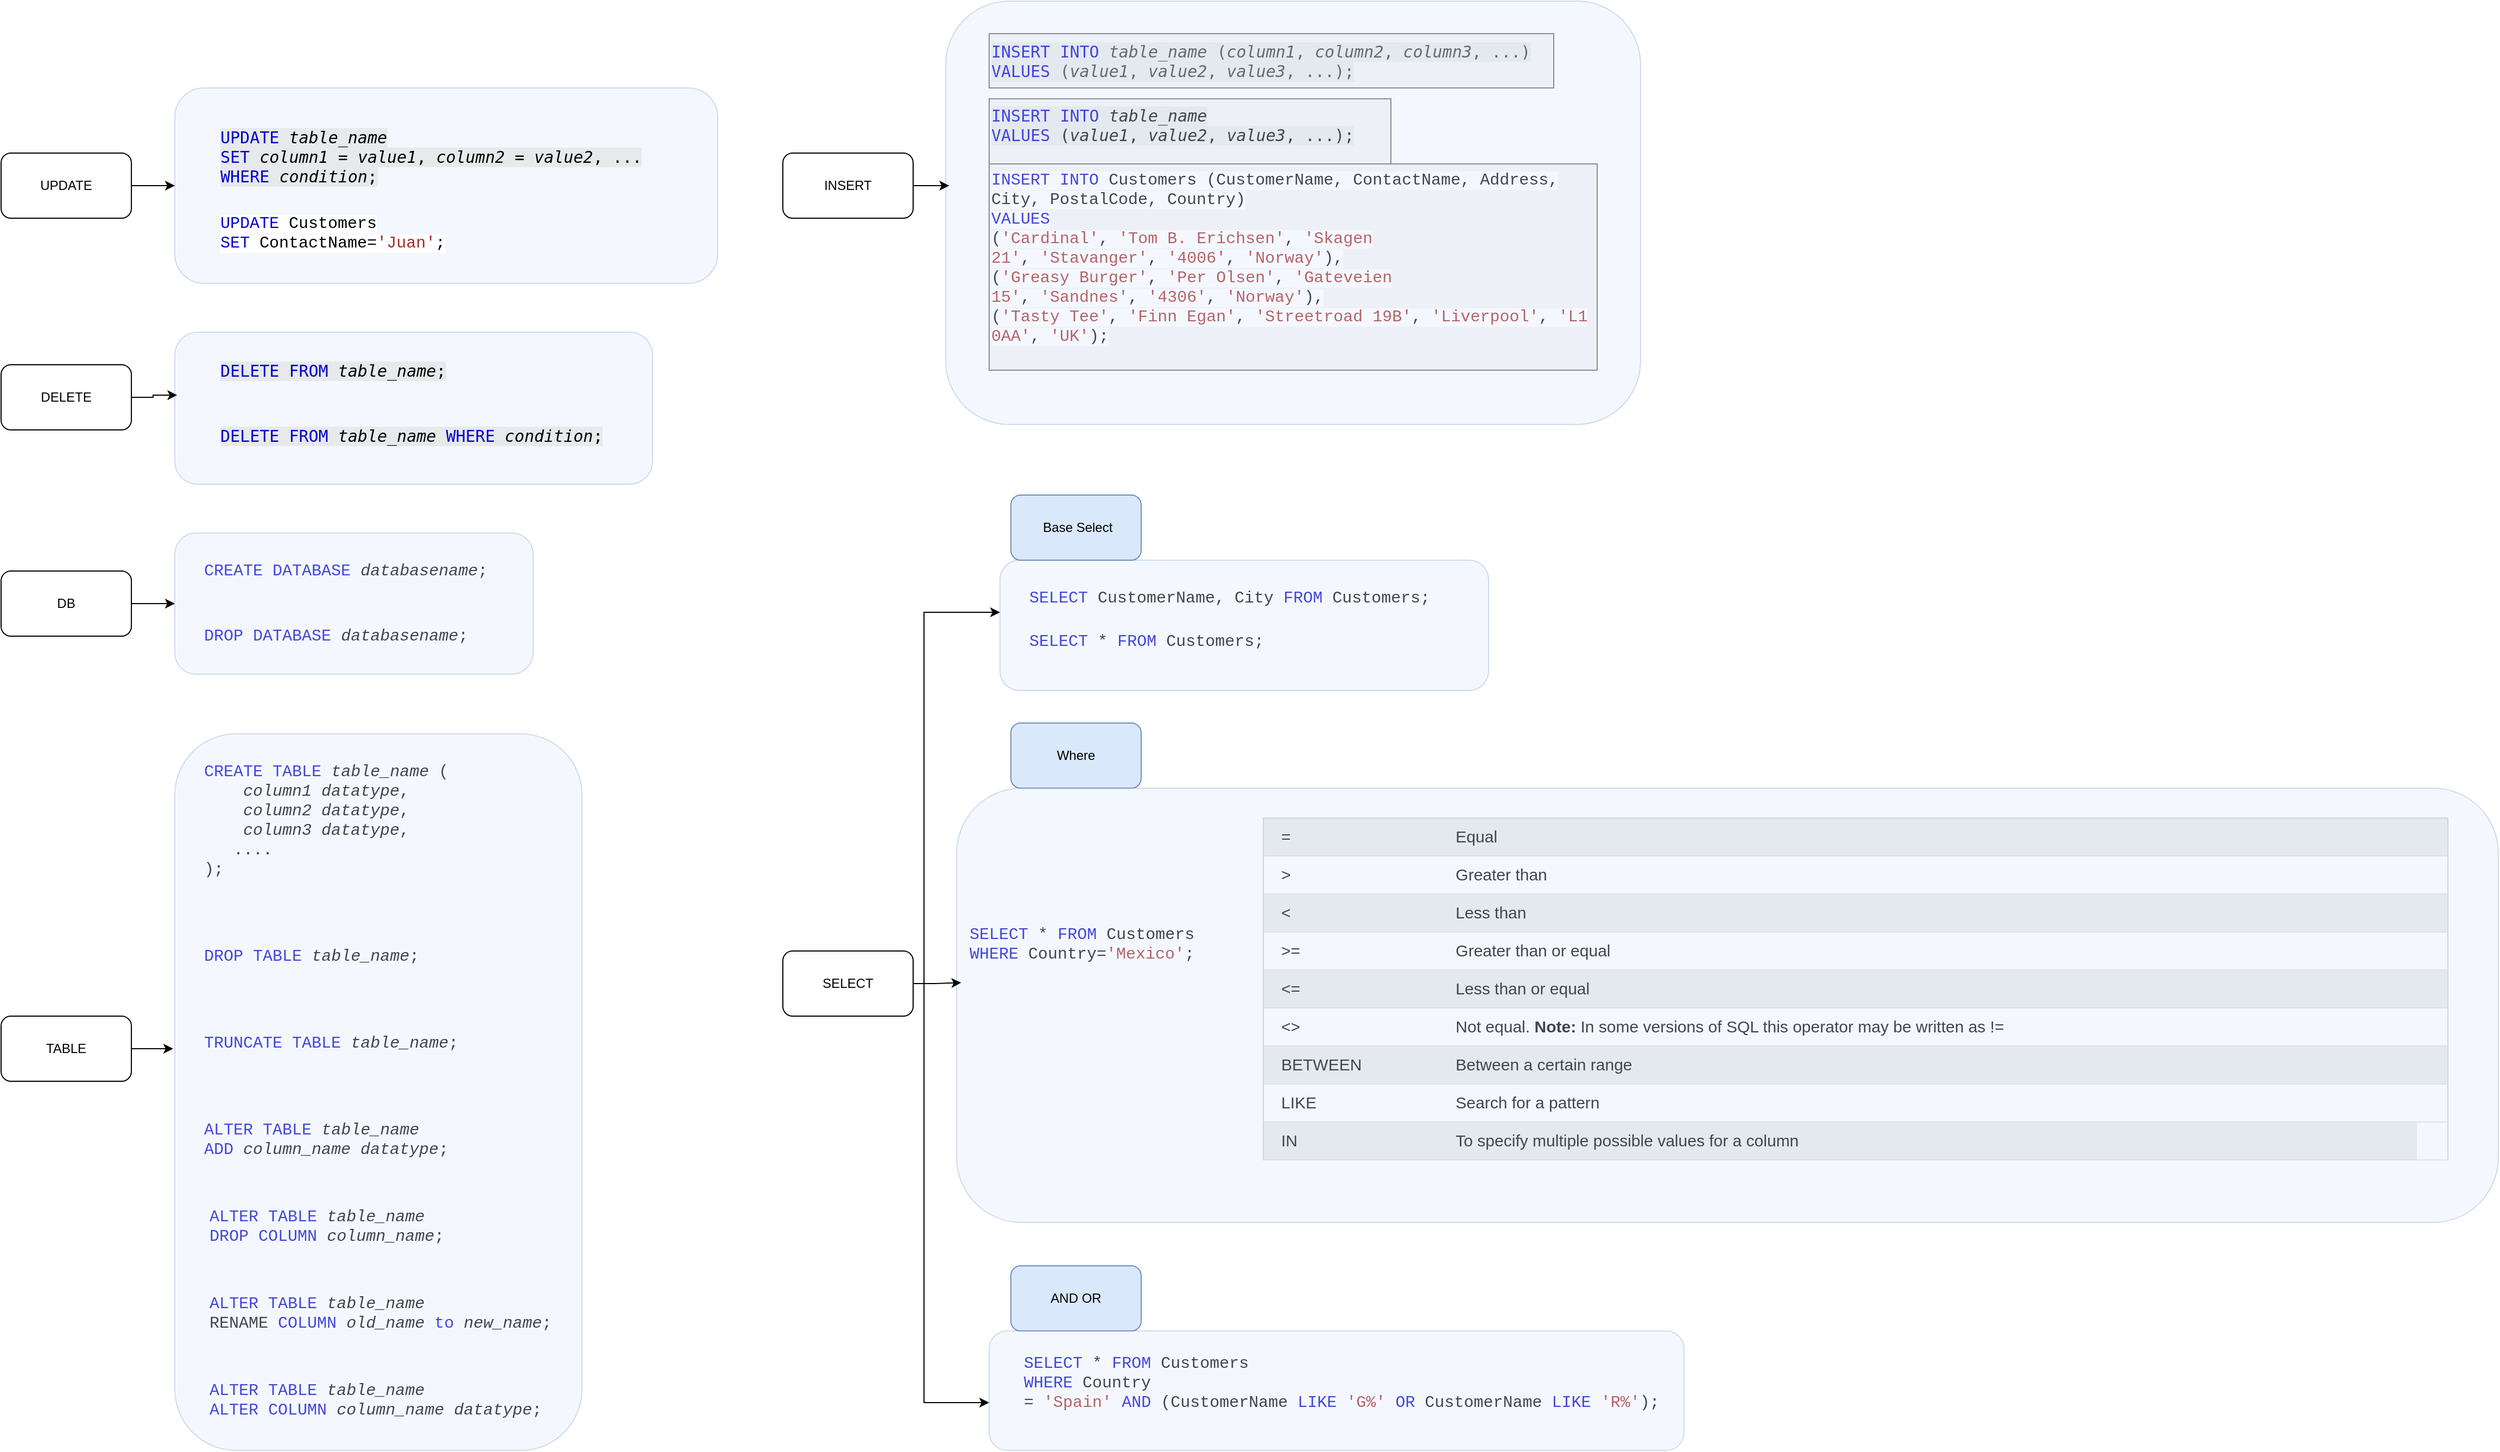 <mxfile version="24.7.5">
  <diagram name="Page-1" id="5PzkQWW4102uohkrwK2b">
    <mxGraphModel dx="2624" dy="1039" grid="1" gridSize="10" guides="1" tooltips="1" connect="1" arrows="1" fold="1" page="1" pageScale="1" pageWidth="850" pageHeight="1100" math="0" shadow="0">
      <root>
        <mxCell id="0" />
        <mxCell id="1" parent="0" />
        <mxCell id="JJQVZbuFapBC_AZpDFM2-27" value="" style="rounded=1;whiteSpace=wrap;html=1;fillColor=#dae8fc;strokeColor=#6c8ebf;gradientColor=none;opacity=30;" vertex="1" parent="1">
          <mxGeometry x="-40" y="235" width="500" height="180" as="geometry" />
        </mxCell>
        <mxCell id="JJQVZbuFapBC_AZpDFM2-28" value="" style="rounded=1;whiteSpace=wrap;html=1;fillColor=#dae8fc;strokeColor=#6c8ebf;gradientColor=none;opacity=30;" vertex="1" parent="1">
          <mxGeometry x="-40" y="460" width="440" height="140" as="geometry" />
        </mxCell>
        <mxCell id="JJQVZbuFapBC_AZpDFM2-3" value="&lt;span style=&quot;box-sizing: inherit; color: mediumblue; font-family: monospace, monospace; font-size: 15px; background-color: rgb(231, 233, 235);&quot; class=&quot;sqlkeywordcolor&quot;&gt;INSERT&lt;/span&gt;&lt;span style=&quot;font-family: monospace, monospace; font-size: 15px; background-color: rgb(231, 233, 235);&quot;&gt;&amp;nbsp;&lt;/span&gt;&lt;span style=&quot;box-sizing: inherit; color: mediumblue; font-family: monospace, monospace; font-size: 15px; background-color: rgb(231, 233, 235);&quot; class=&quot;sqlkeywordcolor&quot;&gt;INTO&lt;/span&gt;&lt;span style=&quot;font-family: monospace, monospace; font-size: 15px; background-color: rgb(231, 233, 235);&quot;&gt;&amp;nbsp;&lt;/span&gt;&lt;em style=&quot;box-sizing: inherit; font-family: monospace, monospace; font-size: 15px; background-color: rgb(231, 233, 235);&quot;&gt;table_name&lt;/em&gt;&lt;span style=&quot;font-family: monospace, monospace; font-size: 15px; background-color: rgb(231, 233, 235);&quot;&gt;&amp;nbsp;(&lt;/span&gt;&lt;em style=&quot;box-sizing: inherit; font-family: monospace, monospace; font-size: 15px; background-color: rgb(231, 233, 235);&quot;&gt;column1&lt;/em&gt;&lt;span style=&quot;font-family: monospace, monospace; font-size: 15px; background-color: rgb(231, 233, 235);&quot;&gt;,&lt;/span&gt;&lt;em style=&quot;box-sizing: inherit; font-family: monospace, monospace; font-size: 15px; background-color: rgb(231, 233, 235);&quot;&gt;&amp;nbsp;column2&lt;/em&gt;&lt;span style=&quot;font-family: monospace, monospace; font-size: 15px; background-color: rgb(231, 233, 235);&quot;&gt;,&lt;/span&gt;&lt;em style=&quot;box-sizing: inherit; font-family: monospace, monospace; font-size: 15px; background-color: rgb(231, 233, 235);&quot;&gt;&amp;nbsp;column3&lt;/em&gt;&lt;span style=&quot;font-family: monospace, monospace; font-size: 15px; background-color: rgb(231, 233, 235);&quot;&gt;, ...)&lt;/span&gt;&lt;br style=&quot;box-sizing: inherit; font-family: monospace, monospace; font-size: 15px; background-color: rgb(231, 233, 235);&quot;&gt;&lt;span style=&quot;box-sizing: inherit; color: mediumblue; font-family: monospace, monospace; font-size: 15px; background-color: rgb(231, 233, 235);&quot; class=&quot;sqlkeywordcolor&quot;&gt;VALUES&lt;/span&gt;&lt;span style=&quot;font-family: monospace, monospace; font-size: 15px; background-color: rgb(231, 233, 235);&quot;&gt;&amp;nbsp;(&lt;/span&gt;&lt;em style=&quot;box-sizing: inherit; font-family: monospace, monospace; font-size: 15px; background-color: rgb(231, 233, 235);&quot;&gt;value1&lt;/em&gt;&lt;span style=&quot;font-family: monospace, monospace; font-size: 15px; background-color: rgb(231, 233, 235);&quot;&gt;,&lt;/span&gt;&lt;em style=&quot;box-sizing: inherit; font-family: monospace, monospace; font-size: 15px; background-color: rgb(231, 233, 235);&quot;&gt;&amp;nbsp;value2&lt;/em&gt;&lt;span style=&quot;font-family: monospace, monospace; font-size: 15px; background-color: rgb(231, 233, 235);&quot;&gt;,&lt;/span&gt;&lt;em style=&quot;box-sizing: inherit; font-family: monospace, monospace; font-size: 15px; background-color: rgb(231, 233, 235);&quot;&gt;&amp;nbsp;value3&lt;/em&gt;&lt;span style=&quot;font-family: monospace, monospace; font-size: 15px; background-color: rgb(231, 233, 235);&quot;&gt;, ...);&lt;/span&gt;" style="text;html=1;align=left;verticalAlign=middle;whiteSpace=wrap;rounded=0;fillColor=#f5f5f5;fontColor=#333333;strokeColor=#666666;" vertex="1" parent="1">
          <mxGeometry x="710" y="185" width="520" height="50" as="geometry" />
        </mxCell>
        <mxCell id="JJQVZbuFapBC_AZpDFM2-4" value="&lt;span class=&quot;sqlkeywordcolor&quot; style=&quot;box-sizing: inherit; color: mediumblue; font-family: monospace, monospace; font-size: 15px; font-style: normal; font-variant-ligatures: normal; font-variant-caps: normal; font-weight: 400; letter-spacing: normal; orphans: 2; text-align: start; text-indent: 0px; text-transform: none; widows: 2; word-spacing: 0px; -webkit-text-stroke-width: 0px; white-space: normal; background-color: rgb(231, 233, 235); text-decoration-thickness: initial; text-decoration-style: initial; text-decoration-color: initial;&quot;&gt;INSERT&lt;/span&gt;&lt;span style=&quot;color: rgb(0, 0, 0); font-family: monospace, monospace; font-size: 15px; font-style: normal; font-variant-ligatures: normal; font-variant-caps: normal; font-weight: 400; letter-spacing: normal; orphans: 2; text-align: start; text-indent: 0px; text-transform: none; widows: 2; word-spacing: 0px; -webkit-text-stroke-width: 0px; white-space: normal; background-color: rgb(231, 233, 235); text-decoration-thickness: initial; text-decoration-style: initial; text-decoration-color: initial; display: inline !important; float: none;&quot;&gt;&lt;span&gt;&amp;nbsp;&lt;/span&gt;&lt;/span&gt;&lt;span class=&quot;sqlkeywordcolor&quot; style=&quot;box-sizing: inherit; color: mediumblue; font-family: monospace, monospace; font-size: 15px; font-style: normal; font-variant-ligatures: normal; font-variant-caps: normal; font-weight: 400; letter-spacing: normal; orphans: 2; text-align: start; text-indent: 0px; text-transform: none; widows: 2; word-spacing: 0px; -webkit-text-stroke-width: 0px; white-space: normal; background-color: rgb(231, 233, 235); text-decoration-thickness: initial; text-decoration-style: initial; text-decoration-color: initial;&quot;&gt;INTO&lt;/span&gt;&lt;span style=&quot;color: rgb(0, 0, 0); font-family: monospace, monospace; font-size: 15px; font-style: normal; font-variant-ligatures: normal; font-variant-caps: normal; font-weight: 400; letter-spacing: normal; orphans: 2; text-align: start; text-indent: 0px; text-transform: none; widows: 2; word-spacing: 0px; -webkit-text-stroke-width: 0px; white-space: normal; background-color: rgb(231, 233, 235); text-decoration-thickness: initial; text-decoration-style: initial; text-decoration-color: initial; display: inline !important; float: none;&quot;&gt;&lt;span&gt;&amp;nbsp;&lt;/span&gt;&lt;/span&gt;&lt;em style=&quot;box-sizing: inherit; color: rgb(0, 0, 0); font-family: monospace, monospace; font-size: 15px; font-variant-ligatures: normal; font-variant-caps: normal; font-weight: 400; letter-spacing: normal; orphans: 2; text-align: start; text-indent: 0px; text-transform: none; widows: 2; word-spacing: 0px; -webkit-text-stroke-width: 0px; white-space: normal; background-color: rgb(231, 233, 235); text-decoration-thickness: initial; text-decoration-style: initial; text-decoration-color: initial;&quot;&gt;table_name&lt;/em&gt;&lt;br style=&quot;box-sizing: inherit; color: rgb(0, 0, 0); font-family: monospace, monospace; font-size: 15px; font-style: normal; font-variant-ligatures: normal; font-variant-caps: normal; font-weight: 400; letter-spacing: normal; orphans: 2; text-align: start; text-indent: 0px; text-transform: none; widows: 2; word-spacing: 0px; -webkit-text-stroke-width: 0px; white-space: normal; background-color: rgb(231, 233, 235); text-decoration-thickness: initial; text-decoration-style: initial; text-decoration-color: initial;&quot;&gt;&lt;span class=&quot;sqlkeywordcolor&quot; style=&quot;box-sizing: inherit; color: mediumblue; font-family: monospace, monospace; font-size: 15px; font-style: normal; font-variant-ligatures: normal; font-variant-caps: normal; font-weight: 400; letter-spacing: normal; orphans: 2; text-align: start; text-indent: 0px; text-transform: none; widows: 2; word-spacing: 0px; -webkit-text-stroke-width: 0px; white-space: normal; background-color: rgb(231, 233, 235); text-decoration-thickness: initial; text-decoration-style: initial; text-decoration-color: initial;&quot;&gt;VALUES&lt;/span&gt;&lt;span style=&quot;color: rgb(0, 0, 0); font-family: monospace, monospace; font-size: 15px; font-style: normal; font-variant-ligatures: normal; font-variant-caps: normal; font-weight: 400; letter-spacing: normal; orphans: 2; text-align: start; text-indent: 0px; text-transform: none; widows: 2; word-spacing: 0px; -webkit-text-stroke-width: 0px; white-space: normal; background-color: rgb(231, 233, 235); text-decoration-thickness: initial; text-decoration-style: initial; text-decoration-color: initial; display: inline !important; float: none;&quot;&gt;&lt;span&gt;&amp;nbsp;&lt;/span&gt;(&lt;/span&gt;&lt;em style=&quot;box-sizing: inherit; color: rgb(0, 0, 0); font-family: monospace, monospace; font-size: 15px; font-variant-ligatures: normal; font-variant-caps: normal; font-weight: 400; letter-spacing: normal; orphans: 2; text-align: start; text-indent: 0px; text-transform: none; widows: 2; word-spacing: 0px; -webkit-text-stroke-width: 0px; white-space: normal; background-color: rgb(231, 233, 235); text-decoration-thickness: initial; text-decoration-style: initial; text-decoration-color: initial;&quot;&gt;value1&lt;/em&gt;&lt;span style=&quot;color: rgb(0, 0, 0); font-family: monospace, monospace; font-size: 15px; font-style: normal; font-variant-ligatures: normal; font-variant-caps: normal; font-weight: 400; letter-spacing: normal; orphans: 2; text-align: start; text-indent: 0px; text-transform: none; widows: 2; word-spacing: 0px; -webkit-text-stroke-width: 0px; white-space: normal; background-color: rgb(231, 233, 235); text-decoration-thickness: initial; text-decoration-style: initial; text-decoration-color: initial; display: inline !important; float: none;&quot;&gt;,&lt;/span&gt;&lt;em style=&quot;box-sizing: inherit; color: rgb(0, 0, 0); font-family: monospace, monospace; font-size: 15px; font-variant-ligatures: normal; font-variant-caps: normal; font-weight: 400; letter-spacing: normal; orphans: 2; text-align: start; text-indent: 0px; text-transform: none; widows: 2; word-spacing: 0px; -webkit-text-stroke-width: 0px; white-space: normal; background-color: rgb(231, 233, 235); text-decoration-thickness: initial; text-decoration-style: initial; text-decoration-color: initial;&quot;&gt;&lt;span&gt;&amp;nbsp;&lt;/span&gt;value2&lt;/em&gt;&lt;span style=&quot;color: rgb(0, 0, 0); font-family: monospace, monospace; font-size: 15px; font-style: normal; font-variant-ligatures: normal; font-variant-caps: normal; font-weight: 400; letter-spacing: normal; orphans: 2; text-align: start; text-indent: 0px; text-transform: none; widows: 2; word-spacing: 0px; -webkit-text-stroke-width: 0px; white-space: normal; background-color: rgb(231, 233, 235); text-decoration-thickness: initial; text-decoration-style: initial; text-decoration-color: initial; display: inline !important; float: none;&quot;&gt;,&lt;/span&gt;&lt;em style=&quot;box-sizing: inherit; color: rgb(0, 0, 0); font-family: monospace, monospace; font-size: 15px; font-variant-ligatures: normal; font-variant-caps: normal; font-weight: 400; letter-spacing: normal; orphans: 2; text-align: start; text-indent: 0px; text-transform: none; widows: 2; word-spacing: 0px; -webkit-text-stroke-width: 0px; white-space: normal; background-color: rgb(231, 233, 235); text-decoration-thickness: initial; text-decoration-style: initial; text-decoration-color: initial;&quot;&gt;&lt;span&gt;&amp;nbsp;&lt;/span&gt;value3&lt;/em&gt;&lt;span style=&quot;color: rgb(0, 0, 0); font-family: monospace, monospace; font-size: 15px; font-style: normal; font-variant-ligatures: normal; font-variant-caps: normal; font-weight: 400; letter-spacing: normal; orphans: 2; text-align: start; text-indent: 0px; text-transform: none; widows: 2; word-spacing: 0px; -webkit-text-stroke-width: 0px; white-space: normal; background-color: rgb(231, 233, 235); text-decoration-thickness: initial; text-decoration-style: initial; text-decoration-color: initial; display: inline !important; float: none;&quot;&gt;, ...);&lt;/span&gt;" style="text;whiteSpace=wrap;html=1;fillColor=#f5f5f5;fontColor=#333333;strokeColor=#666666;" vertex="1" parent="1">
          <mxGeometry x="710" y="245" width="370" height="60" as="geometry" />
        </mxCell>
        <mxCell id="JJQVZbuFapBC_AZpDFM2-5" value="&lt;span class=&quot;sqlkeywordcolor&quot; style=&quot;box-sizing: inherit; color: mediumblue; font-family: Consolas, Menlo, &amp;quot;courier new&amp;quot;, monospace; font-size: 15px; font-style: normal; font-variant-ligatures: normal; font-variant-caps: normal; font-weight: 400; letter-spacing: normal; orphans: 2; text-align: start; text-indent: 0px; text-transform: none; widows: 2; word-spacing: 0px; -webkit-text-stroke-width: 0px; white-space: normal; background-color: rgb(255, 255, 255); text-decoration-thickness: initial; text-decoration-style: initial; text-decoration-color: initial;&quot;&gt;INSERT&lt;/span&gt;&lt;span style=&quot;color: rgb(0, 0, 0); font-family: Consolas, Menlo, &amp;quot;courier new&amp;quot;, monospace; font-size: 15px; font-style: normal; font-variant-ligatures: normal; font-variant-caps: normal; font-weight: 400; letter-spacing: normal; orphans: 2; text-align: start; text-indent: 0px; text-transform: none; widows: 2; word-spacing: 0px; -webkit-text-stroke-width: 0px; white-space: normal; background-color: rgb(255, 255, 255); text-decoration-thickness: initial; text-decoration-style: initial; text-decoration-color: initial; display: inline !important; float: none;&quot;&gt;&lt;span&gt;&amp;nbsp;&lt;/span&gt;&lt;/span&gt;&lt;span class=&quot;sqlkeywordcolor&quot; style=&quot;box-sizing: inherit; color: mediumblue; font-family: Consolas, Menlo, &amp;quot;courier new&amp;quot;, monospace; font-size: 15px; font-style: normal; font-variant-ligatures: normal; font-variant-caps: normal; font-weight: 400; letter-spacing: normal; orphans: 2; text-align: start; text-indent: 0px; text-transform: none; widows: 2; word-spacing: 0px; -webkit-text-stroke-width: 0px; white-space: normal; background-color: rgb(255, 255, 255); text-decoration-thickness: initial; text-decoration-style: initial; text-decoration-color: initial;&quot;&gt;INTO&lt;/span&gt;&lt;span style=&quot;color: rgb(0, 0, 0); font-family: Consolas, Menlo, &amp;quot;courier new&amp;quot;, monospace; font-size: 15px; font-style: normal; font-variant-ligatures: normal; font-variant-caps: normal; font-weight: 400; letter-spacing: normal; orphans: 2; text-align: start; text-indent: 0px; text-transform: none; widows: 2; word-spacing: 0px; -webkit-text-stroke-width: 0px; white-space: normal; background-color: rgb(255, 255, 255); text-decoration-thickness: initial; text-decoration-style: initial; text-decoration-color: initial; display: inline !important; float: none;&quot;&gt;&lt;span&gt;&amp;nbsp;&lt;/span&gt;Customers (CustomerName, ContactName, Address, City, PostalCode, Country)&lt;/span&gt;&lt;br style=&quot;box-sizing: inherit; color: rgb(0, 0, 0); font-family: Consolas, Menlo, &amp;quot;courier new&amp;quot;, monospace; font-size: 15px; font-style: normal; font-variant-ligatures: normal; font-variant-caps: normal; font-weight: 400; letter-spacing: normal; orphans: 2; text-align: start; text-indent: 0px; text-transform: none; widows: 2; word-spacing: 0px; -webkit-text-stroke-width: 0px; white-space: normal; background-color: rgb(255, 255, 255); text-decoration-thickness: initial; text-decoration-style: initial; text-decoration-color: initial;&quot;&gt;&lt;span class=&quot;sqlkeywordcolor&quot; style=&quot;box-sizing: inherit; color: mediumblue; font-family: Consolas, Menlo, &amp;quot;courier new&amp;quot;, monospace; font-size: 15px; font-style: normal; font-variant-ligatures: normal; font-variant-caps: normal; font-weight: 400; letter-spacing: normal; orphans: 2; text-align: start; text-indent: 0px; text-transform: none; widows: 2; word-spacing: 0px; -webkit-text-stroke-width: 0px; white-space: normal; background-color: rgb(255, 255, 255); text-decoration-thickness: initial; text-decoration-style: initial; text-decoration-color: initial;&quot;&gt;VALUES&lt;/span&gt;&lt;br style=&quot;box-sizing: inherit; color: rgb(0, 0, 0); font-family: Consolas, Menlo, &amp;quot;courier new&amp;quot;, monospace; font-size: 15px; font-style: normal; font-variant-ligatures: normal; font-variant-caps: normal; font-weight: 400; letter-spacing: normal; orphans: 2; text-align: start; text-indent: 0px; text-transform: none; widows: 2; word-spacing: 0px; -webkit-text-stroke-width: 0px; white-space: normal; background-color: rgb(255, 255, 255); text-decoration-thickness: initial; text-decoration-style: initial; text-decoration-color: initial;&quot;&gt;&lt;span class=&quot;sqlnumbercolor&quot; style=&quot;box-sizing: inherit; color: red; font-family: Consolas, Menlo, &amp;quot;courier new&amp;quot;, monospace; font-size: 15px; font-style: normal; font-variant-ligatures: normal; font-variant-caps: normal; font-weight: 400; letter-spacing: normal; orphans: 2; text-align: start; text-indent: 0px; text-transform: none; widows: 2; word-spacing: 0px; -webkit-text-stroke-width: 0px; white-space: normal; background-color: rgb(255, 255, 255); text-decoration-thickness: initial; text-decoration-style: initial; text-decoration-color: initial;&quot;&gt;&lt;/span&gt;&lt;span style=&quot;color: rgb(0, 0, 0); font-family: Consolas, Menlo, &amp;quot;courier new&amp;quot;, monospace; font-size: 15px; font-style: normal; font-variant-ligatures: normal; font-variant-caps: normal; font-weight: 400; letter-spacing: normal; orphans: 2; text-align: start; text-indent: 0px; text-transform: none; widows: 2; word-spacing: 0px; -webkit-text-stroke-width: 0px; white-space: normal; background-color: rgb(255, 255, 255); text-decoration-thickness: initial; text-decoration-style: initial; text-decoration-color: initial; display: inline !important; float: none;&quot;&gt;(&lt;/span&gt;&lt;span class=&quot;sqlstringcolor&quot; style=&quot;box-sizing: inherit; color: brown; font-family: Consolas, Menlo, &amp;quot;courier new&amp;quot;, monospace; font-size: 15px; font-style: normal; font-variant-ligatures: normal; font-variant-caps: normal; font-weight: 400; letter-spacing: normal; orphans: 2; text-align: start; text-indent: 0px; text-transform: none; widows: 2; word-spacing: 0px; -webkit-text-stroke-width: 0px; white-space: normal; background-color: rgb(255, 255, 255); text-decoration-thickness: initial; text-decoration-style: initial; text-decoration-color: initial;&quot;&gt;&#39;Cardinal&#39;&lt;/span&gt;&lt;span style=&quot;color: rgb(0, 0, 0); font-family: Consolas, Menlo, &amp;quot;courier new&amp;quot;, monospace; font-size: 15px; font-style: normal; font-variant-ligatures: normal; font-variant-caps: normal; font-weight: 400; letter-spacing: normal; orphans: 2; text-align: start; text-indent: 0px; text-transform: none; widows: 2; word-spacing: 0px; -webkit-text-stroke-width: 0px; white-space: normal; background-color: rgb(255, 255, 255); text-decoration-thickness: initial; text-decoration-style: initial; text-decoration-color: initial; display: inline !important; float: none;&quot;&gt;,&lt;span&gt;&amp;nbsp;&lt;/span&gt;&lt;/span&gt;&lt;span class=&quot;sqlstringcolor&quot; style=&quot;box-sizing: inherit; color: brown; font-family: Consolas, Menlo, &amp;quot;courier new&amp;quot;, monospace; font-size: 15px; font-style: normal; font-variant-ligatures: normal; font-variant-caps: normal; font-weight: 400; letter-spacing: normal; orphans: 2; text-align: start; text-indent: 0px; text-transform: none; widows: 2; word-spacing: 0px; -webkit-text-stroke-width: 0px; white-space: normal; background-color: rgb(255, 255, 255); text-decoration-thickness: initial; text-decoration-style: initial; text-decoration-color: initial;&quot;&gt;&#39;Tom B. Erichsen&#39;&lt;/span&gt;&lt;span style=&quot;color: rgb(0, 0, 0); font-family: Consolas, Menlo, &amp;quot;courier new&amp;quot;, monospace; font-size: 15px; font-style: normal; font-variant-ligatures: normal; font-variant-caps: normal; font-weight: 400; letter-spacing: normal; orphans: 2; text-align: start; text-indent: 0px; text-transform: none; widows: 2; word-spacing: 0px; -webkit-text-stroke-width: 0px; white-space: normal; background-color: rgb(255, 255, 255); text-decoration-thickness: initial; text-decoration-style: initial; text-decoration-color: initial; display: inline !important; float: none;&quot;&gt;,&lt;span&gt;&amp;nbsp;&lt;/span&gt;&lt;/span&gt;&lt;span class=&quot;sqlstringcolor&quot; style=&quot;box-sizing: inherit; color: brown; font-family: Consolas, Menlo, &amp;quot;courier new&amp;quot;, monospace; font-size: 15px; font-style: normal; font-variant-ligatures: normal; font-variant-caps: normal; font-weight: 400; letter-spacing: normal; orphans: 2; text-align: start; text-indent: 0px; text-transform: none; widows: 2; word-spacing: 0px; -webkit-text-stroke-width: 0px; white-space: normal; background-color: rgb(255, 255, 255); text-decoration-thickness: initial; text-decoration-style: initial; text-decoration-color: initial;&quot;&gt;&#39;Skagen 21&#39;&lt;/span&gt;&lt;span style=&quot;color: rgb(0, 0, 0); font-family: Consolas, Menlo, &amp;quot;courier new&amp;quot;, monospace; font-size: 15px; font-style: normal; font-variant-ligatures: normal; font-variant-caps: normal; font-weight: 400; letter-spacing: normal; orphans: 2; text-align: start; text-indent: 0px; text-transform: none; widows: 2; word-spacing: 0px; -webkit-text-stroke-width: 0px; white-space: normal; background-color: rgb(255, 255, 255); text-decoration-thickness: initial; text-decoration-style: initial; text-decoration-color: initial; display: inline !important; float: none;&quot;&gt;,&lt;span&gt;&amp;nbsp;&lt;/span&gt;&lt;/span&gt;&lt;span class=&quot;sqlstringcolor&quot; style=&quot;box-sizing: inherit; color: brown; font-family: Consolas, Menlo, &amp;quot;courier new&amp;quot;, monospace; font-size: 15px; font-style: normal; font-variant-ligatures: normal; font-variant-caps: normal; font-weight: 400; letter-spacing: normal; orphans: 2; text-align: start; text-indent: 0px; text-transform: none; widows: 2; word-spacing: 0px; -webkit-text-stroke-width: 0px; white-space: normal; background-color: rgb(255, 255, 255); text-decoration-thickness: initial; text-decoration-style: initial; text-decoration-color: initial;&quot;&gt;&#39;Stavanger&#39;&lt;/span&gt;&lt;span style=&quot;color: rgb(0, 0, 0); font-family: Consolas, Menlo, &amp;quot;courier new&amp;quot;, monospace; font-size: 15px; font-style: normal; font-variant-ligatures: normal; font-variant-caps: normal; font-weight: 400; letter-spacing: normal; orphans: 2; text-align: start; text-indent: 0px; text-transform: none; widows: 2; word-spacing: 0px; -webkit-text-stroke-width: 0px; white-space: normal; background-color: rgb(255, 255, 255); text-decoration-thickness: initial; text-decoration-style: initial; text-decoration-color: initial; display: inline !important; float: none;&quot;&gt;,&lt;span&gt;&amp;nbsp;&lt;/span&gt;&lt;/span&gt;&lt;span class=&quot;sqlstringcolor&quot; style=&quot;box-sizing: inherit; color: brown; font-family: Consolas, Menlo, &amp;quot;courier new&amp;quot;, monospace; font-size: 15px; font-style: normal; font-variant-ligatures: normal; font-variant-caps: normal; font-weight: 400; letter-spacing: normal; orphans: 2; text-align: start; text-indent: 0px; text-transform: none; widows: 2; word-spacing: 0px; -webkit-text-stroke-width: 0px; white-space: normal; background-color: rgb(255, 255, 255); text-decoration-thickness: initial; text-decoration-style: initial; text-decoration-color: initial;&quot;&gt;&#39;4006&#39;&lt;/span&gt;&lt;span style=&quot;color: rgb(0, 0, 0); font-family: Consolas, Menlo, &amp;quot;courier new&amp;quot;, monospace; font-size: 15px; font-style: normal; font-variant-ligatures: normal; font-variant-caps: normal; font-weight: 400; letter-spacing: normal; orphans: 2; text-align: start; text-indent: 0px; text-transform: none; widows: 2; word-spacing: 0px; -webkit-text-stroke-width: 0px; white-space: normal; background-color: rgb(255, 255, 255); text-decoration-thickness: initial; text-decoration-style: initial; text-decoration-color: initial; display: inline !important; float: none;&quot;&gt;,&lt;span&gt;&amp;nbsp;&lt;/span&gt;&lt;/span&gt;&lt;span class=&quot;sqlstringcolor&quot; style=&quot;box-sizing: inherit; color: brown; font-family: Consolas, Menlo, &amp;quot;courier new&amp;quot;, monospace; font-size: 15px; font-style: normal; font-variant-ligatures: normal; font-variant-caps: normal; font-weight: 400; letter-spacing: normal; orphans: 2; text-align: start; text-indent: 0px; text-transform: none; widows: 2; word-spacing: 0px; -webkit-text-stroke-width: 0px; white-space: normal; background-color: rgb(255, 255, 255); text-decoration-thickness: initial; text-decoration-style: initial; text-decoration-color: initial;&quot;&gt;&#39;Norway&#39;&lt;/span&gt;&lt;span style=&quot;color: rgb(0, 0, 0); font-family: Consolas, Menlo, &amp;quot;courier new&amp;quot;, monospace; font-size: 15px; font-style: normal; font-variant-ligatures: normal; font-variant-caps: normal; font-weight: 400; letter-spacing: normal; orphans: 2; text-align: start; text-indent: 0px; text-transform: none; widows: 2; word-spacing: 0px; -webkit-text-stroke-width: 0px; white-space: normal; background-color: rgb(255, 255, 255); text-decoration-thickness: initial; text-decoration-style: initial; text-decoration-color: initial; display: inline !important; float: none;&quot;&gt;),&lt;/span&gt;&lt;br style=&quot;box-sizing: inherit; color: rgb(0, 0, 0); font-family: Consolas, Menlo, &amp;quot;courier new&amp;quot;, monospace; font-size: 15px; font-style: normal; font-variant-ligatures: normal; font-variant-caps: normal; font-weight: 400; letter-spacing: normal; orphans: 2; text-align: start; text-indent: 0px; text-transform: none; widows: 2; word-spacing: 0px; -webkit-text-stroke-width: 0px; white-space: normal; background-color: rgb(255, 255, 255); text-decoration-thickness: initial; text-decoration-style: initial; text-decoration-color: initial;&quot;&gt;&lt;span class=&quot;sqlnumbercolor&quot; style=&quot;box-sizing: inherit; color: red; font-family: Consolas, Menlo, &amp;quot;courier new&amp;quot;, monospace; font-size: 15px; font-style: normal; font-variant-ligatures: normal; font-variant-caps: normal; font-weight: 400; letter-spacing: normal; orphans: 2; text-align: start; text-indent: 0px; text-transform: none; widows: 2; word-spacing: 0px; -webkit-text-stroke-width: 0px; white-space: normal; background-color: rgb(255, 255, 255); text-decoration-thickness: initial; text-decoration-style: initial; text-decoration-color: initial;&quot;&gt;&lt;/span&gt;&lt;span style=&quot;color: rgb(0, 0, 0); font-family: Consolas, Menlo, &amp;quot;courier new&amp;quot;, monospace; font-size: 15px; font-style: normal; font-variant-ligatures: normal; font-variant-caps: normal; font-weight: 400; letter-spacing: normal; orphans: 2; text-align: start; text-indent: 0px; text-transform: none; widows: 2; word-spacing: 0px; -webkit-text-stroke-width: 0px; white-space: normal; background-color: rgb(255, 255, 255); text-decoration-thickness: initial; text-decoration-style: initial; text-decoration-color: initial; display: inline !important; float: none;&quot;&gt;(&lt;/span&gt;&lt;span class=&quot;sqlstringcolor&quot; style=&quot;box-sizing: inherit; color: brown; font-family: Consolas, Menlo, &amp;quot;courier new&amp;quot;, monospace; font-size: 15px; font-style: normal; font-variant-ligatures: normal; font-variant-caps: normal; font-weight: 400; letter-spacing: normal; orphans: 2; text-align: start; text-indent: 0px; text-transform: none; widows: 2; word-spacing: 0px; -webkit-text-stroke-width: 0px; white-space: normal; background-color: rgb(255, 255, 255); text-decoration-thickness: initial; text-decoration-style: initial; text-decoration-color: initial;&quot;&gt;&#39;Greasy Burger&#39;&lt;/span&gt;&lt;span style=&quot;color: rgb(0, 0, 0); font-family: Consolas, Menlo, &amp;quot;courier new&amp;quot;, monospace; font-size: 15px; font-style: normal; font-variant-ligatures: normal; font-variant-caps: normal; font-weight: 400; letter-spacing: normal; orphans: 2; text-align: start; text-indent: 0px; text-transform: none; widows: 2; word-spacing: 0px; -webkit-text-stroke-width: 0px; white-space: normal; background-color: rgb(255, 255, 255); text-decoration-thickness: initial; text-decoration-style: initial; text-decoration-color: initial; display: inline !important; float: none;&quot;&gt;,&lt;span&gt;&amp;nbsp;&lt;/span&gt;&lt;/span&gt;&lt;span class=&quot;sqlstringcolor&quot; style=&quot;box-sizing: inherit; color: brown; font-family: Consolas, Menlo, &amp;quot;courier new&amp;quot;, monospace; font-size: 15px; font-style: normal; font-variant-ligatures: normal; font-variant-caps: normal; font-weight: 400; letter-spacing: normal; orphans: 2; text-align: start; text-indent: 0px; text-transform: none; widows: 2; word-spacing: 0px; -webkit-text-stroke-width: 0px; white-space: normal; background-color: rgb(255, 255, 255); text-decoration-thickness: initial; text-decoration-style: initial; text-decoration-color: initial;&quot;&gt;&#39;Per Olsen&#39;&lt;/span&gt;&lt;span style=&quot;color: rgb(0, 0, 0); font-family: Consolas, Menlo, &amp;quot;courier new&amp;quot;, monospace; font-size: 15px; font-style: normal; font-variant-ligatures: normal; font-variant-caps: normal; font-weight: 400; letter-spacing: normal; orphans: 2; text-align: start; text-indent: 0px; text-transform: none; widows: 2; word-spacing: 0px; -webkit-text-stroke-width: 0px; white-space: normal; background-color: rgb(255, 255, 255); text-decoration-thickness: initial; text-decoration-style: initial; text-decoration-color: initial; display: inline !important; float: none;&quot;&gt;,&lt;span&gt;&amp;nbsp;&lt;/span&gt;&lt;/span&gt;&lt;span class=&quot;sqlstringcolor&quot; style=&quot;box-sizing: inherit; color: brown; font-family: Consolas, Menlo, &amp;quot;courier new&amp;quot;, monospace; font-size: 15px; font-style: normal; font-variant-ligatures: normal; font-variant-caps: normal; font-weight: 400; letter-spacing: normal; orphans: 2; text-align: start; text-indent: 0px; text-transform: none; widows: 2; word-spacing: 0px; -webkit-text-stroke-width: 0px; white-space: normal; background-color: rgb(255, 255, 255); text-decoration-thickness: initial; text-decoration-style: initial; text-decoration-color: initial;&quot;&gt;&#39;Gateveien 15&#39;&lt;/span&gt;&lt;span style=&quot;color: rgb(0, 0, 0); font-family: Consolas, Menlo, &amp;quot;courier new&amp;quot;, monospace; font-size: 15px; font-style: normal; font-variant-ligatures: normal; font-variant-caps: normal; font-weight: 400; letter-spacing: normal; orphans: 2; text-align: start; text-indent: 0px; text-transform: none; widows: 2; word-spacing: 0px; -webkit-text-stroke-width: 0px; white-space: normal; background-color: rgb(255, 255, 255); text-decoration-thickness: initial; text-decoration-style: initial; text-decoration-color: initial; display: inline !important; float: none;&quot;&gt;,&lt;span&gt;&amp;nbsp;&lt;/span&gt;&lt;/span&gt;&lt;span class=&quot;sqlstringcolor&quot; style=&quot;box-sizing: inherit; color: brown; font-family: Consolas, Menlo, &amp;quot;courier new&amp;quot;, monospace; font-size: 15px; font-style: normal; font-variant-ligatures: normal; font-variant-caps: normal; font-weight: 400; letter-spacing: normal; orphans: 2; text-align: start; text-indent: 0px; text-transform: none; widows: 2; word-spacing: 0px; -webkit-text-stroke-width: 0px; white-space: normal; background-color: rgb(255, 255, 255); text-decoration-thickness: initial; text-decoration-style: initial; text-decoration-color: initial;&quot;&gt;&#39;Sandnes&#39;&lt;/span&gt;&lt;span style=&quot;color: rgb(0, 0, 0); font-family: Consolas, Menlo, &amp;quot;courier new&amp;quot;, monospace; font-size: 15px; font-style: normal; font-variant-ligatures: normal; font-variant-caps: normal; font-weight: 400; letter-spacing: normal; orphans: 2; text-align: start; text-indent: 0px; text-transform: none; widows: 2; word-spacing: 0px; -webkit-text-stroke-width: 0px; white-space: normal; background-color: rgb(255, 255, 255); text-decoration-thickness: initial; text-decoration-style: initial; text-decoration-color: initial; display: inline !important; float: none;&quot;&gt;,&lt;span&gt;&amp;nbsp;&lt;/span&gt;&lt;/span&gt;&lt;span class=&quot;sqlstringcolor&quot; style=&quot;box-sizing: inherit; color: brown; font-family: Consolas, Menlo, &amp;quot;courier new&amp;quot;, monospace; font-size: 15px; font-style: normal; font-variant-ligatures: normal; font-variant-caps: normal; font-weight: 400; letter-spacing: normal; orphans: 2; text-align: start; text-indent: 0px; text-transform: none; widows: 2; word-spacing: 0px; -webkit-text-stroke-width: 0px; white-space: normal; background-color: rgb(255, 255, 255); text-decoration-thickness: initial; text-decoration-style: initial; text-decoration-color: initial;&quot;&gt;&#39;4306&#39;&lt;/span&gt;&lt;span style=&quot;color: rgb(0, 0, 0); font-family: Consolas, Menlo, &amp;quot;courier new&amp;quot;, monospace; font-size: 15px; font-style: normal; font-variant-ligatures: normal; font-variant-caps: normal; font-weight: 400; letter-spacing: normal; orphans: 2; text-align: start; text-indent: 0px; text-transform: none; widows: 2; word-spacing: 0px; -webkit-text-stroke-width: 0px; white-space: normal; background-color: rgb(255, 255, 255); text-decoration-thickness: initial; text-decoration-style: initial; text-decoration-color: initial; display: inline !important; float: none;&quot;&gt;,&lt;span&gt;&amp;nbsp;&lt;/span&gt;&lt;/span&gt;&lt;span class=&quot;sqlstringcolor&quot; style=&quot;box-sizing: inherit; color: brown; font-family: Consolas, Menlo, &amp;quot;courier new&amp;quot;, monospace; font-size: 15px; font-style: normal; font-variant-ligatures: normal; font-variant-caps: normal; font-weight: 400; letter-spacing: normal; orphans: 2; text-align: start; text-indent: 0px; text-transform: none; widows: 2; word-spacing: 0px; -webkit-text-stroke-width: 0px; white-space: normal; background-color: rgb(255, 255, 255); text-decoration-thickness: initial; text-decoration-style: initial; text-decoration-color: initial;&quot;&gt;&#39;Norway&#39;&lt;/span&gt;&lt;span style=&quot;color: rgb(0, 0, 0); font-family: Consolas, Menlo, &amp;quot;courier new&amp;quot;, monospace; font-size: 15px; font-style: normal; font-variant-ligatures: normal; font-variant-caps: normal; font-weight: 400; letter-spacing: normal; orphans: 2; text-align: start; text-indent: 0px; text-transform: none; widows: 2; word-spacing: 0px; -webkit-text-stroke-width: 0px; white-space: normal; background-color: rgb(255, 255, 255); text-decoration-thickness: initial; text-decoration-style: initial; text-decoration-color: initial; display: inline !important; float: none;&quot;&gt;),&lt;/span&gt;&lt;br style=&quot;box-sizing: inherit; color: rgb(0, 0, 0); font-family: Consolas, Menlo, &amp;quot;courier new&amp;quot;, monospace; font-size: 15px; font-style: normal; font-variant-ligatures: normal; font-variant-caps: normal; font-weight: 400; letter-spacing: normal; orphans: 2; text-align: start; text-indent: 0px; text-transform: none; widows: 2; word-spacing: 0px; -webkit-text-stroke-width: 0px; white-space: normal; background-color: rgb(255, 255, 255); text-decoration-thickness: initial; text-decoration-style: initial; text-decoration-color: initial;&quot;&gt;&lt;span class=&quot;sqlnumbercolor&quot; style=&quot;box-sizing: inherit; color: red; font-family: Consolas, Menlo, &amp;quot;courier new&amp;quot;, monospace; font-size: 15px; font-style: normal; font-variant-ligatures: normal; font-variant-caps: normal; font-weight: 400; letter-spacing: normal; orphans: 2; text-align: start; text-indent: 0px; text-transform: none; widows: 2; word-spacing: 0px; -webkit-text-stroke-width: 0px; white-space: normal; background-color: rgb(255, 255, 255); text-decoration-thickness: initial; text-decoration-style: initial; text-decoration-color: initial;&quot;&gt;&lt;/span&gt;&lt;span style=&quot;color: rgb(0, 0, 0); font-family: Consolas, Menlo, &amp;quot;courier new&amp;quot;, monospace; font-size: 15px; font-style: normal; font-variant-ligatures: normal; font-variant-caps: normal; font-weight: 400; letter-spacing: normal; orphans: 2; text-align: start; text-indent: 0px; text-transform: none; widows: 2; word-spacing: 0px; -webkit-text-stroke-width: 0px; white-space: normal; background-color: rgb(255, 255, 255); text-decoration-thickness: initial; text-decoration-style: initial; text-decoration-color: initial; display: inline !important; float: none;&quot;&gt;(&lt;/span&gt;&lt;span class=&quot;sqlstringcolor&quot; style=&quot;box-sizing: inherit; color: brown; font-family: Consolas, Menlo, &amp;quot;courier new&amp;quot;, monospace; font-size: 15px; font-style: normal; font-variant-ligatures: normal; font-variant-caps: normal; font-weight: 400; letter-spacing: normal; orphans: 2; text-align: start; text-indent: 0px; text-transform: none; widows: 2; word-spacing: 0px; -webkit-text-stroke-width: 0px; white-space: normal; background-color: rgb(255, 255, 255); text-decoration-thickness: initial; text-decoration-style: initial; text-decoration-color: initial;&quot;&gt;&#39;Tasty Tee&#39;&lt;/span&gt;&lt;span style=&quot;color: rgb(0, 0, 0); font-family: Consolas, Menlo, &amp;quot;courier new&amp;quot;, monospace; font-size: 15px; font-style: normal; font-variant-ligatures: normal; font-variant-caps: normal; font-weight: 400; letter-spacing: normal; orphans: 2; text-align: start; text-indent: 0px; text-transform: none; widows: 2; word-spacing: 0px; -webkit-text-stroke-width: 0px; white-space: normal; background-color: rgb(255, 255, 255); text-decoration-thickness: initial; text-decoration-style: initial; text-decoration-color: initial; display: inline !important; float: none;&quot;&gt;,&lt;span&gt;&amp;nbsp;&lt;/span&gt;&lt;/span&gt;&lt;span class=&quot;sqlstringcolor&quot; style=&quot;box-sizing: inherit; color: brown; font-family: Consolas, Menlo, &amp;quot;courier new&amp;quot;, monospace; font-size: 15px; font-style: normal; font-variant-ligatures: normal; font-variant-caps: normal; font-weight: 400; letter-spacing: normal; orphans: 2; text-align: start; text-indent: 0px; text-transform: none; widows: 2; word-spacing: 0px; -webkit-text-stroke-width: 0px; white-space: normal; background-color: rgb(255, 255, 255); text-decoration-thickness: initial; text-decoration-style: initial; text-decoration-color: initial;&quot;&gt;&#39;Finn Egan&#39;&lt;/span&gt;&lt;span style=&quot;color: rgb(0, 0, 0); font-family: Consolas, Menlo, &amp;quot;courier new&amp;quot;, monospace; font-size: 15px; font-style: normal; font-variant-ligatures: normal; font-variant-caps: normal; font-weight: 400; letter-spacing: normal; orphans: 2; text-align: start; text-indent: 0px; text-transform: none; widows: 2; word-spacing: 0px; -webkit-text-stroke-width: 0px; white-space: normal; background-color: rgb(255, 255, 255); text-decoration-thickness: initial; text-decoration-style: initial; text-decoration-color: initial; display: inline !important; float: none;&quot;&gt;,&lt;span&gt;&amp;nbsp;&lt;/span&gt;&lt;/span&gt;&lt;span class=&quot;sqlstringcolor&quot; style=&quot;box-sizing: inherit; color: brown; font-family: Consolas, Menlo, &amp;quot;courier new&amp;quot;, monospace; font-size: 15px; font-style: normal; font-variant-ligatures: normal; font-variant-caps: normal; font-weight: 400; letter-spacing: normal; orphans: 2; text-align: start; text-indent: 0px; text-transform: none; widows: 2; word-spacing: 0px; -webkit-text-stroke-width: 0px; white-space: normal; background-color: rgb(255, 255, 255); text-decoration-thickness: initial; text-decoration-style: initial; text-decoration-color: initial;&quot;&gt;&#39;Streetroad 19B&#39;&lt;/span&gt;&lt;span style=&quot;color: rgb(0, 0, 0); font-family: Consolas, Menlo, &amp;quot;courier new&amp;quot;, monospace; font-size: 15px; font-style: normal; font-variant-ligatures: normal; font-variant-caps: normal; font-weight: 400; letter-spacing: normal; orphans: 2; text-align: start; text-indent: 0px; text-transform: none; widows: 2; word-spacing: 0px; -webkit-text-stroke-width: 0px; white-space: normal; background-color: rgb(255, 255, 255); text-decoration-thickness: initial; text-decoration-style: initial; text-decoration-color: initial; display: inline !important; float: none;&quot;&gt;,&lt;span&gt;&amp;nbsp;&lt;/span&gt;&lt;/span&gt;&lt;span class=&quot;sqlstringcolor&quot; style=&quot;box-sizing: inherit; color: brown; font-family: Consolas, Menlo, &amp;quot;courier new&amp;quot;, monospace; font-size: 15px; font-style: normal; font-variant-ligatures: normal; font-variant-caps: normal; font-weight: 400; letter-spacing: normal; orphans: 2; text-align: start; text-indent: 0px; text-transform: none; widows: 2; word-spacing: 0px; -webkit-text-stroke-width: 0px; white-space: normal; background-color: rgb(255, 255, 255); text-decoration-thickness: initial; text-decoration-style: initial; text-decoration-color: initial;&quot;&gt;&#39;Liverpool&#39;&lt;/span&gt;&lt;span style=&quot;color: rgb(0, 0, 0); font-family: Consolas, Menlo, &amp;quot;courier new&amp;quot;, monospace; font-size: 15px; font-style: normal; font-variant-ligatures: normal; font-variant-caps: normal; font-weight: 400; letter-spacing: normal; orphans: 2; text-align: start; text-indent: 0px; text-transform: none; widows: 2; word-spacing: 0px; -webkit-text-stroke-width: 0px; white-space: normal; background-color: rgb(255, 255, 255); text-decoration-thickness: initial; text-decoration-style: initial; text-decoration-color: initial; display: inline !important; float: none;&quot;&gt;,&lt;span&gt;&amp;nbsp;&lt;/span&gt;&lt;/span&gt;&lt;span class=&quot;sqlstringcolor&quot; style=&quot;box-sizing: inherit; color: brown; font-family: Consolas, Menlo, &amp;quot;courier new&amp;quot;, monospace; font-size: 15px; font-style: normal; font-variant-ligatures: normal; font-variant-caps: normal; font-weight: 400; letter-spacing: normal; orphans: 2; text-align: start; text-indent: 0px; text-transform: none; widows: 2; word-spacing: 0px; -webkit-text-stroke-width: 0px; white-space: normal; background-color: rgb(255, 255, 255); text-decoration-thickness: initial; text-decoration-style: initial; text-decoration-color: initial;&quot;&gt;&#39;L1 0AA&#39;&lt;/span&gt;&lt;span style=&quot;color: rgb(0, 0, 0); font-family: Consolas, Menlo, &amp;quot;courier new&amp;quot;, monospace; font-size: 15px; font-style: normal; font-variant-ligatures: normal; font-variant-caps: normal; font-weight: 400; letter-spacing: normal; orphans: 2; text-align: start; text-indent: 0px; text-transform: none; widows: 2; word-spacing: 0px; -webkit-text-stroke-width: 0px; white-space: normal; background-color: rgb(255, 255, 255); text-decoration-thickness: initial; text-decoration-style: initial; text-decoration-color: initial; display: inline !important; float: none;&quot;&gt;,&lt;span&gt;&amp;nbsp;&lt;/span&gt;&lt;/span&gt;&lt;span class=&quot;sqlstringcolor&quot; style=&quot;box-sizing: inherit; color: brown; font-family: Consolas, Menlo, &amp;quot;courier new&amp;quot;, monospace; font-size: 15px; font-style: normal; font-variant-ligatures: normal; font-variant-caps: normal; font-weight: 400; letter-spacing: normal; orphans: 2; text-align: start; text-indent: 0px; text-transform: none; widows: 2; word-spacing: 0px; -webkit-text-stroke-width: 0px; white-space: normal; background-color: rgb(255, 255, 255); text-decoration-thickness: initial; text-decoration-style: initial; text-decoration-color: initial;&quot;&gt;&#39;UK&#39;&lt;/span&gt;&lt;span style=&quot;color: rgb(0, 0, 0); font-family: Consolas, Menlo, &amp;quot;courier new&amp;quot;, monospace; font-size: 15px; font-style: normal; font-variant-ligatures: normal; font-variant-caps: normal; font-weight: 400; letter-spacing: normal; orphans: 2; text-align: start; text-indent: 0px; text-transform: none; widows: 2; word-spacing: 0px; -webkit-text-stroke-width: 0px; white-space: normal; background-color: rgb(255, 255, 255); text-decoration-thickness: initial; text-decoration-style: initial; text-decoration-color: initial; display: inline !important; float: none;&quot;&gt;);&lt;/span&gt;" style="text;whiteSpace=wrap;html=1;fillColor=#f5f5f5;fontColor=#333333;strokeColor=#666666;" vertex="1" parent="1">
          <mxGeometry x="710" y="305" width="560" height="190" as="geometry" />
        </mxCell>
        <mxCell id="JJQVZbuFapBC_AZpDFM2-6" value="&lt;span class=&quot;sqlkeywordcolor&quot; style=&quot;box-sizing: inherit; color: mediumblue; font-family: Consolas, Menlo, &amp;quot;courier new&amp;quot;, monospace; font-size: 15px; font-style: normal; font-variant-ligatures: normal; font-variant-caps: normal; font-weight: 400; letter-spacing: normal; orphans: 2; text-align: start; text-indent: 0px; text-transform: none; widows: 2; word-spacing: 0px; -webkit-text-stroke-width: 0px; white-space: normal; background-color: rgb(255, 255, 255); text-decoration-thickness: initial; text-decoration-style: initial; text-decoration-color: initial;&quot;&gt;SELECT&lt;/span&gt;&lt;span style=&quot;color: rgb(0, 0, 0); font-family: Consolas, Menlo, &amp;quot;courier new&amp;quot;, monospace; font-size: 15px; font-style: normal; font-variant-ligatures: normal; font-variant-caps: normal; font-weight: 400; letter-spacing: normal; orphans: 2; text-align: start; text-indent: 0px; text-transform: none; widows: 2; word-spacing: 0px; -webkit-text-stroke-width: 0px; white-space: normal; background-color: rgb(255, 255, 255); text-decoration-thickness: initial; text-decoration-style: initial; text-decoration-color: initial; display: inline !important; float: none;&quot;&gt;&lt;span&gt;&amp;nbsp;&lt;/span&gt;CustomerName, City&lt;span&gt;&amp;nbsp;&lt;/span&gt;&lt;/span&gt;&lt;span class=&quot;sqlkeywordcolor&quot; style=&quot;box-sizing: inherit; color: mediumblue; font-family: Consolas, Menlo, &amp;quot;courier new&amp;quot;, monospace; font-size: 15px; font-style: normal; font-variant-ligatures: normal; font-variant-caps: normal; font-weight: 400; letter-spacing: normal; orphans: 2; text-align: start; text-indent: 0px; text-transform: none; widows: 2; word-spacing: 0px; -webkit-text-stroke-width: 0px; white-space: normal; background-color: rgb(255, 255, 255); text-decoration-thickness: initial; text-decoration-style: initial; text-decoration-color: initial;&quot;&gt;FROM&lt;/span&gt;&lt;span style=&quot;color: rgb(0, 0, 0); font-family: Consolas, Menlo, &amp;quot;courier new&amp;quot;, monospace; font-size: 15px; font-style: normal; font-variant-ligatures: normal; font-variant-caps: normal; font-weight: 400; letter-spacing: normal; orphans: 2; text-align: start; text-indent: 0px; text-transform: none; widows: 2; word-spacing: 0px; -webkit-text-stroke-width: 0px; white-space: normal; background-color: rgb(255, 255, 255); text-decoration-thickness: initial; text-decoration-style: initial; text-decoration-color: initial; display: inline !important; float: none;&quot;&gt;&lt;span&gt;&amp;nbsp;&lt;/span&gt;Customers;&lt;/span&gt;" style="text;whiteSpace=wrap;html=1;" vertex="1" parent="1">
          <mxGeometry x="745" y="690" width="400" height="40" as="geometry" />
        </mxCell>
        <mxCell id="JJQVZbuFapBC_AZpDFM2-7" value="&lt;span class=&quot;sqlkeywordcolor&quot; style=&quot;box-sizing: inherit; color: mediumblue; font-family: Consolas, Menlo, &amp;quot;courier new&amp;quot;, monospace; font-size: 15px; font-style: normal; font-variant-ligatures: normal; font-variant-caps: normal; font-weight: 400; letter-spacing: normal; orphans: 2; text-align: start; text-indent: 0px; text-transform: none; widows: 2; word-spacing: 0px; -webkit-text-stroke-width: 0px; white-space: normal; background-color: rgb(255, 255, 255); text-decoration-thickness: initial; text-decoration-style: initial; text-decoration-color: initial;&quot;&gt;SELECT&lt;/span&gt;&lt;span style=&quot;color: rgb(0, 0, 0); font-family: Consolas, Menlo, &amp;quot;courier new&amp;quot;, monospace; font-size: 15px; font-style: normal; font-variant-ligatures: normal; font-variant-caps: normal; font-weight: 400; letter-spacing: normal; orphans: 2; text-align: start; text-indent: 0px; text-transform: none; widows: 2; word-spacing: 0px; -webkit-text-stroke-width: 0px; white-space: normal; background-color: rgb(255, 255, 255); text-decoration-thickness: initial; text-decoration-style: initial; text-decoration-color: initial; display: inline !important; float: none;&quot;&gt;&lt;span&gt;&amp;nbsp;&lt;/span&gt;*&lt;span&gt;&amp;nbsp;&lt;/span&gt;&lt;/span&gt;&lt;span class=&quot;sqlkeywordcolor&quot; style=&quot;box-sizing: inherit; color: mediumblue; font-family: Consolas, Menlo, &amp;quot;courier new&amp;quot;, monospace; font-size: 15px; font-style: normal; font-variant-ligatures: normal; font-variant-caps: normal; font-weight: 400; letter-spacing: normal; orphans: 2; text-align: start; text-indent: 0px; text-transform: none; widows: 2; word-spacing: 0px; -webkit-text-stroke-width: 0px; white-space: normal; background-color: rgb(255, 255, 255); text-decoration-thickness: initial; text-decoration-style: initial; text-decoration-color: initial;&quot;&gt;FROM&lt;/span&gt;&lt;span style=&quot;color: rgb(0, 0, 0); font-family: Consolas, Menlo, &amp;quot;courier new&amp;quot;, monospace; font-size: 15px; font-style: normal; font-variant-ligatures: normal; font-variant-caps: normal; font-weight: 400; letter-spacing: normal; orphans: 2; text-align: start; text-indent: 0px; text-transform: none; widows: 2; word-spacing: 0px; -webkit-text-stroke-width: 0px; white-space: normal; background-color: rgb(255, 255, 255); text-decoration-thickness: initial; text-decoration-style: initial; text-decoration-color: initial; display: inline !important; float: none;&quot;&gt;&lt;span&gt;&amp;nbsp;&lt;/span&gt;Customers;&lt;/span&gt;" style="text;whiteSpace=wrap;html=1;" vertex="1" parent="1">
          <mxGeometry x="745" y="730" width="250" height="40" as="geometry" />
        </mxCell>
        <mxCell id="JJQVZbuFapBC_AZpDFM2-8" value="&lt;span class=&quot;sqlkeywordcolor&quot; style=&quot;box-sizing: inherit; color: mediumblue; font-family: Consolas, Menlo, &amp;quot;courier new&amp;quot;, monospace; font-size: 15px; font-style: normal; font-variant-ligatures: normal; font-variant-caps: normal; font-weight: 400; letter-spacing: normal; orphans: 2; text-align: start; text-indent: 0px; text-transform: none; widows: 2; word-spacing: 0px; -webkit-text-stroke-width: 0px; white-space: normal; background-color: rgb(255, 255, 255); text-decoration-thickness: initial; text-decoration-style: initial; text-decoration-color: initial;&quot;&gt;SELECT&lt;/span&gt;&lt;span style=&quot;color: rgb(0, 0, 0); font-family: Consolas, Menlo, &amp;quot;courier new&amp;quot;, monospace; font-size: 15px; font-style: normal; font-variant-ligatures: normal; font-variant-caps: normal; font-weight: 400; letter-spacing: normal; orphans: 2; text-align: start; text-indent: 0px; text-transform: none; widows: 2; word-spacing: 0px; -webkit-text-stroke-width: 0px; white-space: normal; background-color: rgb(255, 255, 255); text-decoration-thickness: initial; text-decoration-style: initial; text-decoration-color: initial; display: inline !important; float: none;&quot;&gt;&lt;span&gt;&amp;nbsp;&lt;/span&gt;*&lt;span&gt;&amp;nbsp;&lt;/span&gt;&lt;/span&gt;&lt;span class=&quot;sqlkeywordcolor&quot; style=&quot;box-sizing: inherit; color: mediumblue; font-family: Consolas, Menlo, &amp;quot;courier new&amp;quot;, monospace; font-size: 15px; font-style: normal; font-variant-ligatures: normal; font-variant-caps: normal; font-weight: 400; letter-spacing: normal; orphans: 2; text-align: start; text-indent: 0px; text-transform: none; widows: 2; word-spacing: 0px; -webkit-text-stroke-width: 0px; white-space: normal; background-color: rgb(255, 255, 255); text-decoration-thickness: initial; text-decoration-style: initial; text-decoration-color: initial;&quot;&gt;FROM&lt;/span&gt;&lt;span style=&quot;color: rgb(0, 0, 0); font-family: Consolas, Menlo, &amp;quot;courier new&amp;quot;, monospace; font-size: 15px; font-style: normal; font-variant-ligatures: normal; font-variant-caps: normal; font-weight: 400; letter-spacing: normal; orphans: 2; text-align: start; text-indent: 0px; text-transform: none; widows: 2; word-spacing: 0px; -webkit-text-stroke-width: 0px; white-space: normal; background-color: rgb(255, 255, 255); text-decoration-thickness: initial; text-decoration-style: initial; text-decoration-color: initial; display: inline !important; float: none;&quot;&gt;&lt;span&gt;&amp;nbsp;&lt;/span&gt;Customers&lt;/span&gt;&lt;br style=&quot;box-sizing: inherit; color: rgb(0, 0, 0); font-family: Consolas, Menlo, &amp;quot;courier new&amp;quot;, monospace; font-size: 15px; font-style: normal; font-variant-ligatures: normal; font-variant-caps: normal; font-weight: 400; letter-spacing: normal; orphans: 2; text-align: start; text-indent: 0px; text-transform: none; widows: 2; word-spacing: 0px; -webkit-text-stroke-width: 0px; white-space: normal; background-color: rgb(255, 255, 255); text-decoration-thickness: initial; text-decoration-style: initial; text-decoration-color: initial;&quot;&gt;&lt;span class=&quot;sqlkeywordcolor&quot; style=&quot;box-sizing: inherit; color: mediumblue; font-family: Consolas, Menlo, &amp;quot;courier new&amp;quot;, monospace; font-size: 15px; font-style: normal; font-variant-ligatures: normal; font-variant-caps: normal; font-weight: 400; letter-spacing: normal; orphans: 2; text-align: start; text-indent: 0px; text-transform: none; widows: 2; word-spacing: 0px; -webkit-text-stroke-width: 0px; white-space: normal; background-color: rgb(255, 255, 255); text-decoration-thickness: initial; text-decoration-style: initial; text-decoration-color: initial;&quot;&gt;WHERE&lt;/span&gt;&lt;span style=&quot;color: rgb(0, 0, 0); font-family: Consolas, Menlo, &amp;quot;courier new&amp;quot;, monospace; font-size: 15px; font-style: normal; font-variant-ligatures: normal; font-variant-caps: normal; font-weight: 400; letter-spacing: normal; orphans: 2; text-align: start; text-indent: 0px; text-transform: none; widows: 2; word-spacing: 0px; -webkit-text-stroke-width: 0px; white-space: normal; background-color: rgb(255, 255, 255); text-decoration-thickness: initial; text-decoration-style: initial; text-decoration-color: initial; display: inline !important; float: none;&quot;&gt;&lt;span&gt;&amp;nbsp;&lt;/span&gt;Country=&lt;/span&gt;&lt;span class=&quot;sqlstringcolor&quot; style=&quot;box-sizing: inherit; color: brown; font-family: Consolas, Menlo, &amp;quot;courier new&amp;quot;, monospace; font-size: 15px; font-style: normal; font-variant-ligatures: normal; font-variant-caps: normal; font-weight: 400; letter-spacing: normal; orphans: 2; text-align: start; text-indent: 0px; text-transform: none; widows: 2; word-spacing: 0px; -webkit-text-stroke-width: 0px; white-space: normal; background-color: rgb(255, 255, 255); text-decoration-thickness: initial; text-decoration-style: initial; text-decoration-color: initial;&quot;&gt;&#39;Mexico&#39;&lt;/span&gt;&lt;span style=&quot;color: rgb(0, 0, 0); font-family: Consolas, Menlo, &amp;quot;courier new&amp;quot;, monospace; font-size: 15px; font-style: normal; font-variant-ligatures: normal; font-variant-caps: normal; font-weight: 400; letter-spacing: normal; orphans: 2; text-align: start; text-indent: 0px; text-transform: none; widows: 2; word-spacing: 0px; -webkit-text-stroke-width: 0px; white-space: normal; background-color: rgb(255, 255, 255); text-decoration-thickness: initial; text-decoration-style: initial; text-decoration-color: initial; display: inline !important; float: none;&quot;&gt;;&lt;/span&gt;" style="text;whiteSpace=wrap;html=1;" vertex="1" parent="1">
          <mxGeometry x="690" y="1000" width="240" height="60" as="geometry" />
        </mxCell>
        <UserObject label="&lt;table class=&quot;ws-table-all notranslate&quot; style=&quot;box-sizing: inherit; border-collapse: collapse; border-spacing: 0px; width: 1090.77px; display: table; border: 1px solid rgb(204, 204, 204); margin: 20px 0px; color: rgb(0, 0, 0); font-family: Verdana, sans-serif; font-size: 15px; font-style: normal; font-variant-ligatures: normal; font-variant-caps: normal; font-weight: 400; letter-spacing: normal; orphans: 2; text-align: start; text-transform: none; widows: 2; word-spacing: 0px; -webkit-text-stroke-width: 0px; white-space: normal; background-color: rgb(255, 255, 255); text-decoration-thickness: initial; text-decoration-style: initial; text-decoration-color: initial;&quot;&gt;&lt;tbody style=&quot;box-sizing: inherit;&quot;&gt;&lt;tr style=&quot;box-sizing: inherit; border-bottom: 1px solid rgb(221, 221, 221); background-color: rgb(231, 233, 235);&quot;&gt;&lt;td style=&quot;box-sizing: inherit; padding: 8px 8px 8px 16px; display: table-cell; text-align: left; vertical-align: top;&quot;&gt;=&lt;/td&gt;&lt;td style=&quot;box-sizing: inherit; padding: 8px; display: table-cell; text-align: left; vertical-align: top;&quot;&gt;Equal&lt;/td&gt;&lt;td style=&quot;box-sizing: inherit; padding: 8px; display: table-cell; text-align: left; vertical-align: top;&quot;&gt;&lt;br&gt;&lt;/td&gt;&lt;/tr&gt;&lt;tr style=&quot;box-sizing: inherit; border-bottom: 1px solid rgb(221, 221, 221); background-color: rgb(255, 255, 255);&quot;&gt;&lt;td style=&quot;box-sizing: inherit; padding: 8px 8px 8px 16px; display: table-cell; text-align: left; vertical-align: top;&quot;&gt;&amp;gt;&lt;/td&gt;&lt;td style=&quot;box-sizing: inherit; padding: 8px; display: table-cell; text-align: left; vertical-align: top;&quot;&gt;Greater than&lt;/td&gt;&lt;td style=&quot;box-sizing: inherit; padding: 8px; display: table-cell; text-align: left; vertical-align: top;&quot;&gt;&lt;br&gt;&lt;/td&gt;&lt;/tr&gt;&lt;tr style=&quot;box-sizing: inherit; border-bottom: 1px solid rgb(221, 221, 221); background-color: rgb(231, 233, 235);&quot;&gt;&lt;td style=&quot;box-sizing: inherit; padding: 8px 8px 8px 16px; display: table-cell; text-align: left; vertical-align: top;&quot;&gt;&amp;lt;&lt;/td&gt;&lt;td style=&quot;box-sizing: inherit; padding: 8px; display: table-cell; text-align: left; vertical-align: top;&quot;&gt;Less than&lt;/td&gt;&lt;td style=&quot;box-sizing: inherit; padding: 8px; display: table-cell; text-align: left; vertical-align: top;&quot;&gt;&lt;br&gt;&lt;/td&gt;&lt;/tr&gt;&lt;tr style=&quot;box-sizing: inherit; border-bottom: 1px solid rgb(221, 221, 221); background-color: rgb(255, 255, 255);&quot;&gt;&lt;td style=&quot;box-sizing: inherit; padding: 8px 8px 8px 16px; display: table-cell; text-align: left; vertical-align: top;&quot;&gt;&amp;gt;=&lt;/td&gt;&lt;td style=&quot;box-sizing: inherit; padding: 8px; display: table-cell; text-align: left; vertical-align: top;&quot;&gt;Greater than or equal&lt;/td&gt;&lt;td style=&quot;box-sizing: inherit; padding: 8px; display: table-cell; text-align: left; vertical-align: top;&quot;&gt;&lt;br&gt;&lt;/td&gt;&lt;/tr&gt;&lt;tr style=&quot;box-sizing: inherit; border-bottom: 1px solid rgb(221, 221, 221); background-color: rgb(231, 233, 235);&quot;&gt;&lt;td style=&quot;box-sizing: inherit; padding: 8px 8px 8px 16px; display: table-cell; text-align: left; vertical-align: top;&quot;&gt;&amp;lt;=&lt;/td&gt;&lt;td style=&quot;box-sizing: inherit; padding: 8px; display: table-cell; text-align: left; vertical-align: top;&quot;&gt;Less than or equal&lt;/td&gt;&lt;td style=&quot;box-sizing: inherit; padding: 8px; display: table-cell; text-align: left; vertical-align: top;&quot;&gt;&lt;br&gt;&lt;/td&gt;&lt;/tr&gt;&lt;tr style=&quot;box-sizing: inherit; border-bottom: 1px solid rgb(221, 221, 221); background-color: rgb(255, 255, 255);&quot;&gt;&lt;td style=&quot;box-sizing: inherit; padding: 8px 8px 8px 16px; display: table-cell; text-align: left; vertical-align: top;&quot;&gt;&amp;lt;&amp;gt;&lt;/td&gt;&lt;td style=&quot;box-sizing: inherit; padding: 8px; display: table-cell; text-align: left; vertical-align: top;&quot;&gt;Not equal.&lt;span&gt;&amp;nbsp;&lt;/span&gt;&lt;b style=&quot;box-sizing: inherit; font-weight: bolder;&quot;&gt;Note:&lt;/b&gt;&lt;span&gt;&amp;nbsp;&lt;/span&gt;In some versions of SQL this operator may be written as !=&lt;/td&gt;&lt;td style=&quot;box-sizing: inherit; padding: 8px; display: table-cell; text-align: left; vertical-align: top;&quot;&gt;&lt;br&gt;&lt;/td&gt;&lt;/tr&gt;&lt;tr style=&quot;box-sizing: inherit; border-bottom: 1px solid rgb(221, 221, 221); background-color: rgb(231, 233, 235);&quot;&gt;&lt;td style=&quot;box-sizing: inherit; padding: 8px 8px 8px 16px; display: table-cell; text-align: left; vertical-align: top;&quot;&gt;BETWEEN&lt;/td&gt;&lt;td style=&quot;box-sizing: inherit; padding: 8px; display: table-cell; text-align: left; vertical-align: top;&quot;&gt;Between a certain range&lt;/td&gt;&lt;td style=&quot;box-sizing: inherit; padding: 8px; display: table-cell; text-align: left; vertical-align: top;&quot;&gt;&lt;br&gt;&lt;/td&gt;&lt;/tr&gt;&lt;tr style=&quot;box-sizing: inherit; border-bottom: 1px solid rgb(221, 221, 221); background-color: rgb(255, 255, 255);&quot;&gt;&lt;td style=&quot;box-sizing: inherit; padding: 8px 8px 8px 16px; display: table-cell; text-align: left; vertical-align: top;&quot;&gt;LIKE&lt;/td&gt;&lt;td style=&quot;box-sizing: inherit; padding: 8px; display: table-cell; text-align: left; vertical-align: top;&quot;&gt;Search for a pattern&lt;/td&gt;&lt;td style=&quot;box-sizing: inherit; padding: 8px; display: table-cell; text-align: left; vertical-align: top;&quot;&gt;&lt;br&gt;&lt;/td&gt;&lt;/tr&gt;&lt;tr style=&quot;box-sizing: inherit; border-bottom: 1px solid rgb(221, 221, 221); background-color: rgb(231, 233, 235);&quot;&gt;&lt;td style=&quot;box-sizing: inherit; padding: 8px 8px 8px 16px; display: table-cell; text-align: left; vertical-align: top;&quot;&gt;IN&lt;/td&gt;&lt;td style=&quot;box-sizing: inherit; padding: 8px; display: table-cell; text-align: left; vertical-align: top;&quot;&gt;To specify multiple possible values for a column&lt;/td&gt;&lt;/tr&gt;&lt;/tbody&gt;&lt;/table&gt;" link="&lt;table class=&quot;ws-table-all notranslate&quot; style=&quot;box-sizing: inherit; border-collapse: collapse; border-spacing: 0px; width: 1090.77px; display: table; border: 1px solid rgb(204, 204, 204); margin: 20px 0px; color: rgb(0, 0, 0); font-family: Verdana, sans-serif; font-size: 15px; font-style: normal; font-variant-ligatures: normal; font-variant-caps: normal; font-weight: 400; letter-spacing: normal; orphans: 2; text-align: start; text-transform: none; widows: 2; word-spacing: 0px; -webkit-text-stroke-width: 0px; white-space: normal; background-color: rgb(255, 255, 255); text-decoration-thickness: initial; text-decoration-style: initial; text-decoration-color: initial;&quot;&gt;&lt;tbody style=&quot;box-sizing: inherit;&quot;&gt;&lt;tr style=&quot;box-sizing: inherit; border-bottom: 1px solid rgb(221, 221, 221); background-color: rgb(231, 233, 235);&quot;&gt;&lt;td style=&quot;box-sizing: inherit; padding: 8px 8px 8px 16px; display: table-cell; text-align: left; vertical-align: top;&quot;&gt;=&lt;/td&gt;&lt;td style=&quot;box-sizing: inherit; padding: 8px; display: table-cell; text-align: left; vertical-align: top;&quot;&gt;Equal&lt;/td&gt;&lt;td style=&quot;box-sizing: inherit; padding: 8px; display: table-cell; text-align: left; vertical-align: top;&quot;&gt;&lt;a target=&quot;_blank&quot; class=&quot;w3-btn btnsmall&quot; href=&quot;https://www.w3schools.com/sql/trysql.asp?filename=trysql_op_equal_to&quot; style=&quot;box-sizing: inherit; background-color: rgb(76, 175, 80); color: rgb(255, 255, 255); border: none; display: inline-block; padding: 1px 10px 2px; vertical-align: middle; overflow: hidden; text-decoration: none; text-align: center; cursor: pointer; white-space: nowrap; user-select: none; border-radius: 5px; float: right; font-size: 16px; font-family: &amp;quot;Source Sans Pro&amp;quot;, sans-serif;&quot;&gt;Try it&lt;/a&gt;&lt;/td&gt;&lt;/tr&gt;&lt;tr style=&quot;box-sizing: inherit; border-bottom: 1px solid rgb(221, 221, 221); background-color: rgb(255, 255, 255);&quot;&gt;&lt;td style=&quot;box-sizing: inherit; padding: 8px 8px 8px 16px; display: table-cell; text-align: left; vertical-align: top;&quot;&gt;&amp;gt;&lt;/td&gt;&lt;td style=&quot;box-sizing: inherit; padding: 8px; display: table-cell; text-align: left; vertical-align: top;&quot;&gt;Greater than&lt;/td&gt;&lt;td style=&quot;box-sizing: inherit; padding: 8px; display: table-cell; text-align: left; vertical-align: top;&quot;&gt;&lt;a target=&quot;_blank&quot; class=&quot;w3-btn btnsmall&quot; href=&quot;https://www.w3schools.com/sql/trysql.asp?filename=trysql_op_greater_than&quot; style=&quot;box-sizing: inherit; background-color: rgb(76, 175, 80); color: rgb(255, 255, 255); border: none; display: inline-block; padding: 1px 10px 2px; vertical-align: middle; overflow: hidden; text-decoration: none; text-align: center; cursor: pointer; white-space: nowrap; user-select: none; border-radius: 5px; float: right; font-size: 16px; font-family: &amp;quot;Source Sans Pro&amp;quot;, sans-serif;&quot;&gt;Try it&lt;/a&gt;&lt;/td&gt;&lt;/tr&gt;&lt;tr style=&quot;box-sizing: inherit; border-bottom: 1px solid rgb(221, 221, 221); background-color: rgb(231, 233, 235);&quot;&gt;&lt;td style=&quot;box-sizing: inherit; padding: 8px 8px 8px 16px; display: table-cell; text-align: left; vertical-align: top;&quot;&gt;&amp;lt;&lt;/td&gt;&lt;td style=&quot;box-sizing: inherit; padding: 8px; display: table-cell; text-align: left; vertical-align: top;&quot;&gt;Less than&lt;/td&gt;&lt;td style=&quot;box-sizing: inherit; padding: 8px; display: table-cell; text-align: left; vertical-align: top;&quot;&gt;&lt;a target=&quot;_blank&quot; class=&quot;w3-btn btnsmall&quot; href=&quot;https://www.w3schools.com/sql/trysql.asp?filename=trysql_op_less_than&quot; style=&quot;box-sizing: inherit; background-color: rgb(76, 175, 80); color: rgb(255, 255, 255); border: none; display: inline-block; padding: 1px 10px 2px; vertical-align: middle; overflow: hidden; text-decoration: none; text-align: center; cursor: pointer; white-space: nowrap; user-select: none; border-radius: 5px; float: right; font-size: 16px; font-family: &amp;quot;Source Sans Pro&amp;quot;, sans-serif;&quot;&gt;Try it&lt;/a&gt;&lt;/td&gt;&lt;/tr&gt;&lt;tr style=&quot;box-sizing: inherit; border-bottom: 1px solid rgb(221, 221, 221); background-color: rgb(255, 255, 255);&quot;&gt;&lt;td style=&quot;box-sizing: inherit; padding: 8px 8px 8px 16px; display: table-cell; text-align: left; vertical-align: top;&quot;&gt;&amp;gt;=&lt;/td&gt;&lt;td style=&quot;box-sizing: inherit; padding: 8px; display: table-cell; text-align: left; vertical-align: top;&quot;&gt;Greater than or equal&lt;/td&gt;&lt;td style=&quot;box-sizing: inherit; padding: 8px; display: table-cell; text-align: left; vertical-align: top;&quot;&gt;&lt;a target=&quot;_blank&quot; class=&quot;w3-btn btnsmall&quot; href=&quot;https://www.w3schools.com/sql/trysql.asp?filename=trysql_op_greater_than2&quot; style=&quot;box-sizing: inherit; background-color: rgb(76, 175, 80); color: rgb(255, 255, 255); border: none; display: inline-block; padding: 1px 10px 2px; vertical-align: middle; overflow: hidden; text-decoration: none; text-align: center; cursor: pointer; white-space: nowrap; user-select: none; border-radius: 5px; float: right; font-size: 16px; font-family: &amp;quot;Source Sans Pro&amp;quot;, sans-serif;&quot;&gt;Try it&lt;/a&gt;&lt;/td&gt;&lt;/tr&gt;&lt;tr style=&quot;box-sizing: inherit; border-bottom: 1px solid rgb(221, 221, 221); background-color: rgb(231, 233, 235);&quot;&gt;&lt;td style=&quot;box-sizing: inherit; padding: 8px 8px 8px 16px; display: table-cell; text-align: left; vertical-align: top;&quot;&gt;&amp;lt;=&lt;/td&gt;&lt;td style=&quot;box-sizing: inherit; padding: 8px; display: table-cell; text-align: left; vertical-align: top;&quot;&gt;Less than or equal&lt;/td&gt;&lt;td style=&quot;box-sizing: inherit; padding: 8px; display: table-cell; text-align: left; vertical-align: top;&quot;&gt;&lt;a target=&quot;_blank&quot; class=&quot;w3-btn btnsmall&quot; href=&quot;https://www.w3schools.com/sql/trysql.asp?filename=trysql_op_less_than2&quot; style=&quot;box-sizing: inherit; background-color: rgb(76, 175, 80); color: rgb(255, 255, 255); border: none; display: inline-block; padding: 1px 10px 2px; vertical-align: middle; overflow: hidden; text-decoration: none; text-align: center; cursor: pointer; white-space: nowrap; user-select: none; border-radius: 5px; float: right; font-size: 16px; font-family: &amp;quot;Source Sans Pro&amp;quot;, sans-serif;&quot;&gt;Try it&lt;/a&gt;&lt;/td&gt;&lt;/tr&gt;&lt;tr style=&quot;box-sizing: inherit; border-bottom: 1px solid rgb(221, 221, 221); background-color: rgb(255, 255, 255);&quot;&gt;&lt;td style=&quot;box-sizing: inherit; padding: 8px 8px 8px 16px; display: table-cell; text-align: left; vertical-align: top;&quot;&gt;&amp;lt;&amp;gt;&lt;/td&gt;&lt;td style=&quot;box-sizing: inherit; padding: 8px; display: table-cell; text-align: left; vertical-align: top;&quot;&gt;Not equal.&lt;span&gt;&amp;nbsp;&lt;/span&gt;&lt;b style=&quot;box-sizing: inherit; font-weight: bolder;&quot;&gt;Note:&lt;/b&gt;&lt;span&gt;&amp;nbsp;&lt;/span&gt;In some versions of SQL this operator may be written as !=&lt;/td&gt;&lt;td style=&quot;box-sizing: inherit; padding: 8px; display: table-cell; text-align: left; vertical-align: top;&quot;&gt;&lt;a target=&quot;_blank&quot; class=&quot;w3-btn btnsmall&quot; href=&quot;https://www.w3schools.com/sql/trysql.asp?filename=trysql_op_not_equal_to&quot; style=&quot;box-sizing: inherit; background-color: rgb(76, 175, 80); color: rgb(255, 255, 255); border: none; display: inline-block; padding: 1px 10px 2px; vertical-align: middle; overflow: hidden; text-decoration: none; text-align: center; cursor: pointer; white-space: nowrap; user-select: none; border-radius: 5px; float: right; font-size: 16px; font-family: &amp;quot;Source Sans Pro&amp;quot;, sans-serif;&quot;&gt;Try it&lt;/a&gt;&lt;/td&gt;&lt;/tr&gt;&lt;tr style=&quot;box-sizing: inherit; border-bottom: 1px solid rgb(221, 221, 221); background-color: rgb(231, 233, 235);&quot;&gt;&lt;td style=&quot;box-sizing: inherit; padding: 8px 8px 8px 16px; display: table-cell; text-align: left; vertical-align: top;&quot;&gt;BETWEEN&lt;/td&gt;&lt;td style=&quot;box-sizing: inherit; padding: 8px; display: table-cell; text-align: left; vertical-align: top;&quot;&gt;Between a certain range&lt;/td&gt;&lt;td style=&quot;box-sizing: inherit; padding: 8px; display: table-cell; text-align: left; vertical-align: top;&quot;&gt;&lt;a target=&quot;_blank&quot; class=&quot;w3-btn btnsmall&quot; href=&quot;https://www.w3schools.com/sql/trysql.asp?filename=trysql_op_between&quot; style=&quot;box-sizing: inherit; background-color: rgb(76, 175, 80); color: rgb(255, 255, 255); border: none; display: inline-block; padding: 1px 10px 2px; vertical-align: middle; overflow: hidden; text-decoration: none; text-align: center; cursor: pointer; white-space: nowrap; user-select: none; border-radius: 5px; float: right; font-size: 16px; font-family: &amp;quot;Source Sans Pro&amp;quot;, sans-serif;&quot;&gt;Try it&lt;/a&gt;&lt;/td&gt;&lt;/tr&gt;&lt;tr style=&quot;box-sizing: inherit; border-bottom: 1px solid rgb(221, 221, 221); background-color: rgb(255, 255, 255);&quot;&gt;&lt;td style=&quot;box-sizing: inherit; padding: 8px 8px 8px 16px; display: table-cell; text-align: left; vertical-align: top;&quot;&gt;LIKE&lt;/td&gt;&lt;td style=&quot;box-sizing: inherit; padding: 8px; display: table-cell; text-align: left; vertical-align: top;&quot;&gt;Search for a pattern&lt;/td&gt;&lt;td style=&quot;box-sizing: inherit; padding: 8px; display: table-cell; text-align: left; vertical-align: top;&quot;&gt;&lt;a target=&quot;_blank&quot; class=&quot;w3-btn btnsmall&quot; href=&quot;https://www.w3schools.com/sql/trysql.asp?filename=trysql_op_like&quot; style=&quot;box-sizing: inherit; background-color: rgb(76, 175, 80); color: rgb(255, 255, 255); border: none; display: inline-block; padding: 1px 10px 2px; vertical-align: middle; overflow: hidden; text-decoration: none; text-align: center; cursor: pointer; white-space: nowrap; user-select: none; border-radius: 5px; float: right; font-size: 16px; font-family: &amp;quot;Source Sans Pro&amp;quot;, sans-serif;&quot;&gt;Try it&lt;/a&gt;&lt;/td&gt;&lt;/tr&gt;&lt;tr style=&quot;box-sizing: inherit; border-bottom: 1px solid rgb(221, 221, 221); background-color: rgb(231, 233, 235);&quot;&gt;&lt;td style=&quot;box-sizing: inherit; padding: 8px 8px 8px 16px; display: table-cell; text-align: left; vertical-align: top;&quot;&gt;IN&lt;/td&gt;&lt;td style=&quot;box-sizing: inherit; padding: 8px; display: table-cell; text-align: left; vertical-align: top;&quot;&gt;To specify multiple possible values for a column&lt;/td&gt;&lt;/tr&gt;&lt;/tbody&gt;&lt;/table&gt;" id="JJQVZbuFapBC_AZpDFM2-10">
          <mxCell style="text;whiteSpace=wrap;html=1;" vertex="1" parent="1">
            <mxGeometry x="960" y="880" width="1130" height="400" as="geometry" />
          </mxCell>
        </UserObject>
        <mxCell id="JJQVZbuFapBC_AZpDFM2-11" value="&lt;span class=&quot;sqlkeywordcolor&quot; style=&quot;box-sizing: inherit; color: mediumblue; font-family: Consolas, Menlo, &amp;quot;courier new&amp;quot;, monospace; font-size: 15px; font-style: normal; font-variant-ligatures: normal; font-variant-caps: normal; font-weight: 400; letter-spacing: normal; orphans: 2; text-align: start; text-indent: 0px; text-transform: none; widows: 2; word-spacing: 0px; -webkit-text-stroke-width: 0px; white-space: normal; background-color: rgb(255, 255, 255); text-decoration-thickness: initial; text-decoration-style: initial; text-decoration-color: initial;&quot;&gt;SELECT&lt;/span&gt;&lt;span style=&quot;color: rgb(0, 0, 0); font-family: Consolas, Menlo, &amp;quot;courier new&amp;quot;, monospace; font-size: 15px; font-style: normal; font-variant-ligatures: normal; font-variant-caps: normal; font-weight: 400; letter-spacing: normal; orphans: 2; text-align: start; text-indent: 0px; text-transform: none; widows: 2; word-spacing: 0px; -webkit-text-stroke-width: 0px; white-space: normal; background-color: rgb(255, 255, 255); text-decoration-thickness: initial; text-decoration-style: initial; text-decoration-color: initial; display: inline !important; float: none;&quot;&gt;&lt;span&gt;&amp;nbsp;&lt;/span&gt;*&lt;span&gt;&amp;nbsp;&lt;/span&gt;&lt;/span&gt;&lt;span class=&quot;sqlkeywordcolor&quot; style=&quot;box-sizing: inherit; color: mediumblue; font-family: Consolas, Menlo, &amp;quot;courier new&amp;quot;, monospace; font-size: 15px; font-style: normal; font-variant-ligatures: normal; font-variant-caps: normal; font-weight: 400; letter-spacing: normal; orphans: 2; text-align: start; text-indent: 0px; text-transform: none; widows: 2; word-spacing: 0px; -webkit-text-stroke-width: 0px; white-space: normal; background-color: rgb(255, 255, 255); text-decoration-thickness: initial; text-decoration-style: initial; text-decoration-color: initial;&quot;&gt;FROM&lt;/span&gt;&lt;span style=&quot;color: rgb(0, 0, 0); font-family: Consolas, Menlo, &amp;quot;courier new&amp;quot;, monospace; font-size: 15px; font-style: normal; font-variant-ligatures: normal; font-variant-caps: normal; font-weight: 400; letter-spacing: normal; orphans: 2; text-align: start; text-indent: 0px; text-transform: none; widows: 2; word-spacing: 0px; -webkit-text-stroke-width: 0px; white-space: normal; background-color: rgb(255, 255, 255); text-decoration-thickness: initial; text-decoration-style: initial; text-decoration-color: initial; display: inline !important; float: none;&quot;&gt;&lt;span&gt;&amp;nbsp;&lt;/span&gt;Customers&lt;/span&gt;&lt;br style=&quot;box-sizing: inherit; color: rgb(0, 0, 0); font-family: Consolas, Menlo, &amp;quot;courier new&amp;quot;, monospace; font-size: 15px; font-style: normal; font-variant-ligatures: normal; font-variant-caps: normal; font-weight: 400; letter-spacing: normal; orphans: 2; text-align: start; text-indent: 0px; text-transform: none; widows: 2; word-spacing: 0px; -webkit-text-stroke-width: 0px; white-space: normal; background-color: rgb(255, 255, 255); text-decoration-thickness: initial; text-decoration-style: initial; text-decoration-color: initial;&quot;&gt;&lt;span class=&quot;sqlnumbercolor&quot; style=&quot;box-sizing: inherit; color: red; font-family: Consolas, Menlo, &amp;quot;courier new&amp;quot;, monospace; font-size: 15px; font-style: normal; font-variant-ligatures: normal; font-variant-caps: normal; font-weight: 400; letter-spacing: normal; orphans: 2; text-align: start; text-indent: 0px; text-transform: none; widows: 2; word-spacing: 0px; -webkit-text-stroke-width: 0px; white-space: normal; background-color: rgb(255, 255, 255); text-decoration-thickness: initial; text-decoration-style: initial; text-decoration-color: initial;&quot;&gt;&lt;/span&gt;&lt;span style=&quot;color: rgb(0, 0, 0); font-family: Consolas, Menlo, &amp;quot;courier new&amp;quot;, monospace; font-size: 15px; font-style: normal; font-variant-ligatures: normal; font-variant-caps: normal; font-weight: 400; letter-spacing: normal; orphans: 2; text-align: start; text-indent: 0px; text-transform: none; widows: 2; word-spacing: 0px; -webkit-text-stroke-width: 0px; white-space: normal; background-color: rgb(255, 255, 255); text-decoration-thickness: initial; text-decoration-style: initial; text-decoration-color: initial; display: inline !important; float: none;&quot;&gt;&lt;/span&gt;&lt;span class=&quot;sqlkeywordcolor&quot; style=&quot;box-sizing: inherit; color: mediumblue; font-family: Consolas, Menlo, &amp;quot;courier new&amp;quot;, monospace; font-size: 15px; font-style: normal; font-variant-ligatures: normal; font-variant-caps: normal; font-weight: 400; letter-spacing: normal; orphans: 2; text-align: start; text-indent: 0px; text-transform: none; widows: 2; word-spacing: 0px; -webkit-text-stroke-width: 0px; white-space: normal; background-color: rgb(255, 255, 255); text-decoration-thickness: initial; text-decoration-style: initial; text-decoration-color: initial;&quot;&gt;WHERE&lt;/span&gt;&lt;span style=&quot;color: rgb(0, 0, 0); font-family: Consolas, Menlo, &amp;quot;courier new&amp;quot;, monospace; font-size: 15px; font-style: normal; font-variant-ligatures: normal; font-variant-caps: normal; font-weight: 400; letter-spacing: normal; orphans: 2; text-align: start; text-indent: 0px; text-transform: none; widows: 2; word-spacing: 0px; -webkit-text-stroke-width: 0px; white-space: normal; background-color: rgb(255, 255, 255); text-decoration-thickness: initial; text-decoration-style: initial; text-decoration-color: initial; display: inline !important; float: none;&quot;&gt;&lt;span&gt;&amp;nbsp;&lt;/span&gt;Country =&lt;span&gt;&amp;nbsp;&lt;/span&gt;&lt;/span&gt;&lt;span class=&quot;sqlstringcolor&quot; style=&quot;box-sizing: inherit; color: brown; font-family: Consolas, Menlo, &amp;quot;courier new&amp;quot;, monospace; font-size: 15px; font-style: normal; font-variant-ligatures: normal; font-variant-caps: normal; font-weight: 400; letter-spacing: normal; orphans: 2; text-align: start; text-indent: 0px; text-transform: none; widows: 2; word-spacing: 0px; -webkit-text-stroke-width: 0px; white-space: normal; background-color: rgb(255, 255, 255); text-decoration-thickness: initial; text-decoration-style: initial; text-decoration-color: initial;&quot;&gt;&#39;Spain&#39;&lt;/span&gt;&lt;span class=&quot;sqlnumbercolor&quot; style=&quot;box-sizing: inherit; color: red; font-family: Consolas, Menlo, &amp;quot;courier new&amp;quot;, monospace; font-size: 15px; font-style: normal; font-variant-ligatures: normal; font-variant-caps: normal; font-weight: 400; letter-spacing: normal; orphans: 2; text-align: start; text-indent: 0px; text-transform: none; widows: 2; word-spacing: 0px; -webkit-text-stroke-width: 0px; white-space: normal; background-color: rgb(255, 255, 255); text-decoration-thickness: initial; text-decoration-style: initial; text-decoration-color: initial;&quot;&gt;&lt;span&gt;&amp;nbsp;&lt;/span&gt;&lt;/span&gt;&lt;span style=&quot;color: rgb(0, 0, 0); font-family: Consolas, Menlo, &amp;quot;courier new&amp;quot;, monospace; font-size: 15px; font-style: normal; font-variant-ligatures: normal; font-variant-caps: normal; font-weight: 400; letter-spacing: normal; orphans: 2; text-align: start; text-indent: 0px; text-transform: none; widows: 2; word-spacing: 0px; -webkit-text-stroke-width: 0px; white-space: normal; background-color: rgb(255, 255, 255); text-decoration-thickness: initial; text-decoration-style: initial; text-decoration-color: initial; display: inline !important; float: none;&quot;&gt;&lt;/span&gt;&lt;span class=&quot;sqlkeywordcolor&quot; style=&quot;box-sizing: inherit; color: mediumblue; font-family: Consolas, Menlo, &amp;quot;courier new&amp;quot;, monospace; font-size: 15px; font-style: normal; font-variant-ligatures: normal; font-variant-caps: normal; font-weight: 400; letter-spacing: normal; orphans: 2; text-align: start; text-indent: 0px; text-transform: none; widows: 2; word-spacing: 0px; -webkit-text-stroke-width: 0px; white-space: normal; background-color: rgb(255, 255, 255); text-decoration-thickness: initial; text-decoration-style: initial; text-decoration-color: initial;&quot;&gt;AND&lt;/span&gt;&lt;span style=&quot;color: rgb(0, 0, 0); font-family: Consolas, Menlo, &amp;quot;courier new&amp;quot;, monospace; font-size: 15px; font-style: normal; font-variant-ligatures: normal; font-variant-caps: normal; font-weight: 400; letter-spacing: normal; orphans: 2; text-align: start; text-indent: 0px; text-transform: none; widows: 2; word-spacing: 0px; -webkit-text-stroke-width: 0px; white-space: normal; background-color: rgb(255, 255, 255); text-decoration-thickness: initial; text-decoration-style: initial; text-decoration-color: initial; display: inline !important; float: none;&quot;&gt;&lt;span&gt;&amp;nbsp;&lt;/span&gt;(CustomerName&lt;span&gt;&amp;nbsp;&lt;/span&gt;&lt;/span&gt;&lt;span class=&quot;sqlkeywordcolor&quot; style=&quot;box-sizing: inherit; color: mediumblue; font-family: Consolas, Menlo, &amp;quot;courier new&amp;quot;, monospace; font-size: 15px; font-style: normal; font-variant-ligatures: normal; font-variant-caps: normal; font-weight: 400; letter-spacing: normal; orphans: 2; text-align: start; text-indent: 0px; text-transform: none; widows: 2; word-spacing: 0px; -webkit-text-stroke-width: 0px; white-space: normal; background-color: rgb(255, 255, 255); text-decoration-thickness: initial; text-decoration-style: initial; text-decoration-color: initial;&quot;&gt;LIKE&lt;/span&gt;&lt;span style=&quot;color: rgb(0, 0, 0); font-family: Consolas, Menlo, &amp;quot;courier new&amp;quot;, monospace; font-size: 15px; font-style: normal; font-variant-ligatures: normal; font-variant-caps: normal; font-weight: 400; letter-spacing: normal; orphans: 2; text-align: start; text-indent: 0px; text-transform: none; widows: 2; word-spacing: 0px; -webkit-text-stroke-width: 0px; white-space: normal; background-color: rgb(255, 255, 255); text-decoration-thickness: initial; text-decoration-style: initial; text-decoration-color: initial; display: inline !important; float: none;&quot;&gt;&lt;span&gt;&amp;nbsp;&lt;/span&gt;&lt;/span&gt;&lt;span class=&quot;sqlstringcolor&quot; style=&quot;box-sizing: inherit; color: brown; font-family: Consolas, Menlo, &amp;quot;courier new&amp;quot;, monospace; font-size: 15px; font-style: normal; font-variant-ligatures: normal; font-variant-caps: normal; font-weight: 400; letter-spacing: normal; orphans: 2; text-align: start; text-indent: 0px; text-transform: none; widows: 2; word-spacing: 0px; -webkit-text-stroke-width: 0px; white-space: normal; background-color: rgb(255, 255, 255); text-decoration-thickness: initial; text-decoration-style: initial; text-decoration-color: initial;&quot;&gt;&#39;G%&#39;&lt;/span&gt;&lt;span style=&quot;color: rgb(0, 0, 0); font-family: Consolas, Menlo, &amp;quot;courier new&amp;quot;, monospace; font-size: 15px; font-style: normal; font-variant-ligatures: normal; font-variant-caps: normal; font-weight: 400; letter-spacing: normal; orphans: 2; text-align: start; text-indent: 0px; text-transform: none; widows: 2; word-spacing: 0px; -webkit-text-stroke-width: 0px; white-space: normal; background-color: rgb(255, 255, 255); text-decoration-thickness: initial; text-decoration-style: initial; text-decoration-color: initial; display: inline !important; float: none;&quot;&gt;&lt;span&gt;&amp;nbsp;&lt;/span&gt;&lt;/span&gt;&lt;span class=&quot;sqlkeywordcolor&quot; style=&quot;box-sizing: inherit; color: mediumblue; font-family: Consolas, Menlo, &amp;quot;courier new&amp;quot;, monospace; font-size: 15px; font-style: normal; font-variant-ligatures: normal; font-variant-caps: normal; font-weight: 400; letter-spacing: normal; orphans: 2; text-align: start; text-indent: 0px; text-transform: none; widows: 2; word-spacing: 0px; -webkit-text-stroke-width: 0px; white-space: normal; background-color: rgb(255, 255, 255); text-decoration-thickness: initial; text-decoration-style: initial; text-decoration-color: initial;&quot;&gt;OR&lt;/span&gt;&lt;span style=&quot;color: rgb(0, 0, 0); font-family: Consolas, Menlo, &amp;quot;courier new&amp;quot;, monospace; font-size: 15px; font-style: normal; font-variant-ligatures: normal; font-variant-caps: normal; font-weight: 400; letter-spacing: normal; orphans: 2; text-align: start; text-indent: 0px; text-transform: none; widows: 2; word-spacing: 0px; -webkit-text-stroke-width: 0px; white-space: normal; background-color: rgb(255, 255, 255); text-decoration-thickness: initial; text-decoration-style: initial; text-decoration-color: initial; display: inline !important; float: none;&quot;&gt;&lt;span&gt;&amp;nbsp;&lt;/span&gt;CustomerName&lt;span&gt;&amp;nbsp;&lt;/span&gt;&lt;/span&gt;&lt;span class=&quot;sqlkeywordcolor&quot; style=&quot;box-sizing: inherit; color: mediumblue; font-family: Consolas, Menlo, &amp;quot;courier new&amp;quot;, monospace; font-size: 15px; font-style: normal; font-variant-ligatures: normal; font-variant-caps: normal; font-weight: 400; letter-spacing: normal; orphans: 2; text-align: start; text-indent: 0px; text-transform: none; widows: 2; word-spacing: 0px; -webkit-text-stroke-width: 0px; white-space: normal; background-color: rgb(255, 255, 255); text-decoration-thickness: initial; text-decoration-style: initial; text-decoration-color: initial;&quot;&gt;LIKE&lt;/span&gt;&lt;span style=&quot;color: rgb(0, 0, 0); font-family: Consolas, Menlo, &amp;quot;courier new&amp;quot;, monospace; font-size: 15px; font-style: normal; font-variant-ligatures: normal; font-variant-caps: normal; font-weight: 400; letter-spacing: normal; orphans: 2; text-align: start; text-indent: 0px; text-transform: none; widows: 2; word-spacing: 0px; -webkit-text-stroke-width: 0px; white-space: normal; background-color: rgb(255, 255, 255); text-decoration-thickness: initial; text-decoration-style: initial; text-decoration-color: initial; display: inline !important; float: none;&quot;&gt;&lt;span&gt;&amp;nbsp;&lt;/span&gt;&lt;/span&gt;&lt;span class=&quot;sqlstringcolor&quot; style=&quot;box-sizing: inherit; color: brown; font-family: Consolas, Menlo, &amp;quot;courier new&amp;quot;, monospace; font-size: 15px; font-style: normal; font-variant-ligatures: normal; font-variant-caps: normal; font-weight: 400; letter-spacing: normal; orphans: 2; text-align: start; text-indent: 0px; text-transform: none; widows: 2; word-spacing: 0px; -webkit-text-stroke-width: 0px; white-space: normal; background-color: rgb(255, 255, 255); text-decoration-thickness: initial; text-decoration-style: initial; text-decoration-color: initial;&quot;&gt;&#39;R%&#39;&lt;/span&gt;&lt;span style=&quot;color: rgb(0, 0, 0); font-family: Consolas, Menlo, &amp;quot;courier new&amp;quot;, monospace; font-size: 15px; font-style: normal; font-variant-ligatures: normal; font-variant-caps: normal; font-weight: 400; letter-spacing: normal; orphans: 2; text-align: start; text-indent: 0px; text-transform: none; widows: 2; word-spacing: 0px; -webkit-text-stroke-width: 0px; white-space: normal; background-color: rgb(255, 255, 255); text-decoration-thickness: initial; text-decoration-style: initial; text-decoration-color: initial; display: inline !important; float: none;&quot;&gt;);&lt;/span&gt;" style="text;whiteSpace=wrap;html=1;" vertex="1" parent="1">
          <mxGeometry x="740" y="1395" width="560" height="80" as="geometry" />
        </mxCell>
        <mxCell id="JJQVZbuFapBC_AZpDFM2-12" value="SELECT" style="rounded=1;whiteSpace=wrap;html=1;" vertex="1" parent="1">
          <mxGeometry x="520" y="1030" width="120" height="60" as="geometry" />
        </mxCell>
        <mxCell id="JJQVZbuFapBC_AZpDFM2-13" value="" style="rounded=1;whiteSpace=wrap;html=1;fillColor=#dae8fc;strokeColor=#6c8ebf;gradientColor=none;opacity=30;" vertex="1" parent="1">
          <mxGeometry x="720" y="670" width="450" height="120" as="geometry" />
        </mxCell>
        <mxCell id="JJQVZbuFapBC_AZpDFM2-14" value="Where" style="rounded=1;whiteSpace=wrap;html=1;fillColor=#dae8fc;strokeColor=#6c8ebf;" vertex="1" parent="1">
          <mxGeometry x="730" y="820" width="120" height="60" as="geometry" />
        </mxCell>
        <mxCell id="JJQVZbuFapBC_AZpDFM2-15" value="&amp;nbsp;Base Select" style="rounded=1;whiteSpace=wrap;html=1;fillColor=#dae8fc;strokeColor=#6c8ebf;" vertex="1" parent="1">
          <mxGeometry x="730" y="610" width="120" height="60" as="geometry" />
        </mxCell>
        <mxCell id="JJQVZbuFapBC_AZpDFM2-16" value="" style="rounded=1;whiteSpace=wrap;html=1;fillColor=#dae8fc;strokeColor=#6c8ebf;gradientColor=none;opacity=30;" vertex="1" parent="1">
          <mxGeometry x="680" y="880" width="1420" height="400" as="geometry" />
        </mxCell>
        <mxCell id="JJQVZbuFapBC_AZpDFM2-17" value="AND OR" style="rounded=1;whiteSpace=wrap;html=1;fillColor=#dae8fc;strokeColor=#6c8ebf;" vertex="1" parent="1">
          <mxGeometry x="730" y="1320" width="120" height="60" as="geometry" />
        </mxCell>
        <mxCell id="JJQVZbuFapBC_AZpDFM2-18" value="" style="rounded=1;whiteSpace=wrap;html=1;fillColor=#dae8fc;strokeColor=#6c8ebf;gradientColor=none;opacity=30;" vertex="1" parent="1">
          <mxGeometry x="710" y="1380" width="640" height="110" as="geometry" />
        </mxCell>
        <mxCell id="JJQVZbuFapBC_AZpDFM2-20" value="INSERT" style="rounded=1;whiteSpace=wrap;html=1;" vertex="1" parent="1">
          <mxGeometry x="520" y="295" width="120" height="60" as="geometry" />
        </mxCell>
        <mxCell id="JJQVZbuFapBC_AZpDFM2-21" value="&lt;span class=&quot;sqlkeywordcolor&quot; style=&quot;box-sizing: inherit; color: mediumblue; font-family: monospace, monospace; font-size: 15px; font-style: normal; font-variant-ligatures: normal; font-variant-caps: normal; font-weight: 400; letter-spacing: normal; orphans: 2; text-align: start; text-indent: 0px; text-transform: none; widows: 2; word-spacing: 0px; -webkit-text-stroke-width: 0px; white-space: normal; background-color: rgb(231, 233, 235); text-decoration-thickness: initial; text-decoration-style: initial; text-decoration-color: initial;&quot;&gt;UPDATE&lt;/span&gt;&lt;span style=&quot;color: rgb(0, 0, 0); font-family: monospace, monospace; font-size: 15px; font-style: normal; font-variant-ligatures: normal; font-variant-caps: normal; font-weight: 400; letter-spacing: normal; orphans: 2; text-align: start; text-indent: 0px; text-transform: none; widows: 2; word-spacing: 0px; -webkit-text-stroke-width: 0px; white-space: normal; background-color: rgb(231, 233, 235); text-decoration-thickness: initial; text-decoration-style: initial; text-decoration-color: initial; display: inline !important; float: none;&quot;&gt;&lt;span&gt;&amp;nbsp;&lt;/span&gt;&lt;/span&gt;&lt;em style=&quot;box-sizing: inherit; color: rgb(0, 0, 0); font-family: monospace, monospace; font-size: 15px; font-variant-ligatures: normal; font-variant-caps: normal; font-weight: 400; letter-spacing: normal; orphans: 2; text-align: start; text-indent: 0px; text-transform: none; widows: 2; word-spacing: 0px; -webkit-text-stroke-width: 0px; white-space: normal; background-color: rgb(231, 233, 235); text-decoration-thickness: initial; text-decoration-style: initial; text-decoration-color: initial;&quot;&gt;table_name&lt;/em&gt;&lt;br style=&quot;box-sizing: inherit; color: rgb(0, 0, 0); font-family: monospace, monospace; font-size: 15px; font-style: normal; font-variant-ligatures: normal; font-variant-caps: normal; font-weight: 400; letter-spacing: normal; orphans: 2; text-align: start; text-indent: 0px; text-transform: none; widows: 2; word-spacing: 0px; -webkit-text-stroke-width: 0px; white-space: normal; background-color: rgb(231, 233, 235); text-decoration-thickness: initial; text-decoration-style: initial; text-decoration-color: initial;&quot;&gt;&lt;span class=&quot;sqlnumbercolor&quot; style=&quot;box-sizing: inherit; color: red; font-family: monospace, monospace; font-size: 15px; font-style: normal; font-variant-ligatures: normal; font-variant-caps: normal; font-weight: 400; letter-spacing: normal; orphans: 2; text-align: start; text-indent: 0px; text-transform: none; widows: 2; word-spacing: 0px; -webkit-text-stroke-width: 0px; white-space: normal; background-color: rgb(231, 233, 235); text-decoration-thickness: initial; text-decoration-style: initial; text-decoration-color: initial;&quot;&gt;&lt;/span&gt;&lt;span style=&quot;color: rgb(0, 0, 0); font-family: monospace, monospace; font-size: 15px; font-style: normal; font-variant-ligatures: normal; font-variant-caps: normal; font-weight: 400; letter-spacing: normal; orphans: 2; text-align: start; text-indent: 0px; text-transform: none; widows: 2; word-spacing: 0px; -webkit-text-stroke-width: 0px; white-space: normal; background-color: rgb(231, 233, 235); text-decoration-thickness: initial; text-decoration-style: initial; text-decoration-color: initial; display: inline !important; float: none;&quot;&gt;&lt;/span&gt;&lt;span class=&quot;sqlkeywordcolor&quot; style=&quot;box-sizing: inherit; color: mediumblue; font-family: monospace, monospace; font-size: 15px; font-style: normal; font-variant-ligatures: normal; font-variant-caps: normal; font-weight: 400; letter-spacing: normal; orphans: 2; text-align: start; text-indent: 0px; text-transform: none; widows: 2; word-spacing: 0px; -webkit-text-stroke-width: 0px; white-space: normal; background-color: rgb(231, 233, 235); text-decoration-thickness: initial; text-decoration-style: initial; text-decoration-color: initial;&quot;&gt;SET&lt;/span&gt;&lt;span style=&quot;color: rgb(0, 0, 0); font-family: monospace, monospace; font-size: 15px; font-style: normal; font-variant-ligatures: normal; font-variant-caps: normal; font-weight: 400; letter-spacing: normal; orphans: 2; text-align: start; text-indent: 0px; text-transform: none; widows: 2; word-spacing: 0px; -webkit-text-stroke-width: 0px; white-space: normal; background-color: rgb(231, 233, 235); text-decoration-thickness: initial; text-decoration-style: initial; text-decoration-color: initial; display: inline !important; float: none;&quot;&gt;&lt;span&gt;&amp;nbsp;&lt;/span&gt;&lt;/span&gt;&lt;em style=&quot;box-sizing: inherit; color: rgb(0, 0, 0); font-family: monospace, monospace; font-size: 15px; font-variant-ligatures: normal; font-variant-caps: normal; font-weight: 400; letter-spacing: normal; orphans: 2; text-align: start; text-indent: 0px; text-transform: none; widows: 2; word-spacing: 0px; -webkit-text-stroke-width: 0px; white-space: normal; background-color: rgb(231, 233, 235); text-decoration-thickness: initial; text-decoration-style: initial; text-decoration-color: initial;&quot;&gt;column1&lt;span&gt;&amp;nbsp;&lt;/span&gt;&lt;/em&gt;&lt;span style=&quot;color: rgb(0, 0, 0); font-family: monospace, monospace; font-size: 15px; font-style: normal; font-variant-ligatures: normal; font-variant-caps: normal; font-weight: 400; letter-spacing: normal; orphans: 2; text-align: start; text-indent: 0px; text-transform: none; widows: 2; word-spacing: 0px; -webkit-text-stroke-width: 0px; white-space: normal; background-color: rgb(231, 233, 235); text-decoration-thickness: initial; text-decoration-style: initial; text-decoration-color: initial; display: inline !important; float: none;&quot;&gt;=&lt;/span&gt;&lt;em style=&quot;box-sizing: inherit; color: rgb(0, 0, 0); font-family: monospace, monospace; font-size: 15px; font-variant-ligatures: normal; font-variant-caps: normal; font-weight: 400; letter-spacing: normal; orphans: 2; text-align: start; text-indent: 0px; text-transform: none; widows: 2; word-spacing: 0px; -webkit-text-stroke-width: 0px; white-space: normal; background-color: rgb(231, 233, 235); text-decoration-thickness: initial; text-decoration-style: initial; text-decoration-color: initial;&quot;&gt;&lt;span&gt;&amp;nbsp;&lt;/span&gt;value1&lt;/em&gt;&lt;span style=&quot;color: rgb(0, 0, 0); font-family: monospace, monospace; font-size: 15px; font-style: normal; font-variant-ligatures: normal; font-variant-caps: normal; font-weight: 400; letter-spacing: normal; orphans: 2; text-align: start; text-indent: 0px; text-transform: none; widows: 2; word-spacing: 0px; -webkit-text-stroke-width: 0px; white-space: normal; background-color: rgb(231, 233, 235); text-decoration-thickness: initial; text-decoration-style: initial; text-decoration-color: initial; display: inline !important; float: none;&quot;&gt;,&lt;/span&gt;&lt;em style=&quot;box-sizing: inherit; color: rgb(0, 0, 0); font-family: monospace, monospace; font-size: 15px; font-variant-ligatures: normal; font-variant-caps: normal; font-weight: 400; letter-spacing: normal; orphans: 2; text-align: start; text-indent: 0px; text-transform: none; widows: 2; word-spacing: 0px; -webkit-text-stroke-width: 0px; white-space: normal; background-color: rgb(231, 233, 235); text-decoration-thickness: initial; text-decoration-style: initial; text-decoration-color: initial;&quot;&gt;&lt;span&gt;&amp;nbsp;&lt;/span&gt;column2&lt;span&gt;&amp;nbsp;&lt;/span&gt;&lt;/em&gt;&lt;span style=&quot;color: rgb(0, 0, 0); font-family: monospace, monospace; font-size: 15px; font-style: normal; font-variant-ligatures: normal; font-variant-caps: normal; font-weight: 400; letter-spacing: normal; orphans: 2; text-align: start; text-indent: 0px; text-transform: none; widows: 2; word-spacing: 0px; -webkit-text-stroke-width: 0px; white-space: normal; background-color: rgb(231, 233, 235); text-decoration-thickness: initial; text-decoration-style: initial; text-decoration-color: initial; display: inline !important; float: none;&quot;&gt;=&lt;/span&gt;&lt;em style=&quot;box-sizing: inherit; color: rgb(0, 0, 0); font-family: monospace, monospace; font-size: 15px; font-variant-ligatures: normal; font-variant-caps: normal; font-weight: 400; letter-spacing: normal; orphans: 2; text-align: start; text-indent: 0px; text-transform: none; widows: 2; word-spacing: 0px; -webkit-text-stroke-width: 0px; white-space: normal; background-color: rgb(231, 233, 235); text-decoration-thickness: initial; text-decoration-style: initial; text-decoration-color: initial;&quot;&gt;&lt;span&gt;&amp;nbsp;&lt;/span&gt;value2&lt;/em&gt;&lt;span style=&quot;color: rgb(0, 0, 0); font-family: monospace, monospace; font-size: 15px; font-style: normal; font-variant-ligatures: normal; font-variant-caps: normal; font-weight: 400; letter-spacing: normal; orphans: 2; text-align: start; text-indent: 0px; text-transform: none; widows: 2; word-spacing: 0px; -webkit-text-stroke-width: 0px; white-space: normal; background-color: rgb(231, 233, 235); text-decoration-thickness: initial; text-decoration-style: initial; text-decoration-color: initial; display: inline !important; float: none;&quot;&gt;, ...&lt;/span&gt;&lt;br style=&quot;box-sizing: inherit; color: rgb(0, 0, 0); font-family: monospace, monospace; font-size: 15px; font-style: normal; font-variant-ligatures: normal; font-variant-caps: normal; font-weight: 400; letter-spacing: normal; orphans: 2; text-align: start; text-indent: 0px; text-transform: none; widows: 2; word-spacing: 0px; -webkit-text-stroke-width: 0px; white-space: normal; background-color: rgb(231, 233, 235); text-decoration-thickness: initial; text-decoration-style: initial; text-decoration-color: initial;&quot;&gt;&lt;span class=&quot;sqlnumbercolor&quot; style=&quot;box-sizing: inherit; color: red; font-family: monospace, monospace; font-size: 15px; font-style: normal; font-variant-ligatures: normal; font-variant-caps: normal; font-weight: 400; letter-spacing: normal; orphans: 2; text-align: start; text-indent: 0px; text-transform: none; widows: 2; word-spacing: 0px; -webkit-text-stroke-width: 0px; white-space: normal; background-color: rgb(231, 233, 235); text-decoration-thickness: initial; text-decoration-style: initial; text-decoration-color: initial;&quot;&gt;&lt;/span&gt;&lt;span style=&quot;color: rgb(0, 0, 0); font-family: monospace, monospace; font-size: 15px; font-style: normal; font-variant-ligatures: normal; font-variant-caps: normal; font-weight: 400; letter-spacing: normal; orphans: 2; text-align: start; text-indent: 0px; text-transform: none; widows: 2; word-spacing: 0px; -webkit-text-stroke-width: 0px; white-space: normal; background-color: rgb(231, 233, 235); text-decoration-thickness: initial; text-decoration-style: initial; text-decoration-color: initial; display: inline !important; float: none;&quot;&gt;&lt;/span&gt;&lt;span class=&quot;sqlkeywordcolor&quot; style=&quot;box-sizing: inherit; color: mediumblue; font-family: monospace, monospace; font-size: 15px; font-style: normal; font-variant-ligatures: normal; font-variant-caps: normal; font-weight: 400; letter-spacing: normal; orphans: 2; text-align: start; text-indent: 0px; text-transform: none; widows: 2; word-spacing: 0px; -webkit-text-stroke-width: 0px; white-space: normal; background-color: rgb(231, 233, 235); text-decoration-thickness: initial; text-decoration-style: initial; text-decoration-color: initial;&quot;&gt;WHERE&lt;/span&gt;&lt;span style=&quot;color: rgb(0, 0, 0); font-family: monospace, monospace; font-size: 15px; font-style: normal; font-variant-ligatures: normal; font-variant-caps: normal; font-weight: 400; letter-spacing: normal; orphans: 2; text-align: start; text-indent: 0px; text-transform: none; widows: 2; word-spacing: 0px; -webkit-text-stroke-width: 0px; white-space: normal; background-color: rgb(231, 233, 235); text-decoration-thickness: initial; text-decoration-style: initial; text-decoration-color: initial; display: inline !important; float: none;&quot;&gt;&lt;span&gt;&amp;nbsp;&lt;/span&gt;&lt;/span&gt;&lt;em style=&quot;box-sizing: inherit; color: rgb(0, 0, 0); font-family: monospace, monospace; font-size: 15px; font-variant-ligatures: normal; font-variant-caps: normal; font-weight: 400; letter-spacing: normal; orphans: 2; text-align: start; text-indent: 0px; text-transform: none; widows: 2; word-spacing: 0px; -webkit-text-stroke-width: 0px; white-space: normal; background-color: rgb(231, 233, 235); text-decoration-thickness: initial; text-decoration-style: initial; text-decoration-color: initial;&quot;&gt;condition&lt;/em&gt;&lt;span style=&quot;color: rgb(0, 0, 0); font-family: monospace, monospace; font-size: 15px; font-style: normal; font-variant-ligatures: normal; font-variant-caps: normal; font-weight: 400; letter-spacing: normal; orphans: 2; text-align: start; text-indent: 0px; text-transform: none; widows: 2; word-spacing: 0px; -webkit-text-stroke-width: 0px; white-space: normal; background-color: rgb(231, 233, 235); text-decoration-thickness: initial; text-decoration-style: initial; text-decoration-color: initial; display: inline !important; float: none;&quot;&gt;;&lt;/span&gt;" style="text;whiteSpace=wrap;html=1;" vertex="1" parent="1">
          <mxGeometry y="265" width="420" height="80" as="geometry" />
        </mxCell>
        <mxCell id="JJQVZbuFapBC_AZpDFM2-34" style="edgeStyle=orthogonalEdgeStyle;rounded=0;orthogonalLoop=1;jettySize=auto;html=1;exitX=1;exitY=0.5;exitDx=0;exitDy=0;entryX=0;entryY=0.5;entryDx=0;entryDy=0;" edge="1" parent="1" source="JJQVZbuFapBC_AZpDFM2-22" target="JJQVZbuFapBC_AZpDFM2-27">
          <mxGeometry relative="1" as="geometry" />
        </mxCell>
        <mxCell id="JJQVZbuFapBC_AZpDFM2-22" value="UPDATE" style="rounded=1;whiteSpace=wrap;html=1;" vertex="1" parent="1">
          <mxGeometry x="-200" y="295" width="120" height="60" as="geometry" />
        </mxCell>
        <mxCell id="JJQVZbuFapBC_AZpDFM2-23" value="&lt;span class=&quot;sqlkeywordcolor&quot; style=&quot;box-sizing: inherit; color: mediumblue; font-family: monospace, monospace; font-size: 15px; font-style: normal; font-variant-ligatures: normal; font-variant-caps: normal; font-weight: 400; letter-spacing: normal; orphans: 2; text-align: start; text-indent: 0px; text-transform: none; widows: 2; word-spacing: 0px; -webkit-text-stroke-width: 0px; white-space: normal; background-color: rgb(231, 233, 235); text-decoration-thickness: initial; text-decoration-style: initial; text-decoration-color: initial;&quot;&gt;DELETE&lt;/span&gt;&lt;span style=&quot;color: rgb(0, 0, 0); font-family: monospace, monospace; font-size: 15px; font-style: normal; font-variant-ligatures: normal; font-variant-caps: normal; font-weight: 400; letter-spacing: normal; orphans: 2; text-align: start; text-indent: 0px; text-transform: none; widows: 2; word-spacing: 0px; -webkit-text-stroke-width: 0px; white-space: normal; background-color: rgb(231, 233, 235); text-decoration-thickness: initial; text-decoration-style: initial; text-decoration-color: initial; display: inline !important; float: none;&quot;&gt;&lt;span&gt;&amp;nbsp;&lt;/span&gt;&lt;/span&gt;&lt;span class=&quot;sqlkeywordcolor&quot; style=&quot;box-sizing: inherit; color: mediumblue; font-family: monospace, monospace; font-size: 15px; font-style: normal; font-variant-ligatures: normal; font-variant-caps: normal; font-weight: 400; letter-spacing: normal; orphans: 2; text-align: start; text-indent: 0px; text-transform: none; widows: 2; word-spacing: 0px; -webkit-text-stroke-width: 0px; white-space: normal; background-color: rgb(231, 233, 235); text-decoration-thickness: initial; text-decoration-style: initial; text-decoration-color: initial;&quot;&gt;FROM&lt;/span&gt;&lt;span style=&quot;color: rgb(0, 0, 0); font-family: monospace, monospace; font-size: 15px; font-style: normal; font-variant-ligatures: normal; font-variant-caps: normal; font-weight: 400; letter-spacing: normal; orphans: 2; text-align: start; text-indent: 0px; text-transform: none; widows: 2; word-spacing: 0px; -webkit-text-stroke-width: 0px; white-space: normal; background-color: rgb(231, 233, 235); text-decoration-thickness: initial; text-decoration-style: initial; text-decoration-color: initial; display: inline !important; float: none;&quot;&gt;&lt;span&gt;&amp;nbsp;&lt;/span&gt;&lt;/span&gt;&lt;em style=&quot;box-sizing: inherit; color: rgb(0, 0, 0); font-family: monospace, monospace; font-size: 15px; font-variant-ligatures: normal; font-variant-caps: normal; font-weight: 400; letter-spacing: normal; orphans: 2; text-align: start; text-indent: 0px; text-transform: none; widows: 2; word-spacing: 0px; -webkit-text-stroke-width: 0px; white-space: normal; background-color: rgb(231, 233, 235); text-decoration-thickness: initial; text-decoration-style: initial; text-decoration-color: initial;&quot;&gt;table_name&lt;span&gt;&amp;nbsp;&lt;/span&gt;&lt;/em&gt;&lt;span class=&quot;sqlkeywordcolor&quot; style=&quot;box-sizing: inherit; color: mediumblue; font-family: monospace, monospace; font-size: 15px; font-style: normal; font-variant-ligatures: normal; font-variant-caps: normal; font-weight: 400; letter-spacing: normal; orphans: 2; text-align: start; text-indent: 0px; text-transform: none; widows: 2; word-spacing: 0px; -webkit-text-stroke-width: 0px; white-space: normal; background-color: rgb(231, 233, 235); text-decoration-thickness: initial; text-decoration-style: initial; text-decoration-color: initial;&quot;&gt;WHERE&lt;/span&gt;&lt;span style=&quot;color: rgb(0, 0, 0); font-family: monospace, monospace; font-size: 15px; font-style: normal; font-variant-ligatures: normal; font-variant-caps: normal; font-weight: 400; letter-spacing: normal; orphans: 2; text-align: start; text-indent: 0px; text-transform: none; widows: 2; word-spacing: 0px; -webkit-text-stroke-width: 0px; white-space: normal; background-color: rgb(231, 233, 235); text-decoration-thickness: initial; text-decoration-style: initial; text-decoration-color: initial; display: inline !important; float: none;&quot;&gt;&lt;span&gt;&amp;nbsp;&lt;/span&gt;&lt;/span&gt;&lt;em style=&quot;box-sizing: inherit; color: rgb(0, 0, 0); font-family: monospace, monospace; font-size: 15px; font-variant-ligatures: normal; font-variant-caps: normal; font-weight: 400; letter-spacing: normal; orphans: 2; text-align: start; text-indent: 0px; text-transform: none; widows: 2; word-spacing: 0px; -webkit-text-stroke-width: 0px; white-space: normal; background-color: rgb(231, 233, 235); text-decoration-thickness: initial; text-decoration-style: initial; text-decoration-color: initial;&quot;&gt;condition&lt;/em&gt;&lt;span style=&quot;color: rgb(0, 0, 0); font-family: monospace, monospace; font-size: 15px; font-style: normal; font-variant-ligatures: normal; font-variant-caps: normal; font-weight: 400; letter-spacing: normal; orphans: 2; text-align: start; text-indent: 0px; text-transform: none; widows: 2; word-spacing: 0px; -webkit-text-stroke-width: 0px; white-space: normal; background-color: rgb(231, 233, 235); text-decoration-thickness: initial; text-decoration-style: initial; text-decoration-color: initial; display: inline !important; float: none;&quot;&gt;;&lt;/span&gt;" style="text;whiteSpace=wrap;html=1;" vertex="1" parent="1">
          <mxGeometry y="540" width="390" height="40" as="geometry" />
        </mxCell>
        <mxCell id="JJQVZbuFapBC_AZpDFM2-24" value="&lt;span class=&quot;sqlkeywordcolor&quot; style=&quot;box-sizing: inherit; color: mediumblue; font-family: monospace, monospace; font-size: 15px; font-style: normal; font-variant-ligatures: normal; font-variant-caps: normal; font-weight: 400; letter-spacing: normal; orphans: 2; text-align: start; text-indent: 0px; text-transform: none; widows: 2; word-spacing: 0px; -webkit-text-stroke-width: 0px; white-space: normal; background-color: rgb(231, 233, 235); text-decoration-thickness: initial; text-decoration-style: initial; text-decoration-color: initial;&quot;&gt;DELETE&lt;/span&gt;&lt;span style=&quot;color: rgb(0, 0, 0); font-family: monospace, monospace; font-size: 15px; font-style: normal; font-variant-ligatures: normal; font-variant-caps: normal; font-weight: 400; letter-spacing: normal; orphans: 2; text-align: start; text-indent: 0px; text-transform: none; widows: 2; word-spacing: 0px; -webkit-text-stroke-width: 0px; white-space: normal; background-color: rgb(231, 233, 235); text-decoration-thickness: initial; text-decoration-style: initial; text-decoration-color: initial; display: inline !important; float: none;&quot;&gt;&lt;span&gt;&amp;nbsp;&lt;/span&gt;&lt;/span&gt;&lt;span class=&quot;sqlkeywordcolor&quot; style=&quot;box-sizing: inherit; color: mediumblue; font-family: monospace, monospace; font-size: 15px; font-style: normal; font-variant-ligatures: normal; font-variant-caps: normal; font-weight: 400; letter-spacing: normal; orphans: 2; text-align: start; text-indent: 0px; text-transform: none; widows: 2; word-spacing: 0px; -webkit-text-stroke-width: 0px; white-space: normal; background-color: rgb(231, 233, 235); text-decoration-thickness: initial; text-decoration-style: initial; text-decoration-color: initial;&quot;&gt;FROM&lt;/span&gt;&lt;span style=&quot;color: rgb(0, 0, 0); font-family: monospace, monospace; font-size: 15px; font-style: normal; font-variant-ligatures: normal; font-variant-caps: normal; font-weight: 400; letter-spacing: normal; orphans: 2; text-align: start; text-indent: 0px; text-transform: none; widows: 2; word-spacing: 0px; -webkit-text-stroke-width: 0px; white-space: normal; background-color: rgb(231, 233, 235); text-decoration-thickness: initial; text-decoration-style: initial; text-decoration-color: initial; display: inline !important; float: none;&quot;&gt;&lt;span&gt;&amp;nbsp;&lt;/span&gt;&lt;/span&gt;&lt;em style=&quot;box-sizing: inherit; color: rgb(0, 0, 0); font-family: monospace, monospace; font-size: 15px; font-variant-ligatures: normal; font-variant-caps: normal; font-weight: 400; letter-spacing: normal; orphans: 2; text-align: start; text-indent: 0px; text-transform: none; widows: 2; word-spacing: 0px; -webkit-text-stroke-width: 0px; white-space: normal; background-color: rgb(231, 233, 235); text-decoration-thickness: initial; text-decoration-style: initial; text-decoration-color: initial;&quot;&gt;table_name&lt;/em&gt;&lt;span style=&quot;color: rgb(0, 0, 0); font-family: monospace, monospace; font-size: 15px; font-style: normal; font-variant-ligatures: normal; font-variant-caps: normal; font-weight: 400; letter-spacing: normal; orphans: 2; text-align: start; text-indent: 0px; text-transform: none; widows: 2; word-spacing: 0px; -webkit-text-stroke-width: 0px; white-space: normal; background-color: rgb(231, 233, 235); text-decoration-thickness: initial; text-decoration-style: initial; text-decoration-color: initial; display: inline !important; float: none;&quot;&gt;;&lt;/span&gt;" style="text;whiteSpace=wrap;html=1;" vertex="1" parent="1">
          <mxGeometry y="480" width="240" height="40" as="geometry" />
        </mxCell>
        <mxCell id="JJQVZbuFapBC_AZpDFM2-25" value="&lt;span class=&quot;sqlkeywordcolor&quot; style=&quot;box-sizing: inherit; color: mediumblue; font-family: Consolas, Menlo, &amp;quot;courier new&amp;quot;, monospace; font-size: 15px; font-style: normal; font-variant-ligatures: normal; font-variant-caps: normal; font-weight: 400; letter-spacing: normal; orphans: 2; text-align: start; text-indent: 0px; text-transform: none; widows: 2; word-spacing: 0px; -webkit-text-stroke-width: 0px; white-space: normal; background-color: rgb(255, 255, 255); text-decoration-thickness: initial; text-decoration-style: initial; text-decoration-color: initial;&quot;&gt;UPDATE&lt;/span&gt;&lt;span style=&quot;color: rgb(0, 0, 0); font-family: Consolas, Menlo, &amp;quot;courier new&amp;quot;, monospace; font-size: 15px; font-style: normal; font-variant-ligatures: normal; font-variant-caps: normal; font-weight: 400; letter-spacing: normal; orphans: 2; text-align: start; text-indent: 0px; text-transform: none; widows: 2; word-spacing: 0px; -webkit-text-stroke-width: 0px; white-space: normal; background-color: rgb(255, 255, 255); text-decoration-thickness: initial; text-decoration-style: initial; text-decoration-color: initial; display: inline !important; float: none;&quot;&gt;&lt;span&gt;&amp;nbsp;&lt;/span&gt;Customers&lt;/span&gt;&lt;br style=&quot;box-sizing: inherit; color: rgb(0, 0, 0); font-family: Consolas, Menlo, &amp;quot;courier new&amp;quot;, monospace; font-size: 15px; font-style: normal; font-variant-ligatures: normal; font-variant-caps: normal; font-weight: 400; letter-spacing: normal; orphans: 2; text-align: start; text-indent: 0px; text-transform: none; widows: 2; word-spacing: 0px; -webkit-text-stroke-width: 0px; white-space: normal; background-color: rgb(255, 255, 255); text-decoration-thickness: initial; text-decoration-style: initial; text-decoration-color: initial;&quot;&gt;&lt;span class=&quot;sqlkeywordcolor&quot; style=&quot;box-sizing: inherit; color: mediumblue; font-family: Consolas, Menlo, &amp;quot;courier new&amp;quot;, monospace; font-size: 15px; font-style: normal; font-variant-ligatures: normal; font-variant-caps: normal; font-weight: 400; letter-spacing: normal; orphans: 2; text-align: start; text-indent: 0px; text-transform: none; widows: 2; word-spacing: 0px; -webkit-text-stroke-width: 0px; white-space: normal; background-color: rgb(255, 255, 255); text-decoration-thickness: initial; text-decoration-style: initial; text-decoration-color: initial;&quot;&gt;SET&lt;/span&gt;&lt;span style=&quot;color: rgb(0, 0, 0); font-family: Consolas, Menlo, &amp;quot;courier new&amp;quot;, monospace; font-size: 15px; font-style: normal; font-variant-ligatures: normal; font-variant-caps: normal; font-weight: 400; letter-spacing: normal; orphans: 2; text-align: start; text-indent: 0px; text-transform: none; widows: 2; word-spacing: 0px; -webkit-text-stroke-width: 0px; white-space: normal; background-color: rgb(255, 255, 255); text-decoration-thickness: initial; text-decoration-style: initial; text-decoration-color: initial; display: inline !important; float: none;&quot;&gt;&lt;span&gt;&amp;nbsp;&lt;/span&gt;ContactName=&lt;/span&gt;&lt;span class=&quot;sqlstringcolor&quot; style=&quot;box-sizing: inherit; color: brown; font-family: Consolas, Menlo, &amp;quot;courier new&amp;quot;, monospace; font-size: 15px; font-style: normal; font-variant-ligatures: normal; font-variant-caps: normal; font-weight: 400; letter-spacing: normal; orphans: 2; text-align: start; text-indent: 0px; text-transform: none; widows: 2; word-spacing: 0px; -webkit-text-stroke-width: 0px; white-space: normal; background-color: rgb(255, 255, 255); text-decoration-thickness: initial; text-decoration-style: initial; text-decoration-color: initial;&quot;&gt;&#39;Juan&#39;&lt;/span&gt;&lt;span style=&quot;color: rgb(0, 0, 0); font-family: Consolas, Menlo, &amp;quot;courier new&amp;quot;, monospace; font-size: 15px; font-style: normal; font-variant-ligatures: normal; font-variant-caps: normal; font-weight: 400; letter-spacing: normal; orphans: 2; text-align: start; text-indent: 0px; text-transform: none; widows: 2; word-spacing: 0px; -webkit-text-stroke-width: 0px; white-space: normal; background-color: rgb(255, 255, 255); text-decoration-thickness: initial; text-decoration-style: initial; text-decoration-color: initial; display: inline !important; float: none;&quot;&gt;;&lt;/span&gt;" style="text;whiteSpace=wrap;html=1;" vertex="1" parent="1">
          <mxGeometry y="345" width="240" height="60" as="geometry" />
        </mxCell>
        <mxCell id="JJQVZbuFapBC_AZpDFM2-26" value="" style="rounded=1;whiteSpace=wrap;html=1;fillColor=#dae8fc;strokeColor=#6c8ebf;gradientColor=none;opacity=30;" vertex="1" parent="1">
          <mxGeometry x="670" y="155" width="640" height="390" as="geometry" />
        </mxCell>
        <mxCell id="JJQVZbuFapBC_AZpDFM2-29" value="DELETE" style="rounded=1;whiteSpace=wrap;html=1;" vertex="1" parent="1">
          <mxGeometry x="-200" y="490" width="120" height="60" as="geometry" />
        </mxCell>
        <mxCell id="JJQVZbuFapBC_AZpDFM2-33" style="edgeStyle=orthogonalEdgeStyle;rounded=0;orthogonalLoop=1;jettySize=auto;html=1;exitX=1;exitY=0.5;exitDx=0;exitDy=0;entryX=0.005;entryY=0.438;entryDx=0;entryDy=0;entryPerimeter=0;" edge="1" parent="1" source="JJQVZbuFapBC_AZpDFM2-20" target="JJQVZbuFapBC_AZpDFM2-26">
          <mxGeometry relative="1" as="geometry" />
        </mxCell>
        <mxCell id="JJQVZbuFapBC_AZpDFM2-35" style="edgeStyle=orthogonalEdgeStyle;rounded=0;orthogonalLoop=1;jettySize=auto;html=1;exitX=1;exitY=0.5;exitDx=0;exitDy=0;entryX=0.005;entryY=0.414;entryDx=0;entryDy=0;entryPerimeter=0;" edge="1" parent="1" source="JJQVZbuFapBC_AZpDFM2-29" target="JJQVZbuFapBC_AZpDFM2-28">
          <mxGeometry relative="1" as="geometry" />
        </mxCell>
        <mxCell id="JJQVZbuFapBC_AZpDFM2-36" style="edgeStyle=orthogonalEdgeStyle;rounded=0;orthogonalLoop=1;jettySize=auto;html=1;exitX=1;exitY=0.5;exitDx=0;exitDy=0;entryX=0.003;entryY=0.448;entryDx=0;entryDy=0;entryPerimeter=0;" edge="1" parent="1" source="JJQVZbuFapBC_AZpDFM2-12" target="JJQVZbuFapBC_AZpDFM2-16">
          <mxGeometry relative="1" as="geometry" />
        </mxCell>
        <mxCell id="JJQVZbuFapBC_AZpDFM2-37" style="edgeStyle=orthogonalEdgeStyle;rounded=0;orthogonalLoop=1;jettySize=auto;html=1;exitX=1;exitY=0.5;exitDx=0;exitDy=0;entryX=0;entryY=0.4;entryDx=0;entryDy=0;entryPerimeter=0;" edge="1" parent="1" source="JJQVZbuFapBC_AZpDFM2-12" target="JJQVZbuFapBC_AZpDFM2-13">
          <mxGeometry relative="1" as="geometry">
            <Array as="points">
              <mxPoint x="650" y="1060" />
              <mxPoint x="650" y="718" />
            </Array>
          </mxGeometry>
        </mxCell>
        <mxCell id="JJQVZbuFapBC_AZpDFM2-38" style="edgeStyle=orthogonalEdgeStyle;rounded=0;orthogonalLoop=1;jettySize=auto;html=1;exitX=1;exitY=0.5;exitDx=0;exitDy=0;entryX=0;entryY=0.6;entryDx=0;entryDy=0;entryPerimeter=0;" edge="1" parent="1" source="JJQVZbuFapBC_AZpDFM2-12" target="JJQVZbuFapBC_AZpDFM2-18">
          <mxGeometry relative="1" as="geometry">
            <Array as="points">
              <mxPoint x="650" y="1060" />
              <mxPoint x="650" y="1446" />
            </Array>
          </mxGeometry>
        </mxCell>
        <mxCell id="JJQVZbuFapBC_AZpDFM2-39" value="&lt;span class=&quot;sqlkeywordcolor&quot; style=&quot;box-sizing: inherit; color: mediumblue; font-family: Consolas, Menlo, &amp;quot;courier new&amp;quot;, monospace; font-size: 15px; font-style: normal; font-variant-ligatures: normal; font-variant-caps: normal; font-weight: 400; letter-spacing: normal; orphans: 2; text-align: start; text-indent: 0px; text-transform: none; widows: 2; word-spacing: 0px; -webkit-text-stroke-width: 0px; white-space: normal; background-color: rgb(255, 255, 255); text-decoration-thickness: initial; text-decoration-style: initial; text-decoration-color: initial;&quot;&gt;CREATE&lt;/span&gt;&lt;span style=&quot;color: rgb(0, 0, 0); font-family: Consolas, Menlo, &amp;quot;courier new&amp;quot;, monospace; font-size: 15px; font-style: normal; font-variant-ligatures: normal; font-variant-caps: normal; font-weight: 400; letter-spacing: normal; orphans: 2; text-align: start; text-indent: 0px; text-transform: none; widows: 2; word-spacing: 0px; -webkit-text-stroke-width: 0px; white-space: normal; background-color: rgb(255, 255, 255); text-decoration-thickness: initial; text-decoration-style: initial; text-decoration-color: initial; display: inline !important; float: none;&quot;&gt;&lt;span&gt;&amp;nbsp;&lt;/span&gt;&lt;/span&gt;&lt;span class=&quot;sqlkeywordcolor&quot; style=&quot;box-sizing: inherit; color: mediumblue; font-family: Consolas, Menlo, &amp;quot;courier new&amp;quot;, monospace; font-size: 15px; font-style: normal; font-variant-ligatures: normal; font-variant-caps: normal; font-weight: 400; letter-spacing: normal; orphans: 2; text-align: start; text-indent: 0px; text-transform: none; widows: 2; word-spacing: 0px; -webkit-text-stroke-width: 0px; white-space: normal; background-color: rgb(255, 255, 255); text-decoration-thickness: initial; text-decoration-style: initial; text-decoration-color: initial;&quot;&gt;DATABASE&lt;/span&gt;&lt;span style=&quot;color: rgb(0, 0, 0); font-family: Consolas, Menlo, &amp;quot;courier new&amp;quot;, monospace; font-size: 15px; font-style: normal; font-variant-ligatures: normal; font-variant-caps: normal; font-weight: 400; letter-spacing: normal; orphans: 2; text-align: start; text-indent: 0px; text-transform: none; widows: 2; word-spacing: 0px; -webkit-text-stroke-width: 0px; white-space: normal; background-color: rgb(255, 255, 255); text-decoration-thickness: initial; text-decoration-style: initial; text-decoration-color: initial; display: inline !important; float: none;&quot;&gt;&lt;span&gt;&amp;nbsp;&lt;/span&gt;&lt;/span&gt;&lt;em style=&quot;box-sizing: inherit; color: rgb(0, 0, 0); font-family: Consolas, Menlo, &amp;quot;courier new&amp;quot;, monospace; font-size: 15px; font-variant-ligatures: normal; font-variant-caps: normal; font-weight: 400; letter-spacing: normal; orphans: 2; text-align: start; text-indent: 0px; text-transform: none; widows: 2; word-spacing: 0px; -webkit-text-stroke-width: 0px; white-space: normal; background-color: rgb(255, 255, 255); text-decoration-thickness: initial; text-decoration-style: initial; text-decoration-color: initial;&quot;&gt;databasename&lt;/em&gt;&lt;span style=&quot;color: rgb(0, 0, 0); font-family: Consolas, Menlo, &amp;quot;courier new&amp;quot;, monospace; font-size: 15px; font-style: normal; font-variant-ligatures: normal; font-variant-caps: normal; font-weight: 400; letter-spacing: normal; orphans: 2; text-align: start; text-indent: 0px; text-transform: none; widows: 2; word-spacing: 0px; -webkit-text-stroke-width: 0px; white-space: normal; background-color: rgb(255, 255, 255); text-decoration-thickness: initial; text-decoration-style: initial; text-decoration-color: initial; display: inline !important; float: none;&quot;&gt;;&lt;/span&gt;" style="text;whiteSpace=wrap;html=1;" vertex="1" parent="1">
          <mxGeometry x="-15" y="665" width="300" height="40" as="geometry" />
        </mxCell>
        <mxCell id="JJQVZbuFapBC_AZpDFM2-40" value="&lt;span class=&quot;sqlkeywordcolor&quot; style=&quot;box-sizing: inherit; color: mediumblue; font-family: Consolas, Menlo, &amp;quot;courier new&amp;quot;, monospace; font-size: 15px; font-style: normal; font-variant-ligatures: normal; font-variant-caps: normal; font-weight: 400; letter-spacing: normal; orphans: 2; text-align: start; text-indent: 0px; text-transform: none; widows: 2; word-spacing: 0px; -webkit-text-stroke-width: 0px; white-space: normal; background-color: rgb(255, 255, 255); text-decoration-thickness: initial; text-decoration-style: initial; text-decoration-color: initial;&quot;&gt;DROP&lt;/span&gt;&lt;span style=&quot;color: rgb(0, 0, 0); font-family: Consolas, Menlo, &amp;quot;courier new&amp;quot;, monospace; font-size: 15px; font-style: normal; font-variant-ligatures: normal; font-variant-caps: normal; font-weight: 400; letter-spacing: normal; orphans: 2; text-align: start; text-indent: 0px; text-transform: none; widows: 2; word-spacing: 0px; -webkit-text-stroke-width: 0px; white-space: normal; background-color: rgb(255, 255, 255); text-decoration-thickness: initial; text-decoration-style: initial; text-decoration-color: initial; display: inline !important; float: none;&quot;&gt;&lt;span&gt;&amp;nbsp;&lt;/span&gt;&lt;/span&gt;&lt;span class=&quot;sqlkeywordcolor&quot; style=&quot;box-sizing: inherit; color: mediumblue; font-family: Consolas, Menlo, &amp;quot;courier new&amp;quot;, monospace; font-size: 15px; font-style: normal; font-variant-ligatures: normal; font-variant-caps: normal; font-weight: 400; letter-spacing: normal; orphans: 2; text-align: start; text-indent: 0px; text-transform: none; widows: 2; word-spacing: 0px; -webkit-text-stroke-width: 0px; white-space: normal; background-color: rgb(255, 255, 255); text-decoration-thickness: initial; text-decoration-style: initial; text-decoration-color: initial;&quot;&gt;DATABASE&lt;/span&gt;&lt;span style=&quot;color: rgb(0, 0, 0); font-family: Consolas, Menlo, &amp;quot;courier new&amp;quot;, monospace; font-size: 15px; font-style: normal; font-variant-ligatures: normal; font-variant-caps: normal; font-weight: 400; letter-spacing: normal; orphans: 2; text-align: start; text-indent: 0px; text-transform: none; widows: 2; word-spacing: 0px; -webkit-text-stroke-width: 0px; white-space: normal; background-color: rgb(255, 255, 255); text-decoration-thickness: initial; text-decoration-style: initial; text-decoration-color: initial; display: inline !important; float: none;&quot;&gt;&lt;span&gt;&amp;nbsp;&lt;/span&gt;&lt;/span&gt;&lt;em style=&quot;box-sizing: inherit; color: rgb(0, 0, 0); font-family: Consolas, Menlo, &amp;quot;courier new&amp;quot;, monospace; font-size: 15px; font-variant-ligatures: normal; font-variant-caps: normal; font-weight: 400; letter-spacing: normal; orphans: 2; text-align: start; text-indent: 0px; text-transform: none; widows: 2; word-spacing: 0px; -webkit-text-stroke-width: 0px; white-space: normal; background-color: rgb(255, 255, 255); text-decoration-thickness: initial; text-decoration-style: initial; text-decoration-color: initial;&quot;&gt;databasename&lt;/em&gt;&lt;span style=&quot;color: rgb(0, 0, 0); font-family: Consolas, Menlo, &amp;quot;courier new&amp;quot;, monospace; font-size: 15px; font-style: normal; font-variant-ligatures: normal; font-variant-caps: normal; font-weight: 400; letter-spacing: normal; orphans: 2; text-align: start; text-indent: 0px; text-transform: none; widows: 2; word-spacing: 0px; -webkit-text-stroke-width: 0px; white-space: normal; background-color: rgb(255, 255, 255); text-decoration-thickness: initial; text-decoration-style: initial; text-decoration-color: initial; display: inline !important; float: none;&quot;&gt;;&lt;/span&gt;" style="text;whiteSpace=wrap;html=1;" vertex="1" parent="1">
          <mxGeometry x="-15" y="725" width="285" height="40" as="geometry" />
        </mxCell>
        <mxCell id="JJQVZbuFapBC_AZpDFM2-41" value="&lt;span class=&quot;sqlkeywordcolor&quot; style=&quot;box-sizing: inherit; color: mediumblue; font-family: Consolas, Menlo, &amp;quot;courier new&amp;quot;, monospace; font-size: 15px; font-style: normal; font-variant-ligatures: normal; font-variant-caps: normal; font-weight: 400; letter-spacing: normal; orphans: 2; text-align: start; text-indent: 0px; text-transform: none; widows: 2; word-spacing: 0px; -webkit-text-stroke-width: 0px; white-space: normal; background-color: rgb(255, 255, 255); text-decoration-thickness: initial; text-decoration-style: initial; text-decoration-color: initial;&quot;&gt;CREATE&lt;/span&gt;&lt;span style=&quot;color: rgb(0, 0, 0); font-family: Consolas, Menlo, &amp;quot;courier new&amp;quot;, monospace; font-size: 15px; font-style: normal; font-variant-ligatures: normal; font-variant-caps: normal; font-weight: 400; letter-spacing: normal; orphans: 2; text-align: start; text-indent: 0px; text-transform: none; widows: 2; word-spacing: 0px; -webkit-text-stroke-width: 0px; white-space: normal; background-color: rgb(255, 255, 255); text-decoration-thickness: initial; text-decoration-style: initial; text-decoration-color: initial; display: inline !important; float: none;&quot;&gt;&lt;span&gt;&amp;nbsp;&lt;/span&gt;&lt;/span&gt;&lt;span class=&quot;sqlkeywordcolor&quot; style=&quot;box-sizing: inherit; color: mediumblue; font-family: Consolas, Menlo, &amp;quot;courier new&amp;quot;, monospace; font-size: 15px; font-style: normal; font-variant-ligatures: normal; font-variant-caps: normal; font-weight: 400; letter-spacing: normal; orphans: 2; text-align: start; text-indent: 0px; text-transform: none; widows: 2; word-spacing: 0px; -webkit-text-stroke-width: 0px; white-space: normal; background-color: rgb(255, 255, 255); text-decoration-thickness: initial; text-decoration-style: initial; text-decoration-color: initial;&quot;&gt;TABLE&lt;/span&gt;&lt;span style=&quot;color: rgb(0, 0, 0); font-family: Consolas, Menlo, &amp;quot;courier new&amp;quot;, monospace; font-size: 15px; font-style: normal; font-variant-ligatures: normal; font-variant-caps: normal; font-weight: 400; letter-spacing: normal; orphans: 2; text-align: start; text-indent: 0px; text-transform: none; widows: 2; word-spacing: 0px; -webkit-text-stroke-width: 0px; white-space: normal; background-color: rgb(255, 255, 255); text-decoration-thickness: initial; text-decoration-style: initial; text-decoration-color: initial; display: inline !important; float: none;&quot;&gt;&lt;span&gt;&amp;nbsp;&lt;/span&gt;&lt;/span&gt;&lt;em style=&quot;box-sizing: inherit; color: rgb(0, 0, 0); font-family: Consolas, Menlo, &amp;quot;courier new&amp;quot;, monospace; font-size: 15px; font-variant-ligatures: normal; font-variant-caps: normal; font-weight: 400; letter-spacing: normal; orphans: 2; text-align: start; text-indent: 0px; text-transform: none; widows: 2; word-spacing: 0px; -webkit-text-stroke-width: 0px; white-space: normal; background-color: rgb(255, 255, 255); text-decoration-thickness: initial; text-decoration-style: initial; text-decoration-color: initial;&quot;&gt;table_name&lt;span&gt;&amp;nbsp;&lt;/span&gt;&lt;/em&gt;&lt;span style=&quot;color: rgb(0, 0, 0); font-family: Consolas, Menlo, &amp;quot;courier new&amp;quot;, monospace; font-size: 15px; font-style: normal; font-variant-ligatures: normal; font-variant-caps: normal; font-weight: 400; letter-spacing: normal; orphans: 2; text-align: start; text-indent: 0px; text-transform: none; widows: 2; word-spacing: 0px; -webkit-text-stroke-width: 0px; white-space: normal; background-color: rgb(255, 255, 255); text-decoration-thickness: initial; text-decoration-style: initial; text-decoration-color: initial; display: inline !important; float: none;&quot;&gt;(&lt;/span&gt;&lt;br style=&quot;box-sizing: inherit; color: rgb(0, 0, 0); font-family: Consolas, Menlo, &amp;quot;courier new&amp;quot;, monospace; font-size: 15px; font-style: normal; font-variant-ligatures: normal; font-variant-caps: normal; font-weight: 400; letter-spacing: normal; orphans: 2; text-align: start; text-indent: 0px; text-transform: none; widows: 2; word-spacing: 0px; -webkit-text-stroke-width: 0px; white-space: normal; background-color: rgb(255, 255, 255); text-decoration-thickness: initial; text-decoration-style: initial; text-decoration-color: initial;&quot;&gt;&lt;span class=&quot;sqlnumbercolor&quot; style=&quot;box-sizing: inherit; color: red; font-family: Consolas, Menlo, &amp;quot;courier new&amp;quot;, monospace; font-size: 15px; font-style: normal; font-variant-ligatures: normal; font-variant-caps: normal; font-weight: 400; letter-spacing: normal; orphans: 2; text-align: start; text-indent: 0px; text-transform: none; widows: 2; word-spacing: 0px; -webkit-text-stroke-width: 0px; white-space: normal; background-color: rgb(255, 255, 255); text-decoration-thickness: initial; text-decoration-style: initial; text-decoration-color: initial;&quot;&gt;&lt;/span&gt;&lt;span style=&quot;color: rgb(0, 0, 0); font-family: Consolas, Menlo, &amp;quot;courier new&amp;quot;, monospace; font-size: 15px; font-style: normal; font-variant-ligatures: normal; font-variant-caps: normal; font-weight: 400; letter-spacing: normal; orphans: 2; text-align: start; text-indent: 0px; text-transform: none; widows: 2; word-spacing: 0px; -webkit-text-stroke-width: 0px; white-space: normal; background-color: rgb(255, 255, 255); text-decoration-thickness: initial; text-decoration-style: initial; text-decoration-color: initial; display: inline !important; float: none;&quot;&gt;&lt;/span&gt;&lt;em style=&quot;box-sizing: inherit; color: rgb(0, 0, 0); font-family: Consolas, Menlo, &amp;quot;courier new&amp;quot;, monospace; font-size: 15px; font-variant-ligatures: normal; font-variant-caps: normal; font-weight: 400; letter-spacing: normal; orphans: 2; text-align: start; text-indent: 0px; text-transform: none; widows: 2; word-spacing: 0px; -webkit-text-stroke-width: 0px; white-space: normal; background-color: rgb(255, 255, 255); text-decoration-thickness: initial; text-decoration-style: initial; text-decoration-color: initial;&quot;&gt;&amp;nbsp;&amp;nbsp;&amp;nbsp; column1 datatype&lt;/em&gt;&lt;span style=&quot;color: rgb(0, 0, 0); font-family: Consolas, Menlo, &amp;quot;courier new&amp;quot;, monospace; font-size: 15px; font-style: normal; font-variant-ligatures: normal; font-variant-caps: normal; font-weight: 400; letter-spacing: normal; orphans: 2; text-align: start; text-indent: 0px; text-transform: none; widows: 2; word-spacing: 0px; -webkit-text-stroke-width: 0px; white-space: normal; background-color: rgb(255, 255, 255); text-decoration-thickness: initial; text-decoration-style: initial; text-decoration-color: initial; display: inline !important; float: none;&quot;&gt;,&lt;/span&gt;&lt;br style=&quot;box-sizing: inherit; color: rgb(0, 0, 0); font-family: Consolas, Menlo, &amp;quot;courier new&amp;quot;, monospace; font-size: 15px; font-style: normal; font-variant-ligatures: normal; font-variant-caps: normal; font-weight: 400; letter-spacing: normal; orphans: 2; text-align: start; text-indent: 0px; text-transform: none; widows: 2; word-spacing: 0px; -webkit-text-stroke-width: 0px; white-space: normal; background-color: rgb(255, 255, 255); text-decoration-thickness: initial; text-decoration-style: initial; text-decoration-color: initial;&quot;&gt;&lt;span class=&quot;sqlnumbercolor&quot; style=&quot;box-sizing: inherit; color: red; font-family: Consolas, Menlo, &amp;quot;courier new&amp;quot;, monospace; font-size: 15px; font-style: normal; font-variant-ligatures: normal; font-variant-caps: normal; font-weight: 400; letter-spacing: normal; orphans: 2; text-align: start; text-indent: 0px; text-transform: none; widows: 2; word-spacing: 0px; -webkit-text-stroke-width: 0px; white-space: normal; background-color: rgb(255, 255, 255); text-decoration-thickness: initial; text-decoration-style: initial; text-decoration-color: initial;&quot;&gt;&lt;/span&gt;&lt;span style=&quot;color: rgb(0, 0, 0); font-family: Consolas, Menlo, &amp;quot;courier new&amp;quot;, monospace; font-size: 15px; font-style: normal; font-variant-ligatures: normal; font-variant-caps: normal; font-weight: 400; letter-spacing: normal; orphans: 2; text-align: start; text-indent: 0px; text-transform: none; widows: 2; word-spacing: 0px; -webkit-text-stroke-width: 0px; white-space: normal; background-color: rgb(255, 255, 255); text-decoration-thickness: initial; text-decoration-style: initial; text-decoration-color: initial; display: inline !important; float: none;&quot;&gt;&lt;/span&gt;&lt;em style=&quot;box-sizing: inherit; color: rgb(0, 0, 0); font-family: Consolas, Menlo, &amp;quot;courier new&amp;quot;, monospace; font-size: 15px; font-variant-ligatures: normal; font-variant-caps: normal; font-weight: 400; letter-spacing: normal; orphans: 2; text-align: start; text-indent: 0px; text-transform: none; widows: 2; word-spacing: 0px; -webkit-text-stroke-width: 0px; white-space: normal; background-color: rgb(255, 255, 255); text-decoration-thickness: initial; text-decoration-style: initial; text-decoration-color: initial;&quot;&gt;&amp;nbsp;&amp;nbsp;&amp;nbsp; column2 datatype&lt;/em&gt;&lt;span style=&quot;color: rgb(0, 0, 0); font-family: Consolas, Menlo, &amp;quot;courier new&amp;quot;, monospace; font-size: 15px; font-style: normal; font-variant-ligatures: normal; font-variant-caps: normal; font-weight: 400; letter-spacing: normal; orphans: 2; text-align: start; text-indent: 0px; text-transform: none; widows: 2; word-spacing: 0px; -webkit-text-stroke-width: 0px; white-space: normal; background-color: rgb(255, 255, 255); text-decoration-thickness: initial; text-decoration-style: initial; text-decoration-color: initial; display: inline !important; float: none;&quot;&gt;,&lt;/span&gt;&lt;br style=&quot;box-sizing: inherit; color: rgb(0, 0, 0); font-family: Consolas, Menlo, &amp;quot;courier new&amp;quot;, monospace; font-size: 15px; font-style: normal; font-variant-ligatures: normal; font-variant-caps: normal; font-weight: 400; letter-spacing: normal; orphans: 2; text-align: start; text-indent: 0px; text-transform: none; widows: 2; word-spacing: 0px; -webkit-text-stroke-width: 0px; white-space: normal; background-color: rgb(255, 255, 255); text-decoration-thickness: initial; text-decoration-style: initial; text-decoration-color: initial;&quot;&gt;&lt;span class=&quot;sqlnumbercolor&quot; style=&quot;box-sizing: inherit; color: red; font-family: Consolas, Menlo, &amp;quot;courier new&amp;quot;, monospace; font-size: 15px; font-style: normal; font-variant-ligatures: normal; font-variant-caps: normal; font-weight: 400; letter-spacing: normal; orphans: 2; text-align: start; text-indent: 0px; text-transform: none; widows: 2; word-spacing: 0px; -webkit-text-stroke-width: 0px; white-space: normal; background-color: rgb(255, 255, 255); text-decoration-thickness: initial; text-decoration-style: initial; text-decoration-color: initial;&quot;&gt;&lt;/span&gt;&lt;span style=&quot;color: rgb(0, 0, 0); font-family: Consolas, Menlo, &amp;quot;courier new&amp;quot;, monospace; font-size: 15px; font-style: normal; font-variant-ligatures: normal; font-variant-caps: normal; font-weight: 400; letter-spacing: normal; orphans: 2; text-align: start; text-indent: 0px; text-transform: none; widows: 2; word-spacing: 0px; -webkit-text-stroke-width: 0px; white-space: normal; background-color: rgb(255, 255, 255); text-decoration-thickness: initial; text-decoration-style: initial; text-decoration-color: initial; display: inline !important; float: none;&quot;&gt;&lt;/span&gt;&lt;em style=&quot;box-sizing: inherit; color: rgb(0, 0, 0); font-family: Consolas, Menlo, &amp;quot;courier new&amp;quot;, monospace; font-size: 15px; font-variant-ligatures: normal; font-variant-caps: normal; font-weight: 400; letter-spacing: normal; orphans: 2; text-align: start; text-indent: 0px; text-transform: none; widows: 2; word-spacing: 0px; -webkit-text-stroke-width: 0px; white-space: normal; background-color: rgb(255, 255, 255); text-decoration-thickness: initial; text-decoration-style: initial; text-decoration-color: initial;&quot;&gt;&amp;nbsp;&amp;nbsp;&amp;nbsp; column3 datatype&lt;/em&gt;&lt;span style=&quot;color: rgb(0, 0, 0); font-family: Consolas, Menlo, &amp;quot;courier new&amp;quot;, monospace; font-size: 15px; font-style: normal; font-variant-ligatures: normal; font-variant-caps: normal; font-weight: 400; letter-spacing: normal; orphans: 2; text-align: start; text-indent: 0px; text-transform: none; widows: 2; word-spacing: 0px; -webkit-text-stroke-width: 0px; white-space: normal; background-color: rgb(255, 255, 255); text-decoration-thickness: initial; text-decoration-style: initial; text-decoration-color: initial; display: inline !important; float: none;&quot;&gt;,&lt;/span&gt;&lt;br style=&quot;box-sizing: inherit; color: rgb(0, 0, 0); font-family: Consolas, Menlo, &amp;quot;courier new&amp;quot;, monospace; font-size: 15px; font-style: normal; font-variant-ligatures: normal; font-variant-caps: normal; font-weight: 400; letter-spacing: normal; orphans: 2; text-align: start; text-indent: 0px; text-transform: none; widows: 2; word-spacing: 0px; -webkit-text-stroke-width: 0px; white-space: normal; background-color: rgb(255, 255, 255); text-decoration-thickness: initial; text-decoration-style: initial; text-decoration-color: initial;&quot;&gt;&lt;span class=&quot;sqlnumbercolor&quot; style=&quot;box-sizing: inherit; color: red; font-family: Consolas, Menlo, &amp;quot;courier new&amp;quot;, monospace; font-size: 15px; font-style: normal; font-variant-ligatures: normal; font-variant-caps: normal; font-weight: 400; letter-spacing: normal; orphans: 2; text-align: start; text-indent: 0px; text-transform: none; widows: 2; word-spacing: 0px; -webkit-text-stroke-width: 0px; white-space: normal; background-color: rgb(255, 255, 255); text-decoration-thickness: initial; text-decoration-style: initial; text-decoration-color: initial;&quot;&gt;&lt;/span&gt;&lt;span style=&quot;color: rgb(0, 0, 0); font-family: Consolas, Menlo, &amp;quot;courier new&amp;quot;, monospace; font-size: 15px; font-style: normal; font-variant-ligatures: normal; font-variant-caps: normal; font-weight: 400; letter-spacing: normal; orphans: 2; text-align: start; text-indent: 0px; text-transform: none; widows: 2; word-spacing: 0px; -webkit-text-stroke-width: 0px; white-space: normal; background-color: rgb(255, 255, 255); text-decoration-thickness: initial; text-decoration-style: initial; text-decoration-color: initial; display: inline !important; float: none;&quot;&gt;&amp;nbsp;&amp;nbsp; ....&lt;/span&gt;&lt;br style=&quot;box-sizing: inherit; color: rgb(0, 0, 0); font-family: Consolas, Menlo, &amp;quot;courier new&amp;quot;, monospace; font-size: 15px; font-style: normal; font-variant-ligatures: normal; font-variant-caps: normal; font-weight: 400; letter-spacing: normal; orphans: 2; text-align: start; text-indent: 0px; text-transform: none; widows: 2; word-spacing: 0px; -webkit-text-stroke-width: 0px; white-space: normal; background-color: rgb(255, 255, 255); text-decoration-thickness: initial; text-decoration-style: initial; text-decoration-color: initial;&quot;&gt;&lt;span class=&quot;sqlnumbercolor&quot; style=&quot;box-sizing: inherit; color: red; font-family: Consolas, Menlo, &amp;quot;courier new&amp;quot;, monospace; font-size: 15px; font-style: normal; font-variant-ligatures: normal; font-variant-caps: normal; font-weight: 400; letter-spacing: normal; orphans: 2; text-align: start; text-indent: 0px; text-transform: none; widows: 2; word-spacing: 0px; -webkit-text-stroke-width: 0px; white-space: normal; background-color: rgb(255, 255, 255); text-decoration-thickness: initial; text-decoration-style: initial; text-decoration-color: initial;&quot;&gt;&lt;/span&gt;&lt;span style=&quot;color: rgb(0, 0, 0); font-family: Consolas, Menlo, &amp;quot;courier new&amp;quot;, monospace; font-size: 15px; font-style: normal; font-variant-ligatures: normal; font-variant-caps: normal; font-weight: 400; letter-spacing: normal; orphans: 2; text-align: start; text-indent: 0px; text-transform: none; widows: 2; word-spacing: 0px; -webkit-text-stroke-width: 0px; white-space: normal; background-color: rgb(255, 255, 255); text-decoration-thickness: initial; text-decoration-style: initial; text-decoration-color: initial; display: inline !important; float: none;&quot;&gt;);&lt;/span&gt;" style="text;whiteSpace=wrap;html=1;" vertex="1" parent="1">
          <mxGeometry x="-15" y="850" width="260" height="130" as="geometry" />
        </mxCell>
        <mxCell id="JJQVZbuFapBC_AZpDFM2-42" value="&lt;span class=&quot;sqlkeywordcolor&quot; style=&quot;box-sizing: inherit; color: mediumblue; font-family: Consolas, Menlo, &amp;quot;courier new&amp;quot;, monospace; font-size: 15px; font-style: normal; font-variant-ligatures: normal; font-variant-caps: normal; font-weight: 400; letter-spacing: normal; orphans: 2; text-align: start; text-indent: 0px; text-transform: none; widows: 2; word-spacing: 0px; -webkit-text-stroke-width: 0px; white-space: normal; background-color: rgb(255, 255, 255); text-decoration-thickness: initial; text-decoration-style: initial; text-decoration-color: initial;&quot;&gt;DROP&lt;/span&gt;&lt;span style=&quot;color: rgb(0, 0, 0); font-family: Consolas, Menlo, &amp;quot;courier new&amp;quot;, monospace; font-size: 15px; font-style: normal; font-variant-ligatures: normal; font-variant-caps: normal; font-weight: 400; letter-spacing: normal; orphans: 2; text-align: start; text-indent: 0px; text-transform: none; widows: 2; word-spacing: 0px; -webkit-text-stroke-width: 0px; white-space: normal; background-color: rgb(255, 255, 255); text-decoration-thickness: initial; text-decoration-style: initial; text-decoration-color: initial; display: inline !important; float: none;&quot;&gt;&lt;span&gt;&amp;nbsp;&lt;/span&gt;&lt;/span&gt;&lt;span class=&quot;sqlkeywordcolor&quot; style=&quot;box-sizing: inherit; color: mediumblue; font-family: Consolas, Menlo, &amp;quot;courier new&amp;quot;, monospace; font-size: 15px; font-style: normal; font-variant-ligatures: normal; font-variant-caps: normal; font-weight: 400; letter-spacing: normal; orphans: 2; text-align: start; text-indent: 0px; text-transform: none; widows: 2; word-spacing: 0px; -webkit-text-stroke-width: 0px; white-space: normal; background-color: rgb(255, 255, 255); text-decoration-thickness: initial; text-decoration-style: initial; text-decoration-color: initial;&quot;&gt;TABLE&lt;/span&gt;&lt;span style=&quot;color: rgb(0, 0, 0); font-family: Consolas, Menlo, &amp;quot;courier new&amp;quot;, monospace; font-size: 15px; font-style: normal; font-variant-ligatures: normal; font-variant-caps: normal; font-weight: 400; letter-spacing: normal; orphans: 2; text-align: start; text-indent: 0px; text-transform: none; widows: 2; word-spacing: 0px; -webkit-text-stroke-width: 0px; white-space: normal; background-color: rgb(255, 255, 255); text-decoration-thickness: initial; text-decoration-style: initial; text-decoration-color: initial; display: inline !important; float: none;&quot;&gt;&lt;span&gt;&amp;nbsp;&lt;/span&gt;&lt;/span&gt;&lt;em style=&quot;box-sizing: inherit; color: rgb(0, 0, 0); font-family: Consolas, Menlo, &amp;quot;courier new&amp;quot;, monospace; font-size: 15px; font-variant-ligatures: normal; font-variant-caps: normal; font-weight: 400; letter-spacing: normal; orphans: 2; text-align: start; text-indent: 0px; text-transform: none; widows: 2; word-spacing: 0px; -webkit-text-stroke-width: 0px; white-space: normal; background-color: rgb(255, 255, 255); text-decoration-thickness: initial; text-decoration-style: initial; text-decoration-color: initial;&quot;&gt;table_name&lt;/em&gt;&lt;span style=&quot;color: rgb(0, 0, 0); font-family: Consolas, Menlo, &amp;quot;courier new&amp;quot;, monospace; font-size: 15px; font-style: normal; font-variant-ligatures: normal; font-variant-caps: normal; font-weight: 400; letter-spacing: normal; orphans: 2; text-align: start; text-indent: 0px; text-transform: none; widows: 2; word-spacing: 0px; -webkit-text-stroke-width: 0px; white-space: normal; background-color: rgb(255, 255, 255); text-decoration-thickness: initial; text-decoration-style: initial; text-decoration-color: initial; display: inline !important; float: none;&quot;&gt;;&lt;/span&gt;" style="text;whiteSpace=wrap;html=1;" vertex="1" parent="1">
          <mxGeometry x="-15" y="1020" width="230" height="40" as="geometry" />
        </mxCell>
        <mxCell id="JJQVZbuFapBC_AZpDFM2-43" value="&lt;span class=&quot;sqlkeywordcolor&quot; style=&quot;box-sizing: inherit; color: mediumblue; font-family: Consolas, Menlo, &amp;quot;courier new&amp;quot;, monospace; font-size: 15px; font-style: normal; font-variant-ligatures: normal; font-variant-caps: normal; font-weight: 400; letter-spacing: normal; orphans: 2; text-align: start; text-indent: 0px; text-transform: none; widows: 2; word-spacing: 0px; -webkit-text-stroke-width: 0px; white-space: normal; background-color: rgb(255, 255, 255); text-decoration-thickness: initial; text-decoration-style: initial; text-decoration-color: initial;&quot;&gt;TRUNCATE&lt;/span&gt;&lt;span style=&quot;color: rgb(0, 0, 0); font-family: Consolas, Menlo, &amp;quot;courier new&amp;quot;, monospace; font-size: 15px; font-style: normal; font-variant-ligatures: normal; font-variant-caps: normal; font-weight: 400; letter-spacing: normal; orphans: 2; text-align: start; text-indent: 0px; text-transform: none; widows: 2; word-spacing: 0px; -webkit-text-stroke-width: 0px; white-space: normal; background-color: rgb(255, 255, 255); text-decoration-thickness: initial; text-decoration-style: initial; text-decoration-color: initial; display: inline !important; float: none;&quot;&gt;&lt;span&gt;&amp;nbsp;&lt;/span&gt;&lt;/span&gt;&lt;span class=&quot;sqlkeywordcolor&quot; style=&quot;box-sizing: inherit; color: mediumblue; font-family: Consolas, Menlo, &amp;quot;courier new&amp;quot;, monospace; font-size: 15px; font-style: normal; font-variant-ligatures: normal; font-variant-caps: normal; font-weight: 400; letter-spacing: normal; orphans: 2; text-align: start; text-indent: 0px; text-transform: none; widows: 2; word-spacing: 0px; -webkit-text-stroke-width: 0px; white-space: normal; background-color: rgb(255, 255, 255); text-decoration-thickness: initial; text-decoration-style: initial; text-decoration-color: initial;&quot;&gt;TABLE&lt;/span&gt;&lt;span style=&quot;color: rgb(0, 0, 0); font-family: Consolas, Menlo, &amp;quot;courier new&amp;quot;, monospace; font-size: 15px; font-style: normal; font-variant-ligatures: normal; font-variant-caps: normal; font-weight: 400; letter-spacing: normal; orphans: 2; text-align: start; text-indent: 0px; text-transform: none; widows: 2; word-spacing: 0px; -webkit-text-stroke-width: 0px; white-space: normal; background-color: rgb(255, 255, 255); text-decoration-thickness: initial; text-decoration-style: initial; text-decoration-color: initial; display: inline !important; float: none;&quot;&gt;&lt;span&gt;&amp;nbsp;&lt;/span&gt;&lt;/span&gt;&lt;em style=&quot;box-sizing: inherit; color: rgb(0, 0, 0); font-family: Consolas, Menlo, &amp;quot;courier new&amp;quot;, monospace; font-size: 15px; font-variant-ligatures: normal; font-variant-caps: normal; font-weight: 400; letter-spacing: normal; orphans: 2; text-align: start; text-indent: 0px; text-transform: none; widows: 2; word-spacing: 0px; -webkit-text-stroke-width: 0px; white-space: normal; background-color: rgb(255, 255, 255); text-decoration-thickness: initial; text-decoration-style: initial; text-decoration-color: initial;&quot;&gt;table_name&lt;/em&gt;&lt;span style=&quot;color: rgb(0, 0, 0); font-family: Consolas, Menlo, &amp;quot;courier new&amp;quot;, monospace; font-size: 15px; font-style: normal; font-variant-ligatures: normal; font-variant-caps: normal; font-weight: 400; letter-spacing: normal; orphans: 2; text-align: start; text-indent: 0px; text-transform: none; widows: 2; word-spacing: 0px; -webkit-text-stroke-width: 0px; white-space: normal; background-color: rgb(255, 255, 255); text-decoration-thickness: initial; text-decoration-style: initial; text-decoration-color: initial; display: inline !important; float: none;&quot;&gt;;&lt;/span&gt;" style="text;whiteSpace=wrap;html=1;" vertex="1" parent="1">
          <mxGeometry x="-15" y="1100" width="270" height="40" as="geometry" />
        </mxCell>
        <mxCell id="JJQVZbuFapBC_AZpDFM2-44" value="&lt;span class=&quot;sqlkeywordcolor&quot; style=&quot;box-sizing: inherit; color: mediumblue; font-family: Consolas, Menlo, &amp;quot;courier new&amp;quot;, monospace; font-size: 15px; font-style: normal; font-variant-ligatures: normal; font-variant-caps: normal; font-weight: 400; letter-spacing: normal; orphans: 2; text-align: start; text-indent: 0px; text-transform: none; widows: 2; word-spacing: 0px; -webkit-text-stroke-width: 0px; white-space: normal; background-color: rgb(255, 255, 255); text-decoration-thickness: initial; text-decoration-style: initial; text-decoration-color: initial;&quot;&gt;ALTER&lt;/span&gt;&lt;span style=&quot;color: rgb(0, 0, 0); font-family: Consolas, Menlo, &amp;quot;courier new&amp;quot;, monospace; font-size: 15px; font-style: normal; font-variant-ligatures: normal; font-variant-caps: normal; font-weight: 400; letter-spacing: normal; orphans: 2; text-align: start; text-indent: 0px; text-transform: none; widows: 2; word-spacing: 0px; -webkit-text-stroke-width: 0px; white-space: normal; background-color: rgb(255, 255, 255); text-decoration-thickness: initial; text-decoration-style: initial; text-decoration-color: initial; display: inline !important; float: none;&quot;&gt;&lt;span&gt;&amp;nbsp;&lt;/span&gt;&lt;/span&gt;&lt;span class=&quot;sqlkeywordcolor&quot; style=&quot;box-sizing: inherit; color: mediumblue; font-family: Consolas, Menlo, &amp;quot;courier new&amp;quot;, monospace; font-size: 15px; font-style: normal; font-variant-ligatures: normal; font-variant-caps: normal; font-weight: 400; letter-spacing: normal; orphans: 2; text-align: start; text-indent: 0px; text-transform: none; widows: 2; word-spacing: 0px; -webkit-text-stroke-width: 0px; white-space: normal; background-color: rgb(255, 255, 255); text-decoration-thickness: initial; text-decoration-style: initial; text-decoration-color: initial;&quot;&gt;TABLE&lt;/span&gt;&lt;span style=&quot;color: rgb(0, 0, 0); font-family: Consolas, Menlo, &amp;quot;courier new&amp;quot;, monospace; font-size: 15px; font-style: normal; font-variant-ligatures: normal; font-variant-caps: normal; font-weight: 400; letter-spacing: normal; orphans: 2; text-align: start; text-indent: 0px; text-transform: none; widows: 2; word-spacing: 0px; -webkit-text-stroke-width: 0px; white-space: normal; background-color: rgb(255, 255, 255); text-decoration-thickness: initial; text-decoration-style: initial; text-decoration-color: initial; display: inline !important; float: none;&quot;&gt;&lt;span&gt;&amp;nbsp;&lt;/span&gt;&lt;/span&gt;&lt;em style=&quot;box-sizing: inherit; color: rgb(0, 0, 0); font-family: Consolas, Menlo, &amp;quot;courier new&amp;quot;, monospace; font-size: 15px; font-variant-ligatures: normal; font-variant-caps: normal; font-weight: 400; letter-spacing: normal; orphans: 2; text-align: start; text-indent: 0px; text-transform: none; widows: 2; word-spacing: 0px; -webkit-text-stroke-width: 0px; white-space: normal; background-color: rgb(255, 255, 255); text-decoration-thickness: initial; text-decoration-style: initial; text-decoration-color: initial;&quot;&gt;table_name&lt;/em&gt;&lt;br style=&quot;box-sizing: inherit; color: rgb(0, 0, 0); font-family: Consolas, Menlo, &amp;quot;courier new&amp;quot;, monospace; font-size: 15px; font-style: normal; font-variant-ligatures: normal; font-variant-caps: normal; font-weight: 400; letter-spacing: normal; orphans: 2; text-align: start; text-indent: 0px; text-transform: none; widows: 2; word-spacing: 0px; -webkit-text-stroke-width: 0px; white-space: normal; background-color: rgb(255, 255, 255); text-decoration-thickness: initial; text-decoration-style: initial; text-decoration-color: initial;&quot;&gt;&lt;span class=&quot;sqlkeywordcolor&quot; style=&quot;box-sizing: inherit; color: mediumblue; font-family: Consolas, Menlo, &amp;quot;courier new&amp;quot;, monospace; font-size: 15px; font-style: normal; font-variant-ligatures: normal; font-variant-caps: normal; font-weight: 400; letter-spacing: normal; orphans: 2; text-align: start; text-indent: 0px; text-transform: none; widows: 2; word-spacing: 0px; -webkit-text-stroke-width: 0px; white-space: normal; background-color: rgb(255, 255, 255); text-decoration-thickness: initial; text-decoration-style: initial; text-decoration-color: initial;&quot;&gt;ADD&lt;/span&gt;&lt;span style=&quot;color: rgb(0, 0, 0); font-family: Consolas, Menlo, &amp;quot;courier new&amp;quot;, monospace; font-size: 15px; font-style: normal; font-variant-ligatures: normal; font-variant-caps: normal; font-weight: 400; letter-spacing: normal; orphans: 2; text-align: start; text-indent: 0px; text-transform: none; widows: 2; word-spacing: 0px; -webkit-text-stroke-width: 0px; white-space: normal; background-color: rgb(255, 255, 255); text-decoration-thickness: initial; text-decoration-style: initial; text-decoration-color: initial; display: inline !important; float: none;&quot;&gt;&lt;span&gt;&amp;nbsp;&lt;/span&gt;&lt;/span&gt;&lt;em style=&quot;box-sizing: inherit; color: rgb(0, 0, 0); font-family: Consolas, Menlo, &amp;quot;courier new&amp;quot;, monospace; font-size: 15px; font-variant-ligatures: normal; font-variant-caps: normal; font-weight: 400; letter-spacing: normal; orphans: 2; text-align: start; text-indent: 0px; text-transform: none; widows: 2; word-spacing: 0px; -webkit-text-stroke-width: 0px; white-space: normal; background-color: rgb(255, 255, 255); text-decoration-thickness: initial; text-decoration-style: initial; text-decoration-color: initial;&quot;&gt;column_name datatype&lt;/em&gt;&lt;span style=&quot;color: rgb(0, 0, 0); font-family: Consolas, Menlo, &amp;quot;courier new&amp;quot;, monospace; font-size: 15px; font-style: normal; font-variant-ligatures: normal; font-variant-caps: normal; font-weight: 400; letter-spacing: normal; orphans: 2; text-align: start; text-indent: 0px; text-transform: none; widows: 2; word-spacing: 0px; -webkit-text-stroke-width: 0px; white-space: normal; background-color: rgb(255, 255, 255); text-decoration-thickness: initial; text-decoration-style: initial; text-decoration-color: initial; display: inline !important; float: none;&quot;&gt;;&lt;/span&gt;" style="text;whiteSpace=wrap;html=1;" vertex="1" parent="1">
          <mxGeometry x="-15" y="1180" width="260" height="60" as="geometry" />
        </mxCell>
        <mxCell id="JJQVZbuFapBC_AZpDFM2-45" value="&lt;span class=&quot;sqlkeywordcolor&quot; style=&quot;box-sizing: inherit; color: mediumblue; font-family: Consolas, Menlo, &amp;quot;courier new&amp;quot;, monospace; font-size: 15px; font-style: normal; font-variant-ligatures: normal; font-variant-caps: normal; font-weight: 400; letter-spacing: normal; orphans: 2; text-align: start; text-indent: 0px; text-transform: none; widows: 2; word-spacing: 0px; -webkit-text-stroke-width: 0px; white-space: normal; background-color: rgb(255, 255, 255); text-decoration-thickness: initial; text-decoration-style: initial; text-decoration-color: initial;&quot;&gt;ALTER&lt;/span&gt;&lt;span style=&quot;color: rgb(0, 0, 0); font-family: Consolas, Menlo, &amp;quot;courier new&amp;quot;, monospace; font-size: 15px; font-style: normal; font-variant-ligatures: normal; font-variant-caps: normal; font-weight: 400; letter-spacing: normal; orphans: 2; text-align: start; text-indent: 0px; text-transform: none; widows: 2; word-spacing: 0px; -webkit-text-stroke-width: 0px; white-space: normal; background-color: rgb(255, 255, 255); text-decoration-thickness: initial; text-decoration-style: initial; text-decoration-color: initial; display: inline !important; float: none;&quot;&gt;&lt;span&gt;&amp;nbsp;&lt;/span&gt;&lt;/span&gt;&lt;span class=&quot;sqlkeywordcolor&quot; style=&quot;box-sizing: inherit; color: mediumblue; font-family: Consolas, Menlo, &amp;quot;courier new&amp;quot;, monospace; font-size: 15px; font-style: normal; font-variant-ligatures: normal; font-variant-caps: normal; font-weight: 400; letter-spacing: normal; orphans: 2; text-align: start; text-indent: 0px; text-transform: none; widows: 2; word-spacing: 0px; -webkit-text-stroke-width: 0px; white-space: normal; background-color: rgb(255, 255, 255); text-decoration-thickness: initial; text-decoration-style: initial; text-decoration-color: initial;&quot;&gt;TABLE&lt;/span&gt;&lt;span style=&quot;color: rgb(0, 0, 0); font-family: Consolas, Menlo, &amp;quot;courier new&amp;quot;, monospace; font-size: 15px; font-style: normal; font-variant-ligatures: normal; font-variant-caps: normal; font-weight: 400; letter-spacing: normal; orphans: 2; text-align: start; text-indent: 0px; text-transform: none; widows: 2; word-spacing: 0px; -webkit-text-stroke-width: 0px; white-space: normal; background-color: rgb(255, 255, 255); text-decoration-thickness: initial; text-decoration-style: initial; text-decoration-color: initial; display: inline !important; float: none;&quot;&gt;&lt;span&gt;&amp;nbsp;&lt;/span&gt;&lt;/span&gt;&lt;em style=&quot;box-sizing: inherit; color: rgb(0, 0, 0); font-family: Consolas, Menlo, &amp;quot;courier new&amp;quot;, monospace; font-size: 15px; font-variant-ligatures: normal; font-variant-caps: normal; font-weight: 400; letter-spacing: normal; orphans: 2; text-align: start; text-indent: 0px; text-transform: none; widows: 2; word-spacing: 0px; -webkit-text-stroke-width: 0px; white-space: normal; background-color: rgb(255, 255, 255); text-decoration-thickness: initial; text-decoration-style: initial; text-decoration-color: initial;&quot;&gt;table_name&lt;/em&gt;&lt;br style=&quot;box-sizing: inherit; color: rgb(0, 0, 0); font-family: Consolas, Menlo, &amp;quot;courier new&amp;quot;, monospace; font-size: 15px; font-style: normal; font-variant-ligatures: normal; font-variant-caps: normal; font-weight: 400; letter-spacing: normal; orphans: 2; text-align: start; text-indent: 0px; text-transform: none; widows: 2; word-spacing: 0px; -webkit-text-stroke-width: 0px; white-space: normal; background-color: rgb(255, 255, 255); text-decoration-thickness: initial; text-decoration-style: initial; text-decoration-color: initial;&quot;&gt;&lt;span class=&quot;sqlkeywordcolor&quot; style=&quot;box-sizing: inherit; color: mediumblue; font-family: Consolas, Menlo, &amp;quot;courier new&amp;quot;, monospace; font-size: 15px; font-style: normal; font-variant-ligatures: normal; font-variant-caps: normal; font-weight: 400; letter-spacing: normal; orphans: 2; text-align: start; text-indent: 0px; text-transform: none; widows: 2; word-spacing: 0px; -webkit-text-stroke-width: 0px; white-space: normal; background-color: rgb(255, 255, 255); text-decoration-thickness: initial; text-decoration-style: initial; text-decoration-color: initial;&quot;&gt;DROP&lt;/span&gt;&lt;span style=&quot;color: rgb(0, 0, 0); font-family: Consolas, Menlo, &amp;quot;courier new&amp;quot;, monospace; font-size: 15px; font-style: normal; font-variant-ligatures: normal; font-variant-caps: normal; font-weight: 400; letter-spacing: normal; orphans: 2; text-align: start; text-indent: 0px; text-transform: none; widows: 2; word-spacing: 0px; -webkit-text-stroke-width: 0px; white-space: normal; background-color: rgb(255, 255, 255); text-decoration-thickness: initial; text-decoration-style: initial; text-decoration-color: initial; display: inline !important; float: none;&quot;&gt;&lt;span&gt;&amp;nbsp;&lt;/span&gt;&lt;/span&gt;&lt;span class=&quot;sqlkeywordcolor&quot; style=&quot;box-sizing: inherit; color: mediumblue; font-family: Consolas, Menlo, &amp;quot;courier new&amp;quot;, monospace; font-size: 15px; font-style: normal; font-variant-ligatures: normal; font-variant-caps: normal; font-weight: 400; letter-spacing: normal; orphans: 2; text-align: start; text-indent: 0px; text-transform: none; widows: 2; word-spacing: 0px; -webkit-text-stroke-width: 0px; white-space: normal; background-color: rgb(255, 255, 255); text-decoration-thickness: initial; text-decoration-style: initial; text-decoration-color: initial;&quot;&gt;COLUMN&lt;/span&gt;&lt;span style=&quot;color: rgb(0, 0, 0); font-family: Consolas, Menlo, &amp;quot;courier new&amp;quot;, monospace; font-size: 15px; font-style: normal; font-variant-ligatures: normal; font-variant-caps: normal; font-weight: 400; letter-spacing: normal; orphans: 2; text-align: start; text-indent: 0px; text-transform: none; widows: 2; word-spacing: 0px; -webkit-text-stroke-width: 0px; white-space: normal; background-color: rgb(255, 255, 255); text-decoration-thickness: initial; text-decoration-style: initial; text-decoration-color: initial; display: inline !important; float: none;&quot;&gt;&lt;span&gt;&amp;nbsp;&lt;/span&gt;&lt;/span&gt;&lt;em style=&quot;box-sizing: inherit; color: rgb(0, 0, 0); font-family: Consolas, Menlo, &amp;quot;courier new&amp;quot;, monospace; font-size: 15px; font-variant-ligatures: normal; font-variant-caps: normal; font-weight: 400; letter-spacing: normal; orphans: 2; text-align: start; text-indent: 0px; text-transform: none; widows: 2; word-spacing: 0px; -webkit-text-stroke-width: 0px; white-space: normal; background-color: rgb(255, 255, 255); text-decoration-thickness: initial; text-decoration-style: initial; text-decoration-color: initial;&quot;&gt;column_name&lt;/em&gt;&lt;span style=&quot;color: rgb(0, 0, 0); font-family: Consolas, Menlo, &amp;quot;courier new&amp;quot;, monospace; font-size: 15px; font-style: normal; font-variant-ligatures: normal; font-variant-caps: normal; font-weight: 400; letter-spacing: normal; orphans: 2; text-align: start; text-indent: 0px; text-transform: none; widows: 2; word-spacing: 0px; -webkit-text-stroke-width: 0px; white-space: normal; background-color: rgb(255, 255, 255); text-decoration-thickness: initial; text-decoration-style: initial; text-decoration-color: initial; display: inline !important; float: none;&quot;&gt;;&lt;/span&gt;" style="text;whiteSpace=wrap;html=1;" vertex="1" parent="1">
          <mxGeometry x="-10" y="1260" width="250" height="60" as="geometry" />
        </mxCell>
        <mxCell id="JJQVZbuFapBC_AZpDFM2-46" value="&lt;span class=&quot;sqlkeywordcolor&quot; style=&quot;box-sizing: inherit; color: mediumblue; font-family: Consolas, Menlo, &amp;quot;courier new&amp;quot;, monospace; font-size: 15px; font-style: normal; font-variant-ligatures: normal; font-variant-caps: normal; font-weight: 400; letter-spacing: normal; orphans: 2; text-align: start; text-indent: 0px; text-transform: none; widows: 2; word-spacing: 0px; -webkit-text-stroke-width: 0px; white-space: normal; background-color: rgb(255, 255, 255); text-decoration-thickness: initial; text-decoration-style: initial; text-decoration-color: initial;&quot;&gt;ALTER&lt;/span&gt;&lt;span style=&quot;color: rgb(0, 0, 0); font-family: Consolas, Menlo, &amp;quot;courier new&amp;quot;, monospace; font-size: 15px; font-style: normal; font-variant-ligatures: normal; font-variant-caps: normal; font-weight: 400; letter-spacing: normal; orphans: 2; text-align: start; text-indent: 0px; text-transform: none; widows: 2; word-spacing: 0px; -webkit-text-stroke-width: 0px; white-space: normal; background-color: rgb(255, 255, 255); text-decoration-thickness: initial; text-decoration-style: initial; text-decoration-color: initial; display: inline !important; float: none;&quot;&gt;&lt;span&gt;&amp;nbsp;&lt;/span&gt;&lt;/span&gt;&lt;span class=&quot;sqlkeywordcolor&quot; style=&quot;box-sizing: inherit; color: mediumblue; font-family: Consolas, Menlo, &amp;quot;courier new&amp;quot;, monospace; font-size: 15px; font-style: normal; font-variant-ligatures: normal; font-variant-caps: normal; font-weight: 400; letter-spacing: normal; orphans: 2; text-align: start; text-indent: 0px; text-transform: none; widows: 2; word-spacing: 0px; -webkit-text-stroke-width: 0px; white-space: normal; background-color: rgb(255, 255, 255); text-decoration-thickness: initial; text-decoration-style: initial; text-decoration-color: initial;&quot;&gt;TABLE&lt;/span&gt;&lt;span style=&quot;color: rgb(0, 0, 0); font-family: Consolas, Menlo, &amp;quot;courier new&amp;quot;, monospace; font-size: 15px; font-style: normal; font-variant-ligatures: normal; font-variant-caps: normal; font-weight: 400; letter-spacing: normal; orphans: 2; text-align: start; text-indent: 0px; text-transform: none; widows: 2; word-spacing: 0px; -webkit-text-stroke-width: 0px; white-space: normal; background-color: rgb(255, 255, 255); text-decoration-thickness: initial; text-decoration-style: initial; text-decoration-color: initial; display: inline !important; float: none;&quot;&gt;&lt;span&gt;&amp;nbsp;&lt;/span&gt;&lt;/span&gt;&lt;em style=&quot;box-sizing: inherit; color: rgb(0, 0, 0); font-family: Consolas, Menlo, &amp;quot;courier new&amp;quot;, monospace; font-size: 15px; font-variant-ligatures: normal; font-variant-caps: normal; font-weight: 400; letter-spacing: normal; orphans: 2; text-align: start; text-indent: 0px; text-transform: none; widows: 2; word-spacing: 0px; -webkit-text-stroke-width: 0px; white-space: normal; background-color: rgb(255, 255, 255); text-decoration-thickness: initial; text-decoration-style: initial; text-decoration-color: initial;&quot;&gt;table_name&lt;/em&gt;&lt;br style=&quot;box-sizing: inherit; color: rgb(0, 0, 0); font-family: Consolas, Menlo, &amp;quot;courier new&amp;quot;, monospace; font-size: 15px; font-style: normal; font-variant-ligatures: normal; font-variant-caps: normal; font-weight: 400; letter-spacing: normal; orphans: 2; text-align: start; text-indent: 0px; text-transform: none; widows: 2; word-spacing: 0px; -webkit-text-stroke-width: 0px; white-space: normal; background-color: rgb(255, 255, 255); text-decoration-thickness: initial; text-decoration-style: initial; text-decoration-color: initial;&quot;&gt;&lt;span class=&quot;sqlnumbercolor&quot; style=&quot;box-sizing: inherit; color: red; font-family: Consolas, Menlo, &amp;quot;courier new&amp;quot;, monospace; font-size: 15px; font-style: normal; font-variant-ligatures: normal; font-variant-caps: normal; font-weight: 400; letter-spacing: normal; orphans: 2; text-align: start; text-indent: 0px; text-transform: none; widows: 2; word-spacing: 0px; -webkit-text-stroke-width: 0px; white-space: normal; background-color: rgb(255, 255, 255); text-decoration-thickness: initial; text-decoration-style: initial; text-decoration-color: initial;&quot;&gt;&lt;/span&gt;&lt;span style=&quot;color: rgb(0, 0, 0); font-family: Consolas, Menlo, &amp;quot;courier new&amp;quot;, monospace; font-size: 15px; font-style: normal; font-variant-ligatures: normal; font-variant-caps: normal; font-weight: 400; letter-spacing: normal; orphans: 2; text-align: start; text-indent: 0px; text-transform: none; widows: 2; word-spacing: 0px; -webkit-text-stroke-width: 0px; white-space: normal; background-color: rgb(255, 255, 255); text-decoration-thickness: initial; text-decoration-style: initial; text-decoration-color: initial; display: inline !important; float: none;&quot;&gt;RENAME&lt;span&gt;&amp;nbsp;&lt;/span&gt;&lt;/span&gt;&lt;span class=&quot;sqlkeywordcolor&quot; style=&quot;box-sizing: inherit; color: mediumblue; font-family: Consolas, Menlo, &amp;quot;courier new&amp;quot;, monospace; font-size: 15px; font-style: normal; font-variant-ligatures: normal; font-variant-caps: normal; font-weight: 400; letter-spacing: normal; orphans: 2; text-align: start; text-indent: 0px; text-transform: none; widows: 2; word-spacing: 0px; -webkit-text-stroke-width: 0px; white-space: normal; background-color: rgb(255, 255, 255); text-decoration-thickness: initial; text-decoration-style: initial; text-decoration-color: initial;&quot;&gt;COLUMN&lt;/span&gt;&lt;span style=&quot;color: rgb(0, 0, 0); font-family: Consolas, Menlo, &amp;quot;courier new&amp;quot;, monospace; font-size: 15px; font-style: normal; font-variant-ligatures: normal; font-variant-caps: normal; font-weight: 400; letter-spacing: normal; orphans: 2; text-align: start; text-indent: 0px; text-transform: none; widows: 2; word-spacing: 0px; -webkit-text-stroke-width: 0px; white-space: normal; background-color: rgb(255, 255, 255); text-decoration-thickness: initial; text-decoration-style: initial; text-decoration-color: initial; display: inline !important; float: none;&quot;&gt;&lt;span&gt;&amp;nbsp;&lt;/span&gt;&lt;/span&gt;&lt;em style=&quot;box-sizing: inherit; color: rgb(0, 0, 0); font-family: Consolas, Menlo, &amp;quot;courier new&amp;quot;, monospace; font-size: 15px; font-variant-ligatures: normal; font-variant-caps: normal; font-weight: 400; letter-spacing: normal; orphans: 2; text-align: start; text-indent: 0px; text-transform: none; widows: 2; word-spacing: 0px; -webkit-text-stroke-width: 0px; white-space: normal; background-color: rgb(255, 255, 255); text-decoration-thickness: initial; text-decoration-style: initial; text-decoration-color: initial;&quot;&gt;old_name&lt;/em&gt;&lt;span style=&quot;color: rgb(0, 0, 0); font-family: Consolas, Menlo, &amp;quot;courier new&amp;quot;, monospace; font-size: 15px; font-style: normal; font-variant-ligatures: normal; font-variant-caps: normal; font-weight: 400; letter-spacing: normal; orphans: 2; text-align: start; text-indent: 0px; text-transform: none; widows: 2; word-spacing: 0px; -webkit-text-stroke-width: 0px; white-space: normal; background-color: rgb(255, 255, 255); text-decoration-thickness: initial; text-decoration-style: initial; text-decoration-color: initial; display: inline !important; float: none;&quot;&gt;&lt;span&gt;&amp;nbsp;&lt;/span&gt;&lt;/span&gt;&lt;span class=&quot;sqlkeywordcolor&quot; style=&quot;box-sizing: inherit; color: mediumblue; font-family: Consolas, Menlo, &amp;quot;courier new&amp;quot;, monospace; font-size: 15px; font-style: normal; font-variant-ligatures: normal; font-variant-caps: normal; font-weight: 400; letter-spacing: normal; orphans: 2; text-align: start; text-indent: 0px; text-transform: none; widows: 2; word-spacing: 0px; -webkit-text-stroke-width: 0px; white-space: normal; background-color: rgb(255, 255, 255); text-decoration-thickness: initial; text-decoration-style: initial; text-decoration-color: initial;&quot;&gt;to&lt;/span&gt;&lt;span style=&quot;color: rgb(0, 0, 0); font-family: Consolas, Menlo, &amp;quot;courier new&amp;quot;, monospace; font-size: 15px; font-style: normal; font-variant-ligatures: normal; font-variant-caps: normal; font-weight: 400; letter-spacing: normal; orphans: 2; text-align: start; text-indent: 0px; text-transform: none; widows: 2; word-spacing: 0px; -webkit-text-stroke-width: 0px; white-space: normal; background-color: rgb(255, 255, 255); text-decoration-thickness: initial; text-decoration-style: initial; text-decoration-color: initial; display: inline !important; float: none;&quot;&gt;&lt;span&gt;&amp;nbsp;&lt;/span&gt;&lt;/span&gt;&lt;em style=&quot;box-sizing: inherit; color: rgb(0, 0, 0); font-family: Consolas, Menlo, &amp;quot;courier new&amp;quot;, monospace; font-size: 15px; font-variant-ligatures: normal; font-variant-caps: normal; font-weight: 400; letter-spacing: normal; orphans: 2; text-align: start; text-indent: 0px; text-transform: none; widows: 2; word-spacing: 0px; -webkit-text-stroke-width: 0px; white-space: normal; background-color: rgb(255, 255, 255); text-decoration-thickness: initial; text-decoration-style: initial; text-decoration-color: initial;&quot;&gt;new_name&lt;/em&gt;&lt;span style=&quot;color: rgb(0, 0, 0); font-family: Consolas, Menlo, &amp;quot;courier new&amp;quot;, monospace; font-size: 15px; font-style: normal; font-variant-ligatures: normal; font-variant-caps: normal; font-weight: 400; letter-spacing: normal; orphans: 2; text-align: start; text-indent: 0px; text-transform: none; widows: 2; word-spacing: 0px; -webkit-text-stroke-width: 0px; white-space: normal; background-color: rgb(255, 255, 255); text-decoration-thickness: initial; text-decoration-style: initial; text-decoration-color: initial; display: inline !important; float: none;&quot;&gt;;&lt;/span&gt;" style="text;whiteSpace=wrap;html=1;" vertex="1" parent="1">
          <mxGeometry x="-10" y="1340" width="350" height="60" as="geometry" />
        </mxCell>
        <mxCell id="JJQVZbuFapBC_AZpDFM2-47" value="&lt;span class=&quot;sqlkeywordcolor&quot; style=&quot;box-sizing: inherit; color: mediumblue; font-family: Consolas, Menlo, &amp;quot;courier new&amp;quot;, monospace; font-size: 15px; font-style: normal; font-variant-ligatures: normal; font-variant-caps: normal; font-weight: 400; letter-spacing: normal; orphans: 2; text-align: start; text-indent: 0px; text-transform: none; widows: 2; word-spacing: 0px; -webkit-text-stroke-width: 0px; white-space: normal; background-color: rgb(255, 255, 255); text-decoration-thickness: initial; text-decoration-style: initial; text-decoration-color: initial;&quot;&gt;ALTER&lt;/span&gt;&lt;span style=&quot;color: rgb(0, 0, 0); font-family: Consolas, Menlo, &amp;quot;courier new&amp;quot;, monospace; font-size: 15px; font-style: normal; font-variant-ligatures: normal; font-variant-caps: normal; font-weight: 400; letter-spacing: normal; orphans: 2; text-align: start; text-indent: 0px; text-transform: none; widows: 2; word-spacing: 0px; -webkit-text-stroke-width: 0px; white-space: normal; background-color: rgb(255, 255, 255); text-decoration-thickness: initial; text-decoration-style: initial; text-decoration-color: initial; display: inline !important; float: none;&quot;&gt;&lt;span&gt;&amp;nbsp;&lt;/span&gt;&lt;/span&gt;&lt;span class=&quot;sqlkeywordcolor&quot; style=&quot;box-sizing: inherit; color: mediumblue; font-family: Consolas, Menlo, &amp;quot;courier new&amp;quot;, monospace; font-size: 15px; font-style: normal; font-variant-ligatures: normal; font-variant-caps: normal; font-weight: 400; letter-spacing: normal; orphans: 2; text-align: start; text-indent: 0px; text-transform: none; widows: 2; word-spacing: 0px; -webkit-text-stroke-width: 0px; white-space: normal; background-color: rgb(255, 255, 255); text-decoration-thickness: initial; text-decoration-style: initial; text-decoration-color: initial;&quot;&gt;TABLE&lt;/span&gt;&lt;span style=&quot;color: rgb(0, 0, 0); font-family: Consolas, Menlo, &amp;quot;courier new&amp;quot;, monospace; font-size: 15px; font-style: normal; font-variant-ligatures: normal; font-variant-caps: normal; font-weight: 400; letter-spacing: normal; orphans: 2; text-align: start; text-indent: 0px; text-transform: none; widows: 2; word-spacing: 0px; -webkit-text-stroke-width: 0px; white-space: normal; background-color: rgb(255, 255, 255); text-decoration-thickness: initial; text-decoration-style: initial; text-decoration-color: initial; display: inline !important; float: none;&quot;&gt;&lt;span&gt;&amp;nbsp;&lt;/span&gt;&lt;/span&gt;&lt;em style=&quot;box-sizing: inherit; color: rgb(0, 0, 0); font-family: Consolas, Menlo, &amp;quot;courier new&amp;quot;, monospace; font-size: 15px; font-variant-ligatures: normal; font-variant-caps: normal; font-weight: 400; letter-spacing: normal; orphans: 2; text-align: start; text-indent: 0px; text-transform: none; widows: 2; word-spacing: 0px; -webkit-text-stroke-width: 0px; white-space: normal; background-color: rgb(255, 255, 255); text-decoration-thickness: initial; text-decoration-style: initial; text-decoration-color: initial;&quot;&gt;table_name&lt;/em&gt;&lt;br style=&quot;box-sizing: inherit; color: rgb(0, 0, 0); font-family: Consolas, Menlo, &amp;quot;courier new&amp;quot;, monospace; font-size: 15px; font-style: normal; font-variant-ligatures: normal; font-variant-caps: normal; font-weight: 400; letter-spacing: normal; orphans: 2; text-align: start; text-indent: 0px; text-transform: none; widows: 2; word-spacing: 0px; -webkit-text-stroke-width: 0px; white-space: normal; background-color: rgb(255, 255, 255); text-decoration-thickness: initial; text-decoration-style: initial; text-decoration-color: initial;&quot;&gt;&lt;span class=&quot;sqlkeywordcolor&quot; style=&quot;box-sizing: inherit; color: mediumblue; font-family: Consolas, Menlo, &amp;quot;courier new&amp;quot;, monospace; font-size: 15px; font-style: normal; font-variant-ligatures: normal; font-variant-caps: normal; font-weight: 400; letter-spacing: normal; orphans: 2; text-align: start; text-indent: 0px; text-transform: none; widows: 2; word-spacing: 0px; -webkit-text-stroke-width: 0px; white-space: normal; background-color: rgb(255, 255, 255); text-decoration-thickness: initial; text-decoration-style: initial; text-decoration-color: initial;&quot;&gt;ALTER&lt;/span&gt;&lt;span style=&quot;color: rgb(0, 0, 0); font-family: Consolas, Menlo, &amp;quot;courier new&amp;quot;, monospace; font-size: 15px; font-style: normal; font-variant-ligatures: normal; font-variant-caps: normal; font-weight: 400; letter-spacing: normal; orphans: 2; text-align: start; text-indent: 0px; text-transform: none; widows: 2; word-spacing: 0px; -webkit-text-stroke-width: 0px; white-space: normal; background-color: rgb(255, 255, 255); text-decoration-thickness: initial; text-decoration-style: initial; text-decoration-color: initial; display: inline !important; float: none;&quot;&gt;&lt;span&gt;&amp;nbsp;&lt;/span&gt;&lt;/span&gt;&lt;span class=&quot;sqlkeywordcolor&quot; style=&quot;box-sizing: inherit; color: mediumblue; font-family: Consolas, Menlo, &amp;quot;courier new&amp;quot;, monospace; font-size: 15px; font-style: normal; font-variant-ligatures: normal; font-variant-caps: normal; font-weight: 400; letter-spacing: normal; orphans: 2; text-align: start; text-indent: 0px; text-transform: none; widows: 2; word-spacing: 0px; -webkit-text-stroke-width: 0px; white-space: normal; background-color: rgb(255, 255, 255); text-decoration-thickness: initial; text-decoration-style: initial; text-decoration-color: initial;&quot;&gt;COLUMN&lt;/span&gt;&lt;span style=&quot;color: rgb(0, 0, 0); font-family: Consolas, Menlo, &amp;quot;courier new&amp;quot;, monospace; font-size: 15px; font-style: normal; font-variant-ligatures: normal; font-variant-caps: normal; font-weight: 400; letter-spacing: normal; orphans: 2; text-align: start; text-indent: 0px; text-transform: none; widows: 2; word-spacing: 0px; -webkit-text-stroke-width: 0px; white-space: normal; background-color: rgb(255, 255, 255); text-decoration-thickness: initial; text-decoration-style: initial; text-decoration-color: initial; display: inline !important; float: none;&quot;&gt;&lt;span&gt;&amp;nbsp;&lt;/span&gt;&lt;/span&gt;&lt;em style=&quot;box-sizing: inherit; color: rgb(0, 0, 0); font-family: Consolas, Menlo, &amp;quot;courier new&amp;quot;, monospace; font-size: 15px; font-variant-ligatures: normal; font-variant-caps: normal; font-weight: 400; letter-spacing: normal; orphans: 2; text-align: start; text-indent: 0px; text-transform: none; widows: 2; word-spacing: 0px; -webkit-text-stroke-width: 0px; white-space: normal; background-color: rgb(255, 255, 255); text-decoration-thickness: initial; text-decoration-style: initial; text-decoration-color: initial;&quot;&gt;column_name datatype&lt;/em&gt;&lt;span style=&quot;color: rgb(0, 0, 0); font-family: Consolas, Menlo, &amp;quot;courier new&amp;quot;, monospace; font-size: 15px; font-style: normal; font-variant-ligatures: normal; font-variant-caps: normal; font-weight: 400; letter-spacing: normal; orphans: 2; text-align: start; text-indent: 0px; text-transform: none; widows: 2; word-spacing: 0px; -webkit-text-stroke-width: 0px; white-space: normal; background-color: rgb(255, 255, 255); text-decoration-thickness: initial; text-decoration-style: initial; text-decoration-color: initial; display: inline !important; float: none;&quot;&gt;;&lt;/span&gt;" style="text;whiteSpace=wrap;html=1;" vertex="1" parent="1">
          <mxGeometry x="-10" y="1420" width="340" height="60" as="geometry" />
        </mxCell>
        <mxCell id="JJQVZbuFapBC_AZpDFM2-48" value="TABLE" style="rounded=1;whiteSpace=wrap;html=1;" vertex="1" parent="1">
          <mxGeometry x="-200" y="1090" width="120" height="60" as="geometry" />
        </mxCell>
        <mxCell id="JJQVZbuFapBC_AZpDFM2-52" style="edgeStyle=orthogonalEdgeStyle;rounded=0;orthogonalLoop=1;jettySize=auto;html=1;exitX=1;exitY=0.5;exitDx=0;exitDy=0;entryX=0;entryY=0.5;entryDx=0;entryDy=0;" edge="1" parent="1" source="JJQVZbuFapBC_AZpDFM2-49" target="JJQVZbuFapBC_AZpDFM2-50">
          <mxGeometry relative="1" as="geometry" />
        </mxCell>
        <mxCell id="JJQVZbuFapBC_AZpDFM2-49" value="DB" style="rounded=1;whiteSpace=wrap;html=1;" vertex="1" parent="1">
          <mxGeometry x="-200" y="680" width="120" height="60" as="geometry" />
        </mxCell>
        <mxCell id="JJQVZbuFapBC_AZpDFM2-50" value="" style="rounded=1;whiteSpace=wrap;html=1;fillColor=#dae8fc;strokeColor=#6c8ebf;gradientColor=none;opacity=30;" vertex="1" parent="1">
          <mxGeometry x="-40" y="645" width="330" height="130" as="geometry" />
        </mxCell>
        <mxCell id="JJQVZbuFapBC_AZpDFM2-51" value="" style="rounded=1;whiteSpace=wrap;html=1;fillColor=#dae8fc;strokeColor=#6c8ebf;gradientColor=none;opacity=30;" vertex="1" parent="1">
          <mxGeometry x="-40" y="830" width="375" height="660" as="geometry" />
        </mxCell>
        <mxCell id="JJQVZbuFapBC_AZpDFM2-53" style="edgeStyle=orthogonalEdgeStyle;rounded=0;orthogonalLoop=1;jettySize=auto;html=1;exitX=1;exitY=0.5;exitDx=0;exitDy=0;entryX=-0.004;entryY=0.44;entryDx=0;entryDy=0;entryPerimeter=0;" edge="1" parent="1" source="JJQVZbuFapBC_AZpDFM2-48" target="JJQVZbuFapBC_AZpDFM2-51">
          <mxGeometry relative="1" as="geometry" />
        </mxCell>
      </root>
    </mxGraphModel>
  </diagram>
</mxfile>
